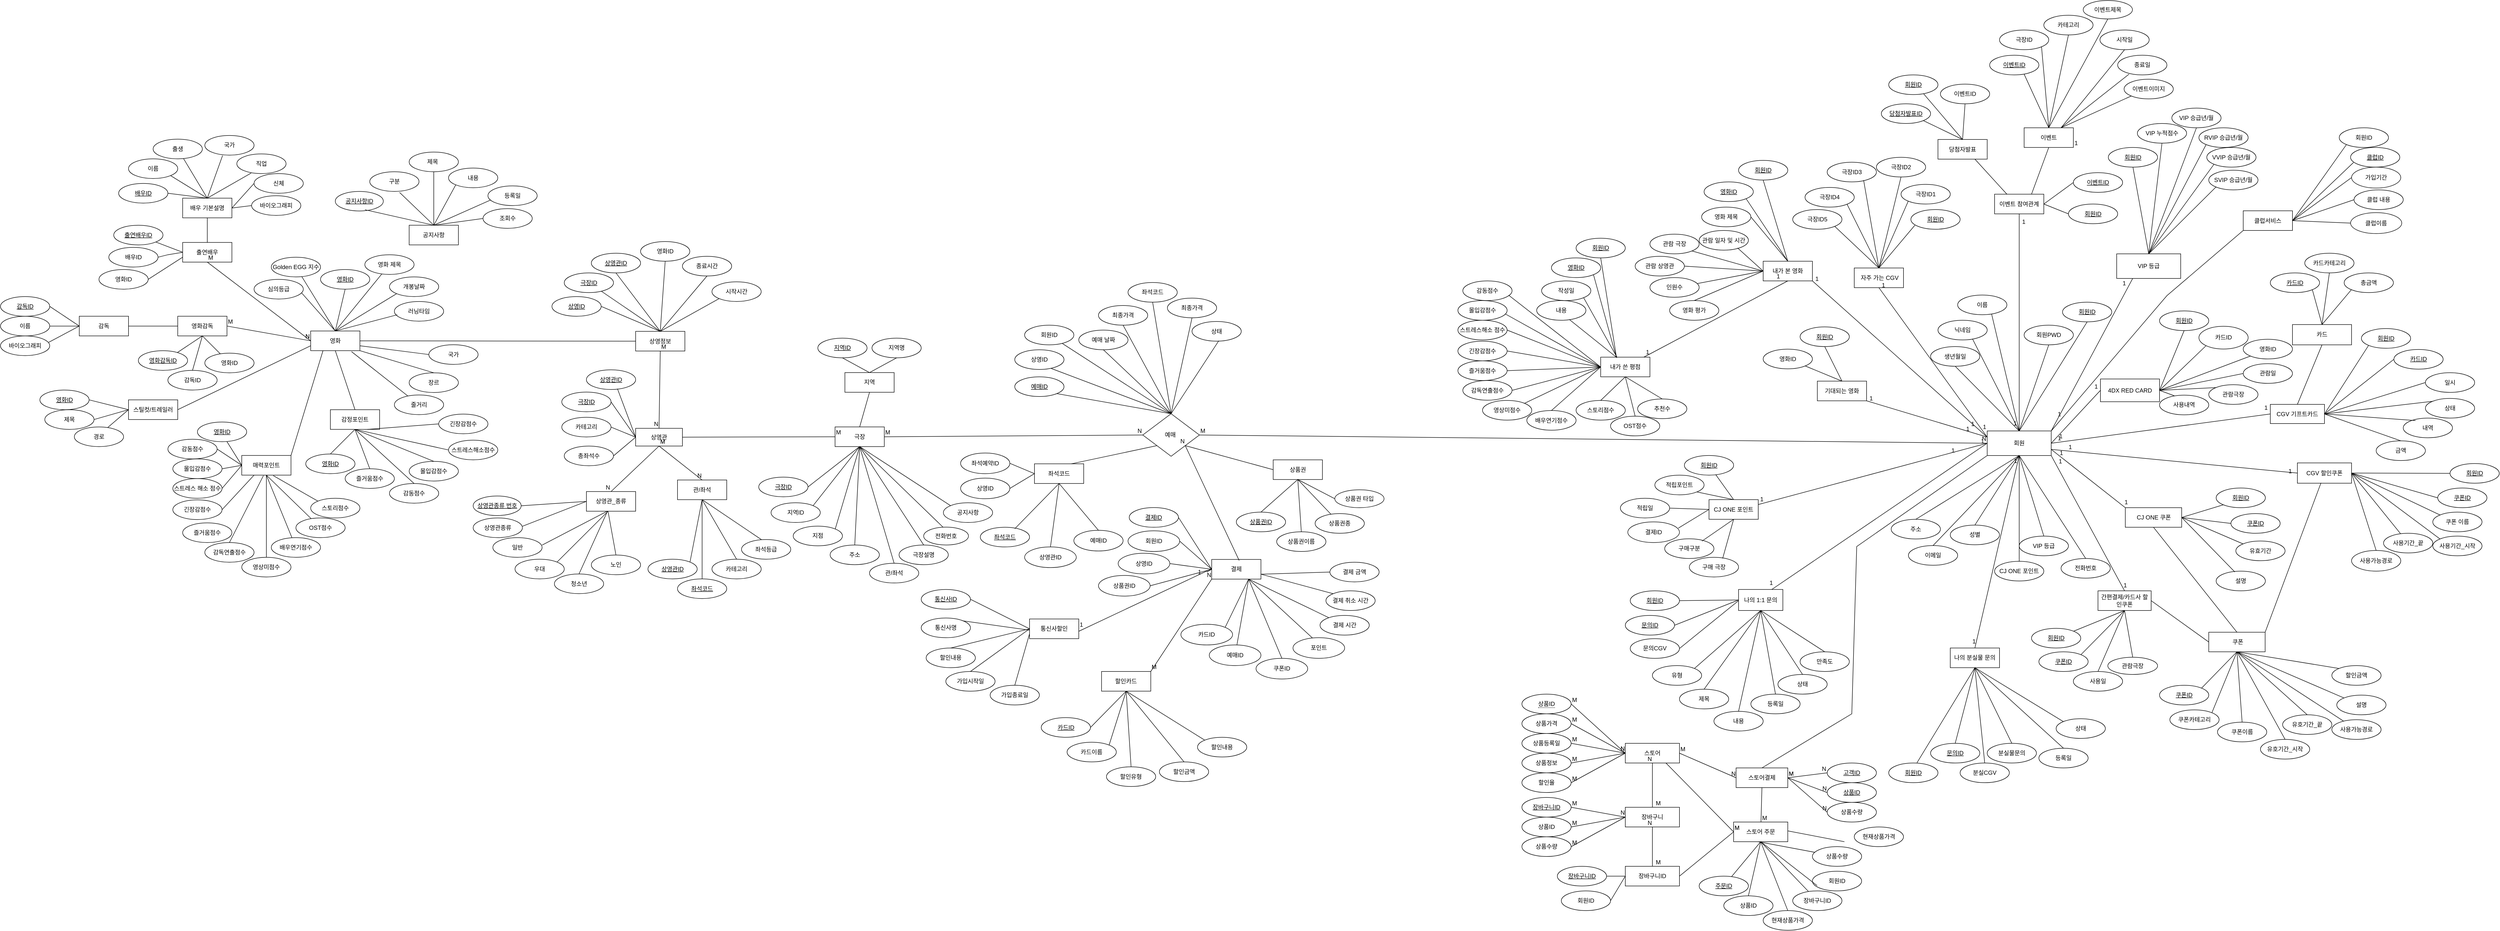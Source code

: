 <mxfile version="21.7.5" type="device">
  <diagram name="Page-1" id="8_wftUFyAfWRNtQwG9fV">
    <mxGraphModel dx="4877" dy="780" grid="1" gridSize="10" guides="1" tooltips="1" connect="1" arrows="1" fold="1" page="1" pageScale="1" pageWidth="850" pageHeight="1100" math="0" shadow="0" extFonts="Permanent Marker^https://fonts.googleapis.com/css?family=Permanent+Marker">
      <root>
        <mxCell id="0" />
        <mxCell id="1" parent="0" />
        <mxCell id="g_acobj2UfmdB-iO1zBC-1" value="회원" style="rounded=0;whiteSpace=wrap;html=1;" parent="1" vertex="1">
          <mxGeometry x="1135" y="1035" width="130" height="50" as="geometry" />
        </mxCell>
        <mxCell id="g_acobj2UfmdB-iO1zBC-2" value="&lt;u&gt;회원ID&lt;/u&gt;" style="ellipse;whiteSpace=wrap;html=1;" parent="1" vertex="1">
          <mxGeometry x="1288" y="773.25" width="100" height="40" as="geometry" />
        </mxCell>
        <mxCell id="g_acobj2UfmdB-iO1zBC-3" value="회원PWD" style="ellipse;whiteSpace=wrap;html=1;" parent="1" vertex="1">
          <mxGeometry x="1210" y="820" width="100" height="40" as="geometry" />
        </mxCell>
        <mxCell id="g_acobj2UfmdB-iO1zBC-4" value="이름" style="ellipse;whiteSpace=wrap;html=1;" parent="1" vertex="1">
          <mxGeometry x="1075" y="758.75" width="100" height="40" as="geometry" />
        </mxCell>
        <mxCell id="g_acobj2UfmdB-iO1zBC-5" value="닉네임" style="ellipse;whiteSpace=wrap;html=1;" parent="1" vertex="1">
          <mxGeometry x="1035" y="810" width="100" height="40" as="geometry" />
        </mxCell>
        <mxCell id="g_acobj2UfmdB-iO1zBC-6" value="생년월일" style="ellipse;whiteSpace=wrap;html=1;" parent="1" vertex="1">
          <mxGeometry x="1020" y="863.5" width="100" height="40" as="geometry" />
        </mxCell>
        <mxCell id="g_acobj2UfmdB-iO1zBC-9" value="전화번호" style="ellipse;whiteSpace=wrap;html=1;" parent="1" vertex="1">
          <mxGeometry x="1285" y="1294.22" width="100" height="40" as="geometry" />
        </mxCell>
        <mxCell id="g_acobj2UfmdB-iO1zBC-10" value="주소" style="ellipse;whiteSpace=wrap;html=1;" parent="1" vertex="1">
          <mxGeometry x="940" y="1214.63" width="100" height="40" as="geometry" />
        </mxCell>
        <mxCell id="g_acobj2UfmdB-iO1zBC-11" value="이메일" style="ellipse;whiteSpace=wrap;html=1;" parent="1" vertex="1">
          <mxGeometry x="975" y="1268.02" width="100" height="40" as="geometry" />
        </mxCell>
        <mxCell id="g_acobj2UfmdB-iO1zBC-12" value="성별" style="ellipse;whiteSpace=wrap;html=1;" parent="1" vertex="1">
          <mxGeometry x="1060" y="1226.38" width="100" height="40" as="geometry" />
        </mxCell>
        <mxCell id="g_acobj2UfmdB-iO1zBC-13" value="CJ ONE 포인트" style="ellipse;whiteSpace=wrap;html=1;" parent="1" vertex="1">
          <mxGeometry x="1150" y="1300" width="100" height="40" as="geometry" />
        </mxCell>
        <mxCell id="g_acobj2UfmdB-iO1zBC-14" value="VIP 등급" style="ellipse;whiteSpace=wrap;html=1;" parent="1" vertex="1">
          <mxGeometry x="1200" y="1248.75" width="100" height="40" as="geometry" />
        </mxCell>
        <mxCell id="g_acobj2UfmdB-iO1zBC-18" value="" style="endArrow=none;html=1;rounded=0;exitX=0.5;exitY=0;exitDx=0;exitDy=0;entryX=0.5;entryY=1;entryDx=0;entryDy=0;" parent="1" source="g_acobj2UfmdB-iO1zBC-1" target="g_acobj2UfmdB-iO1zBC-2" edge="1">
          <mxGeometry width="50" height="50" relative="1" as="geometry">
            <mxPoint x="1045" y="1055" as="sourcePoint" />
            <mxPoint x="1445" y="915" as="targetPoint" />
          </mxGeometry>
        </mxCell>
        <mxCell id="g_acobj2UfmdB-iO1zBC-19" value="" style="endArrow=none;html=1;rounded=0;entryX=0.5;entryY=1;entryDx=0;entryDy=0;exitX=0.5;exitY=0;exitDx=0;exitDy=0;" parent="1" source="g_acobj2UfmdB-iO1zBC-1" target="g_acobj2UfmdB-iO1zBC-3" edge="1">
          <mxGeometry width="50" height="50" relative="1" as="geometry">
            <mxPoint x="1045" y="1055" as="sourcePoint" />
            <mxPoint x="1095" y="1005" as="targetPoint" />
          </mxGeometry>
        </mxCell>
        <mxCell id="g_acobj2UfmdB-iO1zBC-20" value="" style="endArrow=none;html=1;rounded=0;entryX=0.69;entryY=0.969;entryDx=0;entryDy=0;exitX=0.5;exitY=0;exitDx=0;exitDy=0;entryPerimeter=0;" parent="1" source="g_acobj2UfmdB-iO1zBC-1" target="g_acobj2UfmdB-iO1zBC-4" edge="1">
          <mxGeometry width="50" height="50" relative="1" as="geometry">
            <mxPoint x="1045" y="1055" as="sourcePoint" />
            <mxPoint x="1095" y="1005" as="targetPoint" />
          </mxGeometry>
        </mxCell>
        <mxCell id="g_acobj2UfmdB-iO1zBC-21" value="" style="endArrow=none;html=1;rounded=0;entryX=0.7;entryY=0.94;entryDx=0;entryDy=0;exitX=0.5;exitY=0;exitDx=0;exitDy=0;entryPerimeter=0;" parent="1" source="g_acobj2UfmdB-iO1zBC-1" target="g_acobj2UfmdB-iO1zBC-5" edge="1">
          <mxGeometry width="50" height="50" relative="1" as="geometry">
            <mxPoint x="1045" y="1055" as="sourcePoint" />
            <mxPoint x="1095" y="1005" as="targetPoint" />
          </mxGeometry>
        </mxCell>
        <mxCell id="g_acobj2UfmdB-iO1zBC-22" value="" style="endArrow=none;html=1;rounded=0;entryX=0.5;entryY=1;entryDx=0;entryDy=0;exitX=0.5;exitY=0;exitDx=0;exitDy=0;" parent="1" source="g_acobj2UfmdB-iO1zBC-1" target="g_acobj2UfmdB-iO1zBC-6" edge="1">
          <mxGeometry width="50" height="50" relative="1" as="geometry">
            <mxPoint x="1045" y="1055" as="sourcePoint" />
            <mxPoint x="1095" y="1005" as="targetPoint" />
          </mxGeometry>
        </mxCell>
        <mxCell id="g_acobj2UfmdB-iO1zBC-24" value="" style="endArrow=none;html=1;rounded=0;entryX=0.5;entryY=0;entryDx=0;entryDy=0;exitX=0.5;exitY=1;exitDx=0;exitDy=0;" parent="1" source="g_acobj2UfmdB-iO1zBC-1" target="g_acobj2UfmdB-iO1zBC-9" edge="1">
          <mxGeometry width="50" height="50" relative="1" as="geometry">
            <mxPoint x="1045" y="1055" as="sourcePoint" />
            <mxPoint x="1095" y="1005" as="targetPoint" />
          </mxGeometry>
        </mxCell>
        <mxCell id="g_acobj2UfmdB-iO1zBC-25" value="" style="endArrow=none;html=1;rounded=0;entryX=0.5;entryY=0;entryDx=0;entryDy=0;exitX=0.5;exitY=1;exitDx=0;exitDy=0;" parent="1" source="g_acobj2UfmdB-iO1zBC-1" target="g_acobj2UfmdB-iO1zBC-10" edge="1">
          <mxGeometry width="50" height="50" relative="1" as="geometry">
            <mxPoint x="1045" y="1055" as="sourcePoint" />
            <mxPoint x="1095" y="1005" as="targetPoint" />
          </mxGeometry>
        </mxCell>
        <mxCell id="g_acobj2UfmdB-iO1zBC-26" value="" style="endArrow=none;html=1;rounded=0;exitX=0.5;exitY=0;exitDx=0;exitDy=0;entryX=0.5;entryY=1;entryDx=0;entryDy=0;" parent="1" source="g_acobj2UfmdB-iO1zBC-11" target="g_acobj2UfmdB-iO1zBC-1" edge="1">
          <mxGeometry width="50" height="50" relative="1" as="geometry">
            <mxPoint x="1045" y="1055" as="sourcePoint" />
            <mxPoint x="1190" y="1090" as="targetPoint" />
          </mxGeometry>
        </mxCell>
        <mxCell id="g_acobj2UfmdB-iO1zBC-27" value="" style="endArrow=none;html=1;rounded=0;exitX=0.5;exitY=0;exitDx=0;exitDy=0;entryX=0.5;entryY=1;entryDx=0;entryDy=0;" parent="1" source="g_acobj2UfmdB-iO1zBC-12" target="g_acobj2UfmdB-iO1zBC-1" edge="1">
          <mxGeometry width="50" height="50" relative="1" as="geometry">
            <mxPoint x="1045" y="1055" as="sourcePoint" />
            <mxPoint x="1095" y="1005" as="targetPoint" />
          </mxGeometry>
        </mxCell>
        <mxCell id="g_acobj2UfmdB-iO1zBC-28" value="" style="endArrow=none;html=1;rounded=0;exitX=0.5;exitY=0;exitDx=0;exitDy=0;entryX=0.5;entryY=1;entryDx=0;entryDy=0;" parent="1" source="g_acobj2UfmdB-iO1zBC-13" target="g_acobj2UfmdB-iO1zBC-1" edge="1">
          <mxGeometry width="50" height="50" relative="1" as="geometry">
            <mxPoint x="1045" y="1055" as="sourcePoint" />
            <mxPoint x="1095" y="1005" as="targetPoint" />
          </mxGeometry>
        </mxCell>
        <mxCell id="g_acobj2UfmdB-iO1zBC-29" value="" style="endArrow=none;html=1;rounded=0;exitX=0.5;exitY=0;exitDx=0;exitDy=0;entryX=0.5;entryY=1;entryDx=0;entryDy=0;" parent="1" source="g_acobj2UfmdB-iO1zBC-14" target="g_acobj2UfmdB-iO1zBC-1" edge="1">
          <mxGeometry width="50" height="50" relative="1" as="geometry">
            <mxPoint x="1045" y="1055" as="sourcePoint" />
            <mxPoint x="1095" y="1005" as="targetPoint" />
          </mxGeometry>
        </mxCell>
        <mxCell id="g_acobj2UfmdB-iO1zBC-31" value="VIP 등급" style="rounded=0;whiteSpace=wrap;html=1;" parent="1" vertex="1">
          <mxGeometry x="1398" y="675" width="130" height="50" as="geometry" />
        </mxCell>
        <mxCell id="g_acobj2UfmdB-iO1zBC-32" value="&lt;u&gt;회원ID&lt;/u&gt;" style="ellipse;whiteSpace=wrap;html=1;" parent="1" vertex="1">
          <mxGeometry x="1381" y="458.75" width="100" height="40" as="geometry" />
        </mxCell>
        <mxCell id="g_acobj2UfmdB-iO1zBC-35" value="VIP 누적점수" style="ellipse;whiteSpace=wrap;html=1;" parent="1" vertex="1">
          <mxGeometry x="1440" y="410" width="100" height="40" as="geometry" />
        </mxCell>
        <mxCell id="g_acobj2UfmdB-iO1zBC-36" value="VIP 승급년/월" style="ellipse;whiteSpace=wrap;html=1;" parent="1" vertex="1">
          <mxGeometry x="1510" y="378.75" width="100" height="40" as="geometry" />
        </mxCell>
        <mxCell id="g_acobj2UfmdB-iO1zBC-37" value="RVIP 승급년/월" style="ellipse;whiteSpace=wrap;html=1;" parent="1" vertex="1">
          <mxGeometry x="1565" y="418.75" width="100" height="40" as="geometry" />
        </mxCell>
        <mxCell id="g_acobj2UfmdB-iO1zBC-38" value="VVIP 승급년/월" style="ellipse;whiteSpace=wrap;html=1;" parent="1" vertex="1">
          <mxGeometry x="1581" y="458.75" width="100" height="40" as="geometry" />
        </mxCell>
        <mxCell id="g_acobj2UfmdB-iO1zBC-39" value="SVIP 승급년/월" style="ellipse;whiteSpace=wrap;html=1;" parent="1" vertex="1">
          <mxGeometry x="1585" y="505" width="100" height="40" as="geometry" />
        </mxCell>
        <mxCell id="g_acobj2UfmdB-iO1zBC-40" value="" style="endArrow=none;html=1;rounded=0;entryX=0.5;entryY=1;entryDx=0;entryDy=0;exitX=0.5;exitY=0;exitDx=0;exitDy=0;" parent="1" source="g_acobj2UfmdB-iO1zBC-31" target="g_acobj2UfmdB-iO1zBC-32" edge="1">
          <mxGeometry width="50" height="50" relative="1" as="geometry">
            <mxPoint x="1580" y="470" as="sourcePoint" />
            <mxPoint x="1610" y="305" as="targetPoint" />
          </mxGeometry>
        </mxCell>
        <mxCell id="g_acobj2UfmdB-iO1zBC-41" value="" style="endArrow=none;html=1;rounded=0;entryX=0.5;entryY=1;entryDx=0;entryDy=0;exitX=0.5;exitY=0;exitDx=0;exitDy=0;" parent="1" source="g_acobj2UfmdB-iO1zBC-31" target="g_acobj2UfmdB-iO1zBC-35" edge="1">
          <mxGeometry width="50" height="50" relative="1" as="geometry">
            <mxPoint x="1613" y="460" as="sourcePoint" />
            <mxPoint x="1330" y="455" as="targetPoint" />
          </mxGeometry>
        </mxCell>
        <mxCell id="g_acobj2UfmdB-iO1zBC-42" value="" style="endArrow=none;html=1;rounded=0;entryX=0.5;entryY=1;entryDx=0;entryDy=0;exitX=0.5;exitY=0;exitDx=0;exitDy=0;" parent="1" source="g_acobj2UfmdB-iO1zBC-31" target="g_acobj2UfmdB-iO1zBC-36" edge="1">
          <mxGeometry width="50" height="50" relative="1" as="geometry">
            <mxPoint x="1645" y="480.0" as="sourcePoint" />
            <mxPoint x="1330" y="455" as="targetPoint" />
          </mxGeometry>
        </mxCell>
        <mxCell id="g_acobj2UfmdB-iO1zBC-43" value="" style="endArrow=none;html=1;rounded=0;entryX=0;entryY=1;entryDx=0;entryDy=0;exitX=0.5;exitY=0;exitDx=0;exitDy=0;" parent="1" source="g_acobj2UfmdB-iO1zBC-31" target="g_acobj2UfmdB-iO1zBC-37" edge="1">
          <mxGeometry width="50" height="50" relative="1" as="geometry">
            <mxPoint x="1677.5" y="480.0" as="sourcePoint" />
            <mxPoint x="1330" y="455" as="targetPoint" />
          </mxGeometry>
        </mxCell>
        <mxCell id="g_acobj2UfmdB-iO1zBC-44" value="" style="endArrow=none;html=1;rounded=0;entryX=0;entryY=1;entryDx=0;entryDy=0;exitX=0.5;exitY=0;exitDx=0;exitDy=0;" parent="1" source="g_acobj2UfmdB-iO1zBC-31" target="g_acobj2UfmdB-iO1zBC-38" edge="1">
          <mxGeometry width="50" height="50" relative="1" as="geometry">
            <mxPoint x="1710" y="480.0" as="sourcePoint" />
            <mxPoint x="1330" y="455" as="targetPoint" />
          </mxGeometry>
        </mxCell>
        <mxCell id="g_acobj2UfmdB-iO1zBC-45" value="" style="endArrow=none;html=1;rounded=0;entryX=0;entryY=1;entryDx=0;entryDy=0;exitX=0.5;exitY=0;exitDx=0;exitDy=0;" parent="1" source="g_acobj2UfmdB-iO1zBC-31" target="g_acobj2UfmdB-iO1zBC-39" edge="1">
          <mxGeometry width="50" height="50" relative="1" as="geometry">
            <mxPoint x="1290" y="545" as="sourcePoint" />
            <mxPoint x="1340" y="495" as="targetPoint" />
          </mxGeometry>
        </mxCell>
        <mxCell id="g_acobj2UfmdB-iO1zBC-67" value="&amp;nbsp;자주 가는 CGV" style="whiteSpace=wrap;html=1;align=center;" parent="1" vertex="1">
          <mxGeometry x="865" y="703.75" width="100" height="40" as="geometry" />
        </mxCell>
        <mxCell id="g_acobj2UfmdB-iO1zBC-68" value="극장ID1" style="ellipse;whiteSpace=wrap;html=1;align=center;" parent="1" vertex="1">
          <mxGeometry x="960" y="533.75" width="100" height="40" as="geometry" />
        </mxCell>
        <mxCell id="g_acobj2UfmdB-iO1zBC-70" value="회원ID" style="ellipse;whiteSpace=wrap;html=1;align=center;fontStyle=4;" parent="1" vertex="1">
          <mxGeometry x="980" y="585" width="100" height="40" as="geometry" />
        </mxCell>
        <mxCell id="g_acobj2UfmdB-iO1zBC-71" value="극장ID2" style="ellipse;whiteSpace=wrap;html=1;align=center;" parent="1" vertex="1">
          <mxGeometry x="910" y="478.75" width="100" height="40" as="geometry" />
        </mxCell>
        <mxCell id="g_acobj2UfmdB-iO1zBC-72" value="극장ID3" style="ellipse;whiteSpace=wrap;html=1;align=center;" parent="1" vertex="1">
          <mxGeometry x="810" y="488.75" width="100" height="40" as="geometry" />
        </mxCell>
        <mxCell id="g_acobj2UfmdB-iO1zBC-73" value="극장ID4" style="ellipse;whiteSpace=wrap;html=1;align=center;" parent="1" vertex="1">
          <mxGeometry x="765" y="540" width="100" height="40" as="geometry" />
        </mxCell>
        <mxCell id="g_acobj2UfmdB-iO1zBC-74" value="극장ID5" style="ellipse;whiteSpace=wrap;html=1;align=center;" parent="1" vertex="1">
          <mxGeometry x="740" y="585" width="100" height="40" as="geometry" />
        </mxCell>
        <mxCell id="g_acobj2UfmdB-iO1zBC-76" value="" style="endArrow=none;html=1;rounded=0;exitX=0.08;exitY=0.8;exitDx=0;exitDy=0;exitPerimeter=0;entryX=0.5;entryY=0;entryDx=0;entryDy=0;" parent="1" source="g_acobj2UfmdB-iO1zBC-70" target="g_acobj2UfmdB-iO1zBC-67" edge="1">
          <mxGeometry relative="1" as="geometry">
            <mxPoint x="1095" y="282.5" as="sourcePoint" />
            <mxPoint x="1010" y="560" as="targetPoint" />
          </mxGeometry>
        </mxCell>
        <mxCell id="g_acobj2UfmdB-iO1zBC-77" value="" style="endArrow=none;html=1;rounded=0;exitX=0;exitY=1;exitDx=0;exitDy=0;entryX=0.5;entryY=0;entryDx=0;entryDy=0;" parent="1" source="g_acobj2UfmdB-iO1zBC-68" target="g_acobj2UfmdB-iO1zBC-67" edge="1">
          <mxGeometry relative="1" as="geometry">
            <mxPoint x="1095" y="282.5" as="sourcePoint" />
            <mxPoint x="1255" y="282.5" as="targetPoint" />
          </mxGeometry>
        </mxCell>
        <mxCell id="g_acobj2UfmdB-iO1zBC-78" value="" style="endArrow=none;html=1;rounded=0;exitX=0.5;exitY=1;exitDx=0;exitDy=0;entryX=0.5;entryY=0;entryDx=0;entryDy=0;" parent="1" source="g_acobj2UfmdB-iO1zBC-71" target="g_acobj2UfmdB-iO1zBC-67" edge="1">
          <mxGeometry relative="1" as="geometry">
            <mxPoint x="1095" y="282.5" as="sourcePoint" />
            <mxPoint x="1255" y="282.5" as="targetPoint" />
          </mxGeometry>
        </mxCell>
        <mxCell id="g_acobj2UfmdB-iO1zBC-79" value="" style="endArrow=none;html=1;rounded=0;exitX=0.74;exitY=0.913;exitDx=0;exitDy=0;exitPerimeter=0;entryX=0.5;entryY=0;entryDx=0;entryDy=0;" parent="1" source="g_acobj2UfmdB-iO1zBC-72" target="g_acobj2UfmdB-iO1zBC-67" edge="1">
          <mxGeometry relative="1" as="geometry">
            <mxPoint x="1095" y="282.5" as="sourcePoint" />
            <mxPoint x="980" y="610" as="targetPoint" />
          </mxGeometry>
        </mxCell>
        <mxCell id="g_acobj2UfmdB-iO1zBC-80" value="" style="endArrow=none;html=1;rounded=0;exitX=1;exitY=1;exitDx=0;exitDy=0;entryX=0.5;entryY=0;entryDx=0;entryDy=0;" parent="1" source="g_acobj2UfmdB-iO1zBC-73" target="g_acobj2UfmdB-iO1zBC-67" edge="1">
          <mxGeometry relative="1" as="geometry">
            <mxPoint x="1095" y="282.5" as="sourcePoint" />
            <mxPoint x="980" y="605" as="targetPoint" />
          </mxGeometry>
        </mxCell>
        <mxCell id="g_acobj2UfmdB-iO1zBC-81" value="" style="endArrow=none;html=1;rounded=0;entryX=0.5;entryY=0;entryDx=0;entryDy=0;exitX=1;exitY=1;exitDx=0;exitDy=0;" parent="1" source="g_acobj2UfmdB-iO1zBC-74" target="g_acobj2UfmdB-iO1zBC-67" edge="1">
          <mxGeometry relative="1" as="geometry">
            <mxPoint x="850" y="520" as="sourcePoint" />
            <mxPoint x="1255" y="282.5" as="targetPoint" />
          </mxGeometry>
        </mxCell>
        <mxCell id="g_acobj2UfmdB-iO1zBC-82" value="기대되는 영화" style="whiteSpace=wrap;html=1;align=center;" parent="1" vertex="1">
          <mxGeometry x="790" y="933.75" width="100" height="40" as="geometry" />
        </mxCell>
        <mxCell id="g_acobj2UfmdB-iO1zBC-83" value="회원ID" style="ellipse;whiteSpace=wrap;html=1;align=center;fontStyle=4;" parent="1" vertex="1">
          <mxGeometry x="755" y="823.5" width="100" height="40" as="geometry" />
        </mxCell>
        <mxCell id="g_acobj2UfmdB-iO1zBC-84" value="영화ID" style="ellipse;whiteSpace=wrap;html=1;align=center;" parent="1" vertex="1">
          <mxGeometry x="680" y="868.75" width="100" height="40" as="geometry" />
        </mxCell>
        <mxCell id="g_acobj2UfmdB-iO1zBC-86" value="" style="endArrow=none;html=1;rounded=0;entryX=0.5;entryY=0;entryDx=0;entryDy=0;exitX=0.5;exitY=1;exitDx=0;exitDy=0;" parent="1" source="g_acobj2UfmdB-iO1zBC-83" target="g_acobj2UfmdB-iO1zBC-82" edge="1">
          <mxGeometry relative="1" as="geometry">
            <mxPoint x="720" y="620" as="sourcePoint" />
            <mxPoint x="630" y="590" as="targetPoint" />
          </mxGeometry>
        </mxCell>
        <mxCell id="g_acobj2UfmdB-iO1zBC-87" value="" style="endArrow=none;html=1;rounded=0;exitX=1;exitY=1;exitDx=0;exitDy=0;entryX=0.5;entryY=0;entryDx=0;entryDy=0;" parent="1" source="g_acobj2UfmdB-iO1zBC-84" target="g_acobj2UfmdB-iO1zBC-82" edge="1">
          <mxGeometry relative="1" as="geometry">
            <mxPoint x="920" y="420" as="sourcePoint" />
            <mxPoint x="1080" y="420" as="targetPoint" />
          </mxGeometry>
        </mxCell>
        <mxCell id="g_acobj2UfmdB-iO1zBC-88" value="내가 본 영화" style="whiteSpace=wrap;html=1;align=center;" parent="1" vertex="1">
          <mxGeometry x="680" y="690" width="100" height="40" as="geometry" />
        </mxCell>
        <mxCell id="g_acobj2UfmdB-iO1zBC-89" value="회원ID" style="ellipse;whiteSpace=wrap;html=1;align=center;fontStyle=4;" parent="1" vertex="1">
          <mxGeometry x="630" y="485" width="100" height="40" as="geometry" />
        </mxCell>
        <mxCell id="g_acobj2UfmdB-iO1zBC-91" value="영화 제목" style="ellipse;whiteSpace=wrap;html=1;align=center;" parent="1" vertex="1">
          <mxGeometry x="555" y="580" width="100" height="40" as="geometry" />
        </mxCell>
        <mxCell id="g_acobj2UfmdB-iO1zBC-93" value="관람 일자 및 시간" style="ellipse;whiteSpace=wrap;html=1;align=center;" parent="1" vertex="1">
          <mxGeometry x="550" y="627.5" width="100" height="40" as="geometry" />
        </mxCell>
        <mxCell id="g_acobj2UfmdB-iO1zBC-94" value="관람 상영관" style="ellipse;whiteSpace=wrap;html=1;align=center;" parent="1" vertex="1">
          <mxGeometry x="420" y="680" width="100" height="40" as="geometry" />
        </mxCell>
        <mxCell id="g_acobj2UfmdB-iO1zBC-95" value="인원수" style="ellipse;whiteSpace=wrap;html=1;align=center;" parent="1" vertex="1">
          <mxGeometry x="450" y="723.25" width="100" height="40" as="geometry" />
        </mxCell>
        <mxCell id="g_acobj2UfmdB-iO1zBC-96" value="영화 평가" style="ellipse;whiteSpace=wrap;html=1;align=center;" parent="1" vertex="1">
          <mxGeometry x="490" y="770" width="100" height="40" as="geometry" />
        </mxCell>
        <mxCell id="g_acobj2UfmdB-iO1zBC-99" value="" style="endArrow=none;html=1;rounded=0;exitX=0.5;exitY=1;exitDx=0;exitDy=0;entryX=0.5;entryY=0;entryDx=0;entryDy=0;" parent="1" source="g_acobj2UfmdB-iO1zBC-89" target="g_acobj2UfmdB-iO1zBC-88" edge="1">
          <mxGeometry relative="1" as="geometry">
            <mxPoint x="723" y="690" as="sourcePoint" />
            <mxPoint x="883" y="690" as="targetPoint" />
          </mxGeometry>
        </mxCell>
        <mxCell id="g_acobj2UfmdB-iO1zBC-100" value="" style="endArrow=none;html=1;rounded=0;exitX=1;exitY=1;exitDx=0;exitDy=0;entryX=0.5;entryY=0;entryDx=0;entryDy=0;" parent="1" source="p-Jp3bzKhPUhJwb8w67L-121" target="g_acobj2UfmdB-iO1zBC-88" edge="1">
          <mxGeometry relative="1" as="geometry">
            <mxPoint x="238.355" y="644.142" as="sourcePoint" />
            <mxPoint x="883" y="690" as="targetPoint" />
          </mxGeometry>
        </mxCell>
        <mxCell id="g_acobj2UfmdB-iO1zBC-105" value="" style="endArrow=none;html=1;rounded=0;exitX=1;exitY=0.5;exitDx=0;exitDy=0;entryX=0.5;entryY=0;entryDx=0;entryDy=0;" parent="1" source="g_acobj2UfmdB-iO1zBC-91" target="g_acobj2UfmdB-iO1zBC-88" edge="1">
          <mxGeometry relative="1" as="geometry">
            <mxPoint x="723" y="690" as="sourcePoint" />
            <mxPoint x="883" y="690" as="targetPoint" />
          </mxGeometry>
        </mxCell>
        <mxCell id="g_acobj2UfmdB-iO1zBC-106" value="" style="endArrow=none;html=1;rounded=0;entryX=0;entryY=0.5;entryDx=0;entryDy=0;exitX=1;exitY=1;exitDx=0;exitDy=0;" parent="1" source="7pIVdOj0Htmq9B6ymHhJ-4" target="g_acobj2UfmdB-iO1zBC-88" edge="1">
          <mxGeometry relative="1" as="geometry">
            <mxPoint x="570" y="680" as="sourcePoint" />
            <mxPoint x="883" y="690" as="targetPoint" />
          </mxGeometry>
        </mxCell>
        <mxCell id="g_acobj2UfmdB-iO1zBC-107" value="" style="endArrow=none;html=1;rounded=0;exitX=0.78;exitY=0.888;exitDx=0;exitDy=0;entryX=0;entryY=0.5;entryDx=0;entryDy=0;exitPerimeter=0;" parent="1" source="g_acobj2UfmdB-iO1zBC-93" target="g_acobj2UfmdB-iO1zBC-88" edge="1">
          <mxGeometry relative="1" as="geometry">
            <mxPoint x="180" y="780" as="sourcePoint" />
            <mxPoint x="883" y="690" as="targetPoint" />
          </mxGeometry>
        </mxCell>
        <mxCell id="g_acobj2UfmdB-iO1zBC-108" value="" style="endArrow=none;html=1;rounded=0;exitX=1;exitY=0.5;exitDx=0;exitDy=0;" parent="1" source="g_acobj2UfmdB-iO1zBC-94" edge="1">
          <mxGeometry relative="1" as="geometry">
            <mxPoint x="723" y="690" as="sourcePoint" />
            <mxPoint x="680" y="710" as="targetPoint" />
          </mxGeometry>
        </mxCell>
        <mxCell id="g_acobj2UfmdB-iO1zBC-109" value="" style="endArrow=none;html=1;rounded=0;exitX=0.97;exitY=0.3;exitDx=0;exitDy=0;exitPerimeter=0;entryX=0;entryY=0.5;entryDx=0;entryDy=0;" parent="1" source="g_acobj2UfmdB-iO1zBC-95" target="g_acobj2UfmdB-iO1zBC-88" edge="1">
          <mxGeometry relative="1" as="geometry">
            <mxPoint x="723" y="690" as="sourcePoint" />
            <mxPoint x="883" y="690" as="targetPoint" />
          </mxGeometry>
        </mxCell>
        <mxCell id="g_acobj2UfmdB-iO1zBC-110" value="" style="endArrow=none;html=1;rounded=0;exitX=0.5;exitY=0;exitDx=0;exitDy=0;" parent="1" source="g_acobj2UfmdB-iO1zBC-96" edge="1">
          <mxGeometry relative="1" as="geometry">
            <mxPoint x="723" y="690" as="sourcePoint" />
            <mxPoint x="680" y="710" as="targetPoint" />
          </mxGeometry>
        </mxCell>
        <mxCell id="g_acobj2UfmdB-iO1zBC-111" value="내가 쓴 평점" style="whiteSpace=wrap;html=1;align=center;" parent="1" vertex="1">
          <mxGeometry x="350" y="885" width="100" height="40" as="geometry" />
        </mxCell>
        <mxCell id="g_acobj2UfmdB-iO1zBC-112" value="회원ID" style="ellipse;whiteSpace=wrap;html=1;align=center;fontStyle=4;" parent="1" vertex="1">
          <mxGeometry x="300" y="643.25" width="100" height="40" as="geometry" />
        </mxCell>
        <mxCell id="g_acobj2UfmdB-iO1zBC-114" value="작성일" style="ellipse;whiteSpace=wrap;html=1;align=center;" parent="1" vertex="1">
          <mxGeometry x="230" y="730" width="100" height="40" as="geometry" />
        </mxCell>
        <mxCell id="g_acobj2UfmdB-iO1zBC-115" value="즐거움점수" style="ellipse;whiteSpace=wrap;html=1;align=center;" parent="1" vertex="1">
          <mxGeometry x="60" y="892.5" width="100" height="40" as="geometry" />
        </mxCell>
        <mxCell id="g_acobj2UfmdB-iO1zBC-116" value="내용" style="ellipse;whiteSpace=wrap;html=1;align=center;" parent="1" vertex="1">
          <mxGeometry x="220" y="770" width="100" height="40" as="geometry" />
        </mxCell>
        <mxCell id="g_acobj2UfmdB-iO1zBC-117" value="추천수" style="ellipse;whiteSpace=wrap;html=1;align=center;" parent="1" vertex="1">
          <mxGeometry x="425" y="970" width="100" height="40" as="geometry" />
        </mxCell>
        <mxCell id="g_acobj2UfmdB-iO1zBC-119" value="" style="endArrow=none;html=1;rounded=0;entryX=0.32;entryY=0;entryDx=0;entryDy=0;entryPerimeter=0;exitX=0.5;exitY=1;exitDx=0;exitDy=0;" parent="1" source="g_acobj2UfmdB-iO1zBC-112" target="g_acobj2UfmdB-iO1zBC-111" edge="1">
          <mxGeometry relative="1" as="geometry">
            <mxPoint x="360" y="680" as="sourcePoint" />
            <mxPoint x="365" y="1043" as="targetPoint" />
          </mxGeometry>
        </mxCell>
        <mxCell id="g_acobj2UfmdB-iO1zBC-120" value="" style="endArrow=none;html=1;rounded=0;exitX=1;exitY=0.5;exitDx=0;exitDy=0;entryX=0;entryY=0.5;entryDx=0;entryDy=0;" parent="1" source="g_acobj2UfmdB-iO1zBC-115" target="g_acobj2UfmdB-iO1zBC-111" edge="1">
          <mxGeometry relative="1" as="geometry">
            <mxPoint x="205" y="1043" as="sourcePoint" />
            <mxPoint x="365" y="1043" as="targetPoint" />
          </mxGeometry>
        </mxCell>
        <mxCell id="g_acobj2UfmdB-iO1zBC-121" value="" style="endArrow=none;html=1;rounded=0;exitX=1;exitY=1;exitDx=0;exitDy=0;entryX=0.33;entryY=0;entryDx=0;entryDy=0;entryPerimeter=0;" parent="1" source="g_acobj2UfmdB-iO1zBC-114" target="g_acobj2UfmdB-iO1zBC-111" edge="1">
          <mxGeometry relative="1" as="geometry">
            <mxPoint x="205" y="1043" as="sourcePoint" />
            <mxPoint x="365" y="1043" as="targetPoint" />
          </mxGeometry>
        </mxCell>
        <mxCell id="g_acobj2UfmdB-iO1zBC-122" value="" style="endArrow=none;html=1;rounded=0;exitX=0.67;exitY=0.975;exitDx=0;exitDy=0;exitPerimeter=0;entryX=0.33;entryY=0.025;entryDx=0;entryDy=0;entryPerimeter=0;" parent="1" source="g_acobj2UfmdB-iO1zBC-116" target="g_acobj2UfmdB-iO1zBC-111" edge="1">
          <mxGeometry relative="1" as="geometry">
            <mxPoint x="205" y="1043" as="sourcePoint" />
            <mxPoint x="380" y="880" as="targetPoint" />
          </mxGeometry>
        </mxCell>
        <mxCell id="g_acobj2UfmdB-iO1zBC-123" value="" style="endArrow=none;html=1;rounded=0;exitX=0.5;exitY=0;exitDx=0;exitDy=0;entryX=0.5;entryY=1;entryDx=0;entryDy=0;" parent="1" source="g_acobj2UfmdB-iO1zBC-117" target="g_acobj2UfmdB-iO1zBC-111" edge="1">
          <mxGeometry relative="1" as="geometry">
            <mxPoint x="335" y="1272" as="sourcePoint" />
            <mxPoint x="495" y="1272" as="targetPoint" />
          </mxGeometry>
        </mxCell>
        <mxCell id="g_acobj2UfmdB-iO1zBC-127" value="영화ID" style="ellipse;whiteSpace=wrap;html=1;align=center;fontStyle=4;" parent="1" vertex="1">
          <mxGeometry x="250" y="683.25" width="100" height="40" as="geometry" />
        </mxCell>
        <mxCell id="g_acobj2UfmdB-iO1zBC-128" value="" style="endArrow=none;html=1;rounded=0;exitX=1;exitY=1;exitDx=0;exitDy=0;entryX=0.32;entryY=0.025;entryDx=0;entryDy=0;entryPerimeter=0;" parent="1" source="g_acobj2UfmdB-iO1zBC-127" target="g_acobj2UfmdB-iO1zBC-111" edge="1">
          <mxGeometry relative="1" as="geometry">
            <mxPoint x="215" y="1043" as="sourcePoint" />
            <mxPoint x="375" y="1043" as="targetPoint" />
          </mxGeometry>
        </mxCell>
        <mxCell id="g_acobj2UfmdB-iO1zBC-145" value="나의 1:1 문의" style="whiteSpace=wrap;html=1;align=center;" parent="1" vertex="1">
          <mxGeometry x="630" y="1357.24" width="90" height="42.76" as="geometry" />
        </mxCell>
        <mxCell id="g_acobj2UfmdB-iO1zBC-146" value="회원ID" style="ellipse;whiteSpace=wrap;html=1;align=center;fontStyle=4;" parent="1" vertex="1">
          <mxGeometry x="410" y="1360" width="100" height="40" as="geometry" />
        </mxCell>
        <mxCell id="g_acobj2UfmdB-iO1zBC-147" value="문의CGV" style="ellipse;whiteSpace=wrap;html=1;align=center;" parent="1" vertex="1">
          <mxGeometry x="410" y="1457.24" width="100" height="40" as="geometry" />
        </mxCell>
        <mxCell id="g_acobj2UfmdB-iO1zBC-148" value="유형" style="ellipse;whiteSpace=wrap;html=1;align=center;" parent="1" vertex="1">
          <mxGeometry x="455" y="1511.98" width="100" height="40" as="geometry" />
        </mxCell>
        <mxCell id="g_acobj2UfmdB-iO1zBC-149" value="제목" style="ellipse;whiteSpace=wrap;html=1;align=center;" parent="1" vertex="1">
          <mxGeometry x="510" y="1560" width="100" height="40" as="geometry" />
        </mxCell>
        <mxCell id="g_acobj2UfmdB-iO1zBC-150" value="등록일" style="ellipse;whiteSpace=wrap;html=1;align=center;" parent="1" vertex="1">
          <mxGeometry x="655" y="1570" width="100" height="40" as="geometry" />
        </mxCell>
        <mxCell id="g_acobj2UfmdB-iO1zBC-151" value="상태" style="ellipse;whiteSpace=wrap;html=1;align=center;" parent="1" vertex="1">
          <mxGeometry x="710" y="1530" width="100" height="40" as="geometry" />
        </mxCell>
        <mxCell id="g_acobj2UfmdB-iO1zBC-152" value="만족도" style="ellipse;whiteSpace=wrap;html=1;align=center;" parent="1" vertex="1">
          <mxGeometry x="755" y="1483.96" width="100" height="40" as="geometry" />
        </mxCell>
        <mxCell id="g_acobj2UfmdB-iO1zBC-153" value="내용" style="ellipse;whiteSpace=wrap;html=1;align=center;" parent="1" vertex="1">
          <mxGeometry x="580" y="1605" width="100" height="40" as="geometry" />
        </mxCell>
        <mxCell id="g_acobj2UfmdB-iO1zBC-154" value="" style="endArrow=none;html=1;rounded=0;exitX=1;exitY=0.5;exitDx=0;exitDy=0;entryX=0;entryY=0.5;entryDx=0;entryDy=0;" parent="1" source="g_acobj2UfmdB-iO1zBC-146" target="g_acobj2UfmdB-iO1zBC-145" edge="1">
          <mxGeometry relative="1" as="geometry">
            <mxPoint x="450" y="1453.96" as="sourcePoint" />
            <mxPoint x="610" y="1453.96" as="targetPoint" />
          </mxGeometry>
        </mxCell>
        <mxCell id="g_acobj2UfmdB-iO1zBC-155" value="" style="endArrow=none;html=1;rounded=0;exitX=1;exitY=0.5;exitDx=0;exitDy=0;" parent="1" source="g_acobj2UfmdB-iO1zBC-147" edge="1">
          <mxGeometry relative="1" as="geometry">
            <mxPoint x="450" y="1453.96" as="sourcePoint" />
            <mxPoint x="630" y="1380" as="targetPoint" />
          </mxGeometry>
        </mxCell>
        <mxCell id="g_acobj2UfmdB-iO1zBC-156" value="" style="endArrow=none;html=1;rounded=0;exitX=1;exitY=0;exitDx=0;exitDy=0;entryX=0.5;entryY=1;entryDx=0;entryDy=0;" parent="1" source="g_acobj2UfmdB-iO1zBC-148" target="g_acobj2UfmdB-iO1zBC-145" edge="1">
          <mxGeometry relative="1" as="geometry">
            <mxPoint x="450" y="1453.96" as="sourcePoint" />
            <mxPoint x="540" y="1603.96" as="targetPoint" />
          </mxGeometry>
        </mxCell>
        <mxCell id="g_acobj2UfmdB-iO1zBC-157" value="" style="endArrow=none;html=1;rounded=0;exitX=0.5;exitY=0;exitDx=0;exitDy=0;entryX=0.5;entryY=1;entryDx=0;entryDy=0;" parent="1" source="g_acobj2UfmdB-iO1zBC-149" target="g_acobj2UfmdB-iO1zBC-145" edge="1">
          <mxGeometry relative="1" as="geometry">
            <mxPoint x="450" y="1453.96" as="sourcePoint" />
            <mxPoint x="610" y="1453.96" as="targetPoint" />
          </mxGeometry>
        </mxCell>
        <mxCell id="g_acobj2UfmdB-iO1zBC-158" value="" style="endArrow=none;html=1;rounded=0;exitX=0.5;exitY=0;exitDx=0;exitDy=0;entryX=0.5;entryY=1;entryDx=0;entryDy=0;" parent="1" source="g_acobj2UfmdB-iO1zBC-153" target="g_acobj2UfmdB-iO1zBC-145" edge="1">
          <mxGeometry relative="1" as="geometry">
            <mxPoint x="450" y="1453.96" as="sourcePoint" />
            <mxPoint x="610" y="1453.96" as="targetPoint" />
          </mxGeometry>
        </mxCell>
        <mxCell id="g_acobj2UfmdB-iO1zBC-159" value="" style="endArrow=none;html=1;rounded=0;exitX=0.5;exitY=0;exitDx=0;exitDy=0;entryX=0.5;entryY=1;entryDx=0;entryDy=0;" parent="1" source="g_acobj2UfmdB-iO1zBC-150" target="g_acobj2UfmdB-iO1zBC-145" edge="1">
          <mxGeometry relative="1" as="geometry">
            <mxPoint x="450" y="1453.96" as="sourcePoint" />
            <mxPoint x="610" y="1453.96" as="targetPoint" />
          </mxGeometry>
        </mxCell>
        <mxCell id="g_acobj2UfmdB-iO1zBC-160" value="" style="endArrow=none;html=1;rounded=0;exitX=0.5;exitY=0;exitDx=0;exitDy=0;entryX=0.5;entryY=1;entryDx=0;entryDy=0;" parent="1" source="g_acobj2UfmdB-iO1zBC-151" target="g_acobj2UfmdB-iO1zBC-145" edge="1">
          <mxGeometry relative="1" as="geometry">
            <mxPoint x="450" y="1453.96" as="sourcePoint" />
            <mxPoint x="610" y="1453.96" as="targetPoint" />
          </mxGeometry>
        </mxCell>
        <mxCell id="g_acobj2UfmdB-iO1zBC-161" value="" style="endArrow=none;html=1;rounded=0;exitX=0.5;exitY=1;exitDx=0;exitDy=0;entryX=0.5;entryY=0;entryDx=0;entryDy=0;" parent="1" source="g_acobj2UfmdB-iO1zBC-145" target="g_acobj2UfmdB-iO1zBC-152" edge="1">
          <mxGeometry relative="1" as="geometry">
            <mxPoint x="450" y="1453.96" as="sourcePoint" />
            <mxPoint x="610" y="1453.96" as="targetPoint" />
          </mxGeometry>
        </mxCell>
        <mxCell id="g_acobj2UfmdB-iO1zBC-162" value="나의 분실물 문의" style="whiteSpace=wrap;html=1;align=center;" parent="1" vertex="1">
          <mxGeometry x="1060" y="1476.24" width="100" height="40" as="geometry" />
        </mxCell>
        <mxCell id="g_acobj2UfmdB-iO1zBC-163" value="회원ID" style="ellipse;whiteSpace=wrap;html=1;align=center;fontStyle=4;" parent="1" vertex="1">
          <mxGeometry x="935" y="1710" width="100" height="40" as="geometry" />
        </mxCell>
        <mxCell id="g_acobj2UfmdB-iO1zBC-164" value="분실CGV" style="ellipse;whiteSpace=wrap;html=1;align=center;" parent="1" vertex="1">
          <mxGeometry x="1080" y="1710" width="100" height="40" as="geometry" />
        </mxCell>
        <mxCell id="g_acobj2UfmdB-iO1zBC-165" value="분실물문의" style="ellipse;whiteSpace=wrap;html=1;align=center;" parent="1" vertex="1">
          <mxGeometry x="1135" y="1670" width="100" height="40" as="geometry" />
        </mxCell>
        <mxCell id="g_acobj2UfmdB-iO1zBC-166" value="등록일" style="ellipse;whiteSpace=wrap;html=1;align=center;" parent="1" vertex="1">
          <mxGeometry x="1240" y="1680" width="100" height="40" as="geometry" />
        </mxCell>
        <mxCell id="g_acobj2UfmdB-iO1zBC-167" value="상태" style="ellipse;whiteSpace=wrap;html=1;align=center;" parent="1" vertex="1">
          <mxGeometry x="1275" y="1620" width="100" height="40" as="geometry" />
        </mxCell>
        <mxCell id="g_acobj2UfmdB-iO1zBC-168" value="" style="endArrow=none;html=1;rounded=0;exitX=0.574;exitY=-0.013;exitDx=0;exitDy=0;entryX=0.5;entryY=1;entryDx=0;entryDy=0;exitPerimeter=0;" parent="1" source="g_acobj2UfmdB-iO1zBC-163" target="g_acobj2UfmdB-iO1zBC-162" edge="1">
          <mxGeometry relative="1" as="geometry">
            <mxPoint x="820" y="1775" as="sourcePoint" />
            <mxPoint x="980" y="1775" as="targetPoint" />
          </mxGeometry>
        </mxCell>
        <mxCell id="g_acobj2UfmdB-iO1zBC-169" value="" style="endArrow=none;html=1;rounded=0;exitX=0.5;exitY=0;exitDx=0;exitDy=0;entryX=0.5;entryY=1;entryDx=0;entryDy=0;" parent="1" source="g_acobj2UfmdB-iO1zBC-164" target="g_acobj2UfmdB-iO1zBC-162" edge="1">
          <mxGeometry relative="1" as="geometry">
            <mxPoint x="795" y="1720" as="sourcePoint" />
            <mxPoint x="955" y="1720" as="targetPoint" />
          </mxGeometry>
        </mxCell>
        <mxCell id="g_acobj2UfmdB-iO1zBC-170" value="" style="endArrow=none;html=1;rounded=0;exitX=0.5;exitY=0;exitDx=0;exitDy=0;entryX=0.5;entryY=1;entryDx=0;entryDy=0;" parent="1" source="g_acobj2UfmdB-iO1zBC-165" target="g_acobj2UfmdB-iO1zBC-162" edge="1">
          <mxGeometry relative="1" as="geometry">
            <mxPoint x="795" y="1720" as="sourcePoint" />
            <mxPoint x="955" y="1720" as="targetPoint" />
          </mxGeometry>
        </mxCell>
        <mxCell id="g_acobj2UfmdB-iO1zBC-171" value="" style="endArrow=none;html=1;rounded=0;exitX=0.5;exitY=0;exitDx=0;exitDy=0;entryX=0.5;entryY=1;entryDx=0;entryDy=0;" parent="1" source="g_acobj2UfmdB-iO1zBC-166" target="g_acobj2UfmdB-iO1zBC-162" edge="1">
          <mxGeometry relative="1" as="geometry">
            <mxPoint x="795" y="1720" as="sourcePoint" />
            <mxPoint x="955" y="1720" as="targetPoint" />
          </mxGeometry>
        </mxCell>
        <mxCell id="g_acobj2UfmdB-iO1zBC-172" value="" style="endArrow=none;html=1;rounded=0;entryX=0;entryY=0;entryDx=0;entryDy=0;exitX=0.5;exitY=1;exitDx=0;exitDy=0;" parent="1" source="g_acobj2UfmdB-iO1zBC-162" target="g_acobj2UfmdB-iO1zBC-167" edge="1">
          <mxGeometry relative="1" as="geometry">
            <mxPoint x="1110" y="1550" as="sourcePoint" />
            <mxPoint x="955" y="1720" as="targetPoint" />
          </mxGeometry>
        </mxCell>
        <mxCell id="g_acobj2UfmdB-iO1zBC-173" value="이벤트 참여관계" style="whiteSpace=wrap;html=1;align=center;" parent="1" vertex="1">
          <mxGeometry x="1150" y="553.75" width="100" height="40" as="geometry" />
        </mxCell>
        <mxCell id="g_acobj2UfmdB-iO1zBC-174" value="회원ID" style="ellipse;whiteSpace=wrap;html=1;align=center;fontStyle=4;" parent="1" vertex="1">
          <mxGeometry x="1300" y="573.75" width="100" height="40" as="geometry" />
        </mxCell>
        <mxCell id="g_acobj2UfmdB-iO1zBC-179" value="이벤트ID" style="ellipse;whiteSpace=wrap;html=1;align=center;fontStyle=4;" parent="1" vertex="1">
          <mxGeometry x="1310" y="510" width="100" height="40" as="geometry" />
        </mxCell>
        <mxCell id="g_acobj2UfmdB-iO1zBC-180" value="문의ID" style="ellipse;whiteSpace=wrap;html=1;align=center;fontStyle=4;" parent="1" vertex="1">
          <mxGeometry x="400" y="1410" width="100" height="40" as="geometry" />
        </mxCell>
        <mxCell id="g_acobj2UfmdB-iO1zBC-181" value="" style="endArrow=none;html=1;rounded=0;exitX=1;exitY=0.5;exitDx=0;exitDy=0;entryX=0;entryY=0.5;entryDx=0;entryDy=0;" parent="1" source="g_acobj2UfmdB-iO1zBC-180" target="g_acobj2UfmdB-iO1zBC-145" edge="1">
          <mxGeometry relative="1" as="geometry">
            <mxPoint x="450" y="1363.96" as="sourcePoint" />
            <mxPoint x="610" y="1363.96" as="targetPoint" />
          </mxGeometry>
        </mxCell>
        <mxCell id="g_acobj2UfmdB-iO1zBC-184" value="문의ID" style="ellipse;whiteSpace=wrap;html=1;align=center;fontStyle=4;" parent="1" vertex="1">
          <mxGeometry x="1020" y="1670" width="100" height="40" as="geometry" />
        </mxCell>
        <mxCell id="g_acobj2UfmdB-iO1zBC-186" value="" style="endArrow=none;html=1;rounded=0;exitX=0.5;exitY=0;exitDx=0;exitDy=0;entryX=0.5;entryY=1;entryDx=0;entryDy=0;" parent="1" source="g_acobj2UfmdB-iO1zBC-184" target="g_acobj2UfmdB-iO1zBC-162" edge="1">
          <mxGeometry relative="1" as="geometry">
            <mxPoint x="795" y="1630" as="sourcePoint" />
            <mxPoint x="955" y="1630" as="targetPoint" />
          </mxGeometry>
        </mxCell>
        <mxCell id="g_acobj2UfmdB-iO1zBC-187" value="" style="endArrow=none;html=1;rounded=0;exitX=0;exitY=0.5;exitDx=0;exitDy=0;entryX=1;entryY=0.5;entryDx=0;entryDy=0;" parent="1" source="g_acobj2UfmdB-iO1zBC-174" target="g_acobj2UfmdB-iO1zBC-173" edge="1">
          <mxGeometry relative="1" as="geometry">
            <mxPoint x="965" y="135" as="sourcePoint" />
            <mxPoint x="1125" y="135" as="targetPoint" />
          </mxGeometry>
        </mxCell>
        <mxCell id="g_acobj2UfmdB-iO1zBC-188" value="" style="endArrow=none;html=1;rounded=0;exitX=0;exitY=0.5;exitDx=0;exitDy=0;entryX=1;entryY=0.5;entryDx=0;entryDy=0;" parent="1" source="g_acobj2UfmdB-iO1zBC-179" target="g_acobj2UfmdB-iO1zBC-173" edge="1">
          <mxGeometry relative="1" as="geometry">
            <mxPoint x="965" y="135" as="sourcePoint" />
            <mxPoint x="1125" y="135" as="targetPoint" />
          </mxGeometry>
        </mxCell>
        <mxCell id="g_acobj2UfmdB-iO1zBC-211" value="4DX RED CARD" style="rounded=0;whiteSpace=wrap;html=1;" parent="1" vertex="1">
          <mxGeometry x="1365" y="929.38" width="120" height="46.25" as="geometry" />
        </mxCell>
        <mxCell id="g_acobj2UfmdB-iO1zBC-212" value="&lt;u&gt;회원ID&lt;/u&gt;" style="ellipse;whiteSpace=wrap;html=1;" parent="1" vertex="1">
          <mxGeometry x="1485" y="791" width="100" height="40" as="geometry" />
        </mxCell>
        <mxCell id="g_acobj2UfmdB-iO1zBC-214" value="영화ID" style="ellipse;whiteSpace=wrap;html=1;" parent="1" vertex="1">
          <mxGeometry x="1655" y="848.63" width="100" height="40" as="geometry" />
        </mxCell>
        <mxCell id="g_acobj2UfmdB-iO1zBC-215" value="관람일" style="ellipse;whiteSpace=wrap;html=1;" parent="1" vertex="1">
          <mxGeometry x="1655" y="898.25" width="100" height="40" as="geometry" />
        </mxCell>
        <mxCell id="g_acobj2UfmdB-iO1zBC-216" value="관람극장" style="ellipse;whiteSpace=wrap;html=1;" parent="1" vertex="1">
          <mxGeometry x="1585" y="941.0" width="100" height="40" as="geometry" />
        </mxCell>
        <mxCell id="g_acobj2UfmdB-iO1zBC-217" value="사용내역" style="ellipse;whiteSpace=wrap;html=1;" parent="1" vertex="1">
          <mxGeometry x="1485" y="962.25" width="100" height="40" as="geometry" />
        </mxCell>
        <mxCell id="g_acobj2UfmdB-iO1zBC-218" value="" style="endArrow=none;html=1;rounded=0;exitX=1;exitY=0.5;exitDx=0;exitDy=0;entryX=0.5;entryY=1;entryDx=0;entryDy=0;" parent="1" source="g_acobj2UfmdB-iO1zBC-211" target="g_acobj2UfmdB-iO1zBC-212" edge="1">
          <mxGeometry relative="1" as="geometry">
            <mxPoint x="1920" y="770" as="sourcePoint" />
            <mxPoint x="2080" y="770" as="targetPoint" />
          </mxGeometry>
        </mxCell>
        <mxCell id="g_acobj2UfmdB-iO1zBC-219" value="" style="endArrow=none;html=1;rounded=0;exitX=1;exitY=0.5;exitDx=0;exitDy=0;entryX=0;entryY=1;entryDx=0;entryDy=0;" parent="1" source="g_acobj2UfmdB-iO1zBC-211" target="g_acobj2UfmdB-iO1zBC-214" edge="1">
          <mxGeometry relative="1" as="geometry">
            <mxPoint x="1920" y="770" as="sourcePoint" />
            <mxPoint x="2080" y="770" as="targetPoint" />
          </mxGeometry>
        </mxCell>
        <mxCell id="g_acobj2UfmdB-iO1zBC-220" value="" style="endArrow=none;html=1;rounded=0;exitX=1;exitY=0.5;exitDx=0;exitDy=0;entryX=0;entryY=0.5;entryDx=0;entryDy=0;" parent="1" source="g_acobj2UfmdB-iO1zBC-211" target="g_acobj2UfmdB-iO1zBC-215" edge="1">
          <mxGeometry relative="1" as="geometry">
            <mxPoint x="1920" y="770" as="sourcePoint" />
            <mxPoint x="2080" y="770" as="targetPoint" />
          </mxGeometry>
        </mxCell>
        <mxCell id="g_acobj2UfmdB-iO1zBC-221" value="" style="endArrow=none;html=1;rounded=0;entryX=0;entryY=0;entryDx=0;entryDy=0;exitX=1;exitY=0.5;exitDx=0;exitDy=0;" parent="1" source="g_acobj2UfmdB-iO1zBC-211" target="g_acobj2UfmdB-iO1zBC-216" edge="1">
          <mxGeometry relative="1" as="geometry">
            <mxPoint x="1770" y="1050" as="sourcePoint" />
            <mxPoint x="2213" y="1050" as="targetPoint" />
          </mxGeometry>
        </mxCell>
        <mxCell id="g_acobj2UfmdB-iO1zBC-222" value="" style="endArrow=none;html=1;rounded=0;entryX=0.3;entryY=0.031;entryDx=0;entryDy=0;exitX=1;exitY=0.5;exitDx=0;exitDy=0;entryPerimeter=0;" parent="1" source="g_acobj2UfmdB-iO1zBC-211" target="g_acobj2UfmdB-iO1zBC-217" edge="1">
          <mxGeometry relative="1" as="geometry">
            <mxPoint x="1780" y="1050" as="sourcePoint" />
            <mxPoint x="2080" y="770" as="targetPoint" />
          </mxGeometry>
        </mxCell>
        <mxCell id="g_acobj2UfmdB-iO1zBC-223" value="CGV 기프트카드" style="rounded=0;whiteSpace=wrap;html=1;" parent="1" vertex="1">
          <mxGeometry x="1710" y="981.0" width="110" height="39" as="geometry" />
        </mxCell>
        <mxCell id="g_acobj2UfmdB-iO1zBC-225" value="&lt;u&gt;회원ID&lt;/u&gt;" style="ellipse;whiteSpace=wrap;html=1;" parent="1" vertex="1">
          <mxGeometry x="1895" y="826.89" width="100" height="40" as="geometry" />
        </mxCell>
        <mxCell id="g_acobj2UfmdB-iO1zBC-226" value="일시" style="ellipse;whiteSpace=wrap;html=1;" parent="1" vertex="1">
          <mxGeometry x="2025" y="916.62" width="100" height="40" as="geometry" />
        </mxCell>
        <mxCell id="g_acobj2UfmdB-iO1zBC-227" value="상태" style="ellipse;whiteSpace=wrap;html=1;" parent="1" vertex="1">
          <mxGeometry x="2025" y="968.87" width="100" height="40" as="geometry" />
        </mxCell>
        <mxCell id="g_acobj2UfmdB-iO1zBC-228" value="내역" style="ellipse;whiteSpace=wrap;html=1;" parent="1" vertex="1">
          <mxGeometry x="1980" y="1008.87" width="100" height="40" as="geometry" />
        </mxCell>
        <mxCell id="g_acobj2UfmdB-iO1zBC-229" value="금액" style="ellipse;whiteSpace=wrap;html=1;" parent="1" vertex="1">
          <mxGeometry x="1925" y="1055.11" width="100" height="40" as="geometry" />
        </mxCell>
        <mxCell id="g_acobj2UfmdB-iO1zBC-230" value="" style="endArrow=none;html=1;rounded=0;entryX=0;entryY=1;entryDx=0;entryDy=0;exitX=1;exitY=0.5;exitDx=0;exitDy=0;" parent="1" source="g_acobj2UfmdB-iO1zBC-223" target="g_acobj2UfmdB-iO1zBC-225" edge="1">
          <mxGeometry relative="1" as="geometry">
            <mxPoint x="1860" y="1240" as="sourcePoint" />
            <mxPoint x="2080" y="1230" as="targetPoint" />
          </mxGeometry>
        </mxCell>
        <mxCell id="g_acobj2UfmdB-iO1zBC-231" value="" style="endArrow=none;html=1;rounded=0;exitX=1;exitY=0.5;exitDx=0;exitDy=0;entryX=0;entryY=0.5;entryDx=0;entryDy=0;" parent="1" source="g_acobj2UfmdB-iO1zBC-223" target="g_acobj2UfmdB-iO1zBC-226" edge="1">
          <mxGeometry relative="1" as="geometry">
            <mxPoint x="1920" y="1230" as="sourcePoint" />
            <mxPoint x="2080" y="1230" as="targetPoint" />
          </mxGeometry>
        </mxCell>
        <mxCell id="g_acobj2UfmdB-iO1zBC-232" value="" style="endArrow=none;html=1;rounded=0;exitX=1;exitY=0.5;exitDx=0;exitDy=0;entryX=0;entryY=0;entryDx=0;entryDy=0;" parent="1" source="g_acobj2UfmdB-iO1zBC-223" target="g_acobj2UfmdB-iO1zBC-227" edge="1">
          <mxGeometry relative="1" as="geometry">
            <mxPoint x="1920" y="1230" as="sourcePoint" />
            <mxPoint x="2080" y="1230" as="targetPoint" />
          </mxGeometry>
        </mxCell>
        <mxCell id="g_acobj2UfmdB-iO1zBC-233" value="" style="endArrow=none;html=1;rounded=0;exitX=1;exitY=0.5;exitDx=0;exitDy=0;entryX=0.25;entryY=0.125;entryDx=0;entryDy=0;entryPerimeter=0;" parent="1" source="g_acobj2UfmdB-iO1zBC-223" target="g_acobj2UfmdB-iO1zBC-228" edge="1">
          <mxGeometry relative="1" as="geometry">
            <mxPoint x="1920" y="1230" as="sourcePoint" />
            <mxPoint x="2080" y="1230" as="targetPoint" />
          </mxGeometry>
        </mxCell>
        <mxCell id="g_acobj2UfmdB-iO1zBC-234" value="" style="endArrow=none;html=1;rounded=0;exitX=1;exitY=0.5;exitDx=0;exitDy=0;entryX=0.5;entryY=0;entryDx=0;entryDy=0;" parent="1" source="g_acobj2UfmdB-iO1zBC-223" target="g_acobj2UfmdB-iO1zBC-229" edge="1">
          <mxGeometry relative="1" as="geometry">
            <mxPoint x="1920" y="1230" as="sourcePoint" />
            <mxPoint x="2080" y="1230" as="targetPoint" />
          </mxGeometry>
        </mxCell>
        <mxCell id="g_acobj2UfmdB-iO1zBC-235" value="CJ ONE 쿠폰" style="rounded=0;whiteSpace=wrap;html=1;" parent="1" vertex="1">
          <mxGeometry x="1415.5" y="1191.0" width="114.5" height="39.79" as="geometry" />
        </mxCell>
        <mxCell id="g_acobj2UfmdB-iO1zBC-236" value="&lt;u&gt;회원ID&lt;/u&gt;" style="ellipse;whiteSpace=wrap;html=1;" parent="1" vertex="1">
          <mxGeometry x="1600" y="1151.0" width="100" height="40" as="geometry" />
        </mxCell>
        <mxCell id="g_acobj2UfmdB-iO1zBC-237" value="&lt;u&gt;쿠폰ID&lt;/u&gt;" style="ellipse;whiteSpace=wrap;html=1;" parent="1" vertex="1">
          <mxGeometry x="1630" y="1203" width="100" height="40" as="geometry" />
        </mxCell>
        <mxCell id="g_acobj2UfmdB-iO1zBC-238" value="유효기간" style="ellipse;whiteSpace=wrap;html=1;" parent="1" vertex="1">
          <mxGeometry x="1640" y="1258.75" width="100" height="40" as="geometry" />
        </mxCell>
        <mxCell id="g_acobj2UfmdB-iO1zBC-239" value="설명" style="ellipse;whiteSpace=wrap;html=1;" parent="1" vertex="1">
          <mxGeometry x="1600" y="1320.0" width="100" height="40" as="geometry" />
        </mxCell>
        <mxCell id="g_acobj2UfmdB-iO1zBC-240" value="" style="endArrow=none;html=1;rounded=0;exitX=1;exitY=0.5;exitDx=0;exitDy=0;entryX=0;entryY=1;entryDx=0;entryDy=0;" parent="1" source="g_acobj2UfmdB-iO1zBC-235" target="g_acobj2UfmdB-iO1zBC-236" edge="1">
          <mxGeometry relative="1" as="geometry">
            <mxPoint x="1920" y="1540" as="sourcePoint" />
            <mxPoint x="2080" y="1540" as="targetPoint" />
          </mxGeometry>
        </mxCell>
        <mxCell id="g_acobj2UfmdB-iO1zBC-241" value="" style="endArrow=none;html=1;rounded=0;exitX=1;exitY=0.5;exitDx=0;exitDy=0;entryX=0;entryY=0.5;entryDx=0;entryDy=0;" parent="1" source="g_acobj2UfmdB-iO1zBC-235" target="g_acobj2UfmdB-iO1zBC-237" edge="1">
          <mxGeometry relative="1" as="geometry">
            <mxPoint x="1920" y="1540" as="sourcePoint" />
            <mxPoint x="2080" y="1540" as="targetPoint" />
          </mxGeometry>
        </mxCell>
        <mxCell id="g_acobj2UfmdB-iO1zBC-242" value="" style="endArrow=none;html=1;rounded=0;exitX=1;exitY=0.5;exitDx=0;exitDy=0;entryX=0;entryY=0;entryDx=0;entryDy=0;" parent="1" source="g_acobj2UfmdB-iO1zBC-235" target="g_acobj2UfmdB-iO1zBC-238" edge="1">
          <mxGeometry relative="1" as="geometry">
            <mxPoint x="1920" y="1540" as="sourcePoint" />
            <mxPoint x="2080" y="1540" as="targetPoint" />
          </mxGeometry>
        </mxCell>
        <mxCell id="g_acobj2UfmdB-iO1zBC-243" value="" style="endArrow=none;html=1;rounded=0;entryX=0.38;entryY=0.044;entryDx=0;entryDy=0;entryPerimeter=0;exitX=1;exitY=0.5;exitDx=0;exitDy=0;" parent="1" source="g_acobj2UfmdB-iO1zBC-235" target="g_acobj2UfmdB-iO1zBC-239" edge="1">
          <mxGeometry relative="1" as="geometry">
            <mxPoint x="1590" y="1270" as="sourcePoint" />
            <mxPoint x="2080" y="1540" as="targetPoint" />
          </mxGeometry>
        </mxCell>
        <mxCell id="g_acobj2UfmdB-iO1zBC-244" value="&lt;u&gt;카드ID&lt;/u&gt;" style="ellipse;whiteSpace=wrap;html=1;" parent="1" vertex="1">
          <mxGeometry x="1961" y="869.37" width="100" height="40" as="geometry" />
        </mxCell>
        <mxCell id="g_acobj2UfmdB-iO1zBC-246" value="" style="endArrow=none;html=1;rounded=0;entryX=0;entryY=0.5;entryDx=0;entryDy=0;exitX=1;exitY=0.5;exitDx=0;exitDy=0;" parent="1" source="g_acobj2UfmdB-iO1zBC-223" target="g_acobj2UfmdB-iO1zBC-244" edge="1">
          <mxGeometry relative="1" as="geometry">
            <mxPoint x="1920" y="1390" as="sourcePoint" />
            <mxPoint x="2080" y="1390" as="targetPoint" />
          </mxGeometry>
        </mxCell>
        <mxCell id="g_acobj2UfmdB-iO1zBC-248" value="" style="endArrow=none;html=1;rounded=0;exitX=1;exitY=0.5;exitDx=0;exitDy=0;entryX=0;entryY=1;entryDx=0;entryDy=0;" parent="1" source="g_acobj2UfmdB-iO1zBC-211" target="7pIVdOj0Htmq9B6ymHhJ-1" edge="1">
          <mxGeometry relative="1" as="geometry">
            <mxPoint x="1770" y="1050" as="sourcePoint" />
            <mxPoint x="1850" y="980" as="targetPoint" />
          </mxGeometry>
        </mxCell>
        <mxCell id="g_acobj2UfmdB-iO1zBC-249" value="간편결제/카드사 할인쿠폰" style="rounded=0;whiteSpace=wrap;html=1;" parent="1" vertex="1">
          <mxGeometry x="1360" y="1360" width="108" height="40" as="geometry" />
        </mxCell>
        <mxCell id="g_acobj2UfmdB-iO1zBC-250" value="&lt;u&gt;회원ID&lt;/u&gt;" style="ellipse;whiteSpace=wrap;html=1;" parent="1" vertex="1">
          <mxGeometry x="1225" y="1436.24" width="100" height="40" as="geometry" />
        </mxCell>
        <mxCell id="g_acobj2UfmdB-iO1zBC-252" value="쿠폰ID" style="ellipse;whiteSpace=wrap;html=1;align=center;fontStyle=4;" parent="1" vertex="1">
          <mxGeometry x="1240" y="1483.96" width="100" height="40" as="geometry" />
        </mxCell>
        <mxCell id="g_acobj2UfmdB-iO1zBC-258" value="사용일" style="ellipse;whiteSpace=wrap;html=1;" parent="1" vertex="1">
          <mxGeometry x="1310" y="1523.96" width="100" height="40" as="geometry" />
        </mxCell>
        <mxCell id="g_acobj2UfmdB-iO1zBC-259" value="관람극장" style="ellipse;whiteSpace=wrap;html=1;" parent="1" vertex="1">
          <mxGeometry x="1380" y="1495" width="101" height="35" as="geometry" />
        </mxCell>
        <mxCell id="g_acobj2UfmdB-iO1zBC-262" value="" style="endArrow=none;html=1;rounded=0;exitX=1;exitY=0;exitDx=0;exitDy=0;entryX=0.5;entryY=1;entryDx=0;entryDy=0;" parent="1" source="g_acobj2UfmdB-iO1zBC-250" target="g_acobj2UfmdB-iO1zBC-249" edge="1">
          <mxGeometry relative="1" as="geometry">
            <mxPoint x="1479" y="1369.24" as="sourcePoint" />
            <mxPoint x="1639" y="1369.24" as="targetPoint" />
          </mxGeometry>
        </mxCell>
        <mxCell id="g_acobj2UfmdB-iO1zBC-263" value="" style="endArrow=none;html=1;rounded=0;exitX=1;exitY=0;exitDx=0;exitDy=0;entryX=0.5;entryY=1;entryDx=0;entryDy=0;" parent="1" source="g_acobj2UfmdB-iO1zBC-252" target="g_acobj2UfmdB-iO1zBC-249" edge="1">
          <mxGeometry relative="1" as="geometry">
            <mxPoint x="1479" y="1369.24" as="sourcePoint" />
            <mxPoint x="1639" y="1369.24" as="targetPoint" />
          </mxGeometry>
        </mxCell>
        <mxCell id="g_acobj2UfmdB-iO1zBC-267" value="" style="endArrow=none;html=1;rounded=0;exitX=0.5;exitY=0;exitDx=0;exitDy=0;entryX=0.5;entryY=1;entryDx=0;entryDy=0;" parent="1" source="g_acobj2UfmdB-iO1zBC-258" target="g_acobj2UfmdB-iO1zBC-249" edge="1">
          <mxGeometry relative="1" as="geometry">
            <mxPoint x="1479" y="1369.24" as="sourcePoint" />
            <mxPoint x="1639" y="1369.24" as="targetPoint" />
          </mxGeometry>
        </mxCell>
        <mxCell id="g_acobj2UfmdB-iO1zBC-270" value="" style="endArrow=none;html=1;rounded=0;exitX=0.5;exitY=1;exitDx=0;exitDy=0;entryX=0.5;entryY=0;entryDx=0;entryDy=0;" parent="1" source="g_acobj2UfmdB-iO1zBC-249" target="g_acobj2UfmdB-iO1zBC-259" edge="1">
          <mxGeometry relative="1" as="geometry">
            <mxPoint x="1479" y="1369.24" as="sourcePoint" />
            <mxPoint x="1639" y="1369.24" as="targetPoint" />
          </mxGeometry>
        </mxCell>
        <mxCell id="MD1u0saJaEYM3TYvyyhG-1" value="" style="endArrow=none;html=1;rounded=0;exitX=0.5;exitY=1;exitDx=0;exitDy=0;entryX=0;entryY=0.25;entryDx=0;entryDy=0;" parent="1" source="g_acobj2UfmdB-iO1zBC-67" target="g_acobj2UfmdB-iO1zBC-1" edge="1">
          <mxGeometry relative="1" as="geometry">
            <mxPoint x="785" y="490" as="sourcePoint" />
            <mxPoint x="1130" y="1040" as="targetPoint" />
          </mxGeometry>
        </mxCell>
        <mxCell id="MD1u0saJaEYM3TYvyyhG-2" value="1" style="resizable=0;html=1;whiteSpace=wrap;align=left;verticalAlign=bottom;" parent="MD1u0saJaEYM3TYvyyhG-1" connectable="0" vertex="1">
          <mxGeometry x="-1" relative="1" as="geometry">
            <mxPoint x="4" y="4" as="offset" />
          </mxGeometry>
        </mxCell>
        <mxCell id="MD1u0saJaEYM3TYvyyhG-3" value="1" style="resizable=0;html=1;whiteSpace=wrap;align=right;verticalAlign=bottom;" parent="MD1u0saJaEYM3TYvyyhG-1" connectable="0" vertex="1">
          <mxGeometry x="1" relative="1" as="geometry">
            <mxPoint y="-12" as="offset" />
          </mxGeometry>
        </mxCell>
        <mxCell id="MD1u0saJaEYM3TYvyyhG-4" value="" style="endArrow=none;html=1;rounded=0;exitX=1;exitY=1;exitDx=0;exitDy=0;entryX=0;entryY=0.25;entryDx=0;entryDy=0;" parent="1" source="g_acobj2UfmdB-iO1zBC-82" target="g_acobj2UfmdB-iO1zBC-1" edge="1">
          <mxGeometry relative="1" as="geometry">
            <mxPoint x="520" y="632" as="sourcePoint" />
            <mxPoint x="1015" y="1260" as="targetPoint" />
          </mxGeometry>
        </mxCell>
        <mxCell id="MD1u0saJaEYM3TYvyyhG-5" value="1" style="resizable=0;html=1;whiteSpace=wrap;align=left;verticalAlign=bottom;" parent="MD1u0saJaEYM3TYvyyhG-4" connectable="0" vertex="1">
          <mxGeometry x="-1" relative="1" as="geometry">
            <mxPoint x="4" y="4" as="offset" />
          </mxGeometry>
        </mxCell>
        <mxCell id="MD1u0saJaEYM3TYvyyhG-6" value="1" style="resizable=0;html=1;whiteSpace=wrap;align=right;verticalAlign=bottom;" parent="MD1u0saJaEYM3TYvyyhG-4" connectable="0" vertex="1">
          <mxGeometry x="1" relative="1" as="geometry">
            <mxPoint x="-25" y="-18" as="offset" />
          </mxGeometry>
        </mxCell>
        <mxCell id="MD1u0saJaEYM3TYvyyhG-7" value="" style="endArrow=none;html=1;rounded=0;exitX=1;exitY=1;exitDx=0;exitDy=0;entryX=0;entryY=0.25;entryDx=0;entryDy=0;" parent="1" source="g_acobj2UfmdB-iO1zBC-88" target="g_acobj2UfmdB-iO1zBC-1" edge="1">
          <mxGeometry relative="1" as="geometry">
            <mxPoint x="380" y="942" as="sourcePoint" />
            <mxPoint x="1015" y="1370" as="targetPoint" />
          </mxGeometry>
        </mxCell>
        <mxCell id="MD1u0saJaEYM3TYvyyhG-8" value="1" style="resizable=0;html=1;whiteSpace=wrap;align=left;verticalAlign=bottom;" parent="MD1u0saJaEYM3TYvyyhG-7" connectable="0" vertex="1">
          <mxGeometry x="-1" relative="1" as="geometry">
            <mxPoint x="4" y="4" as="offset" />
          </mxGeometry>
        </mxCell>
        <mxCell id="MD1u0saJaEYM3TYvyyhG-9" value="1" style="resizable=0;html=1;whiteSpace=wrap;align=right;verticalAlign=bottom;" parent="MD1u0saJaEYM3TYvyyhG-7" connectable="0" vertex="1">
          <mxGeometry x="1" relative="1" as="geometry">
            <mxPoint x="-35" y="-8" as="offset" />
          </mxGeometry>
        </mxCell>
        <mxCell id="MD1u0saJaEYM3TYvyyhG-10" value="" style="endArrow=none;html=1;rounded=0;entryX=0.5;entryY=1;entryDx=0;entryDy=0;" parent="1" source="g_acobj2UfmdB-iO1zBC-111" target="g_acobj2UfmdB-iO1zBC-88" edge="1">
          <mxGeometry relative="1" as="geometry">
            <mxPoint x="430" y="1062" as="sourcePoint" />
            <mxPoint x="1110" y="1250" as="targetPoint" />
          </mxGeometry>
        </mxCell>
        <mxCell id="MD1u0saJaEYM3TYvyyhG-11" value="1" style="resizable=0;html=1;whiteSpace=wrap;align=left;verticalAlign=bottom;" parent="MD1u0saJaEYM3TYvyyhG-10" connectable="0" vertex="1">
          <mxGeometry x="-1" relative="1" as="geometry">
            <mxPoint x="2" y="-2" as="offset" />
          </mxGeometry>
        </mxCell>
        <mxCell id="MD1u0saJaEYM3TYvyyhG-12" value="1" style="resizable=0;html=1;whiteSpace=wrap;align=right;verticalAlign=bottom;" parent="MD1u0saJaEYM3TYvyyhG-10" connectable="0" vertex="1">
          <mxGeometry x="1" relative="1" as="geometry">
            <mxPoint x="-15" as="offset" />
          </mxGeometry>
        </mxCell>
        <mxCell id="MD1u0saJaEYM3TYvyyhG-17" value="" style="endArrow=none;html=1;rounded=0;exitX=0.5;exitY=0;exitDx=0;exitDy=0;entryX=0.5;entryY=1;entryDx=0;entryDy=0;" parent="1" source="g_acobj2UfmdB-iO1zBC-162" target="g_acobj2UfmdB-iO1zBC-1" edge="1">
          <mxGeometry relative="1" as="geometry">
            <mxPoint x="420" y="1530" as="sourcePoint" />
            <mxPoint x="1145" y="1070" as="targetPoint" />
          </mxGeometry>
        </mxCell>
        <mxCell id="MD1u0saJaEYM3TYvyyhG-18" value="1" style="resizable=0;html=1;whiteSpace=wrap;align=left;verticalAlign=bottom;" parent="MD1u0saJaEYM3TYvyyhG-17" connectable="0" vertex="1">
          <mxGeometry x="-1" relative="1" as="geometry">
            <mxPoint x="-7" y="-5" as="offset" />
          </mxGeometry>
        </mxCell>
        <mxCell id="MD1u0saJaEYM3TYvyyhG-19" value="1" style="resizable=0;html=1;whiteSpace=wrap;align=right;verticalAlign=bottom;" parent="MD1u0saJaEYM3TYvyyhG-17" connectable="0" vertex="1">
          <mxGeometry x="1" relative="1" as="geometry">
            <mxPoint x="-3" y="20" as="offset" />
          </mxGeometry>
        </mxCell>
        <mxCell id="MD1u0saJaEYM3TYvyyhG-20" value="" style="endArrow=none;html=1;rounded=0;exitX=0.75;exitY=0;exitDx=0;exitDy=0;entryX=0;entryY=0.5;entryDx=0;entryDy=0;" parent="1" source="g_acobj2UfmdB-iO1zBC-145" target="g_acobj2UfmdB-iO1zBC-1" edge="1">
          <mxGeometry relative="1" as="geometry">
            <mxPoint x="470" y="1505.34" as="sourcePoint" />
            <mxPoint x="1015" y="1066.38" as="targetPoint" />
          </mxGeometry>
        </mxCell>
        <mxCell id="MD1u0saJaEYM3TYvyyhG-21" value="1" style="resizable=0;html=1;whiteSpace=wrap;align=left;verticalAlign=bottom;" parent="MD1u0saJaEYM3TYvyyhG-20" connectable="0" vertex="1">
          <mxGeometry x="-1" relative="1" as="geometry">
            <mxPoint x="-7" y="-5" as="offset" />
          </mxGeometry>
        </mxCell>
        <mxCell id="MD1u0saJaEYM3TYvyyhG-22" value="1" style="resizable=0;html=1;whiteSpace=wrap;align=right;verticalAlign=bottom;" parent="MD1u0saJaEYM3TYvyyhG-20" connectable="0" vertex="1">
          <mxGeometry x="1" relative="1" as="geometry">
            <mxPoint x="-5" y="5" as="offset" />
          </mxGeometry>
        </mxCell>
        <mxCell id="MD1u0saJaEYM3TYvyyhG-23" value="" style="endArrow=none;html=1;rounded=0;exitX=0.5;exitY=1;exitDx=0;exitDy=0;entryX=0.5;entryY=0;entryDx=0;entryDy=0;" parent="1" source="g_acobj2UfmdB-iO1zBC-173" target="g_acobj2UfmdB-iO1zBC-1" edge="1">
          <mxGeometry relative="1" as="geometry">
            <mxPoint x="1252.5" y="362" as="sourcePoint" />
            <mxPoint x="1747.5" y="990" as="targetPoint" />
          </mxGeometry>
        </mxCell>
        <mxCell id="MD1u0saJaEYM3TYvyyhG-24" value="1" style="resizable=0;html=1;whiteSpace=wrap;align=left;verticalAlign=bottom;" parent="MD1u0saJaEYM3TYvyyhG-23" connectable="0" vertex="1">
          <mxGeometry x="-1" relative="1" as="geometry">
            <mxPoint x="4" y="25" as="offset" />
          </mxGeometry>
        </mxCell>
        <mxCell id="MD1u0saJaEYM3TYvyyhG-25" value="1" style="resizable=0;html=1;whiteSpace=wrap;align=right;verticalAlign=bottom;" parent="MD1u0saJaEYM3TYvyyhG-23" connectable="0" vertex="1">
          <mxGeometry x="1" relative="1" as="geometry">
            <mxPoint x="-4" y="-7" as="offset" />
          </mxGeometry>
        </mxCell>
        <mxCell id="MD1u0saJaEYM3TYvyyhG-26" value="" style="endArrow=none;html=1;rounded=0;exitX=0.25;exitY=1;exitDx=0;exitDy=0;entryX=1;entryY=0;entryDx=0;entryDy=0;" parent="1" source="g_acobj2UfmdB-iO1zBC-31" target="g_acobj2UfmdB-iO1zBC-1" edge="1">
          <mxGeometry relative="1" as="geometry">
            <mxPoint x="1651" y="468" as="sourcePoint" />
            <mxPoint x="1650" y="1160" as="targetPoint" />
          </mxGeometry>
        </mxCell>
        <mxCell id="MD1u0saJaEYM3TYvyyhG-27" value="1" style="resizable=0;html=1;whiteSpace=wrap;align=left;verticalAlign=bottom;" parent="MD1u0saJaEYM3TYvyyhG-26" connectable="0" vertex="1">
          <mxGeometry x="-1" relative="1" as="geometry">
            <mxPoint x="-23" y="18" as="offset" />
          </mxGeometry>
        </mxCell>
        <mxCell id="MD1u0saJaEYM3TYvyyhG-28" value="1" style="resizable=0;html=1;whiteSpace=wrap;align=right;verticalAlign=bottom;" parent="MD1u0saJaEYM3TYvyyhG-26" connectable="0" vertex="1">
          <mxGeometry x="1" relative="1" as="geometry">
            <mxPoint x="22" y="-26" as="offset" />
          </mxGeometry>
        </mxCell>
        <mxCell id="MD1u0saJaEYM3TYvyyhG-32" value="" style="endArrow=none;html=1;rounded=0;exitX=0;exitY=0.5;exitDx=0;exitDy=0;entryX=1;entryY=0.5;entryDx=0;entryDy=0;" parent="1" source="g_acobj2UfmdB-iO1zBC-211" target="g_acobj2UfmdB-iO1zBC-1" edge="1">
          <mxGeometry relative="1" as="geometry">
            <mxPoint x="1900" y="655" as="sourcePoint" />
            <mxPoint x="1275" y="1058" as="targetPoint" />
          </mxGeometry>
        </mxCell>
        <mxCell id="MD1u0saJaEYM3TYvyyhG-33" value="1" style="resizable=0;html=1;whiteSpace=wrap;align=left;verticalAlign=bottom;" parent="MD1u0saJaEYM3TYvyyhG-32" connectable="0" vertex="1">
          <mxGeometry x="-1" relative="1" as="geometry">
            <mxPoint x="-14" y="1" as="offset" />
          </mxGeometry>
        </mxCell>
        <mxCell id="MD1u0saJaEYM3TYvyyhG-34" value="1" style="resizable=0;html=1;whiteSpace=wrap;align=right;verticalAlign=bottom;" parent="MD1u0saJaEYM3TYvyyhG-32" connectable="0" vertex="1">
          <mxGeometry x="1" relative="1" as="geometry">
            <mxPoint x="22" y="-2" as="offset" />
          </mxGeometry>
        </mxCell>
        <mxCell id="MD1u0saJaEYM3TYvyyhG-35" value="" style="endArrow=none;html=1;rounded=0;exitX=0;exitY=0.5;exitDx=0;exitDy=0;entryX=1;entryY=0.5;entryDx=0;entryDy=0;" parent="1" source="g_acobj2UfmdB-iO1zBC-223" target="g_acobj2UfmdB-iO1zBC-1" edge="1">
          <mxGeometry relative="1" as="geometry">
            <mxPoint x="1950" y="1020" as="sourcePoint" />
            <mxPoint x="1275" y="1070" as="targetPoint" />
          </mxGeometry>
        </mxCell>
        <mxCell id="MD1u0saJaEYM3TYvyyhG-36" value="1" style="resizable=0;html=1;whiteSpace=wrap;align=left;verticalAlign=bottom;" parent="MD1u0saJaEYM3TYvyyhG-35" connectable="0" vertex="1">
          <mxGeometry x="-1" relative="1" as="geometry">
            <mxPoint x="-14" y="-4" as="offset" />
          </mxGeometry>
        </mxCell>
        <mxCell id="MD1u0saJaEYM3TYvyyhG-37" value="1" style="resizable=0;html=1;whiteSpace=wrap;align=right;verticalAlign=bottom;" parent="MD1u0saJaEYM3TYvyyhG-35" connectable="0" vertex="1">
          <mxGeometry x="1" relative="1" as="geometry">
            <mxPoint x="44" y="16" as="offset" />
          </mxGeometry>
        </mxCell>
        <mxCell id="MD1u0saJaEYM3TYvyyhG-38" value="" style="endArrow=none;html=1;rounded=0;exitX=0;exitY=0;exitDx=0;exitDy=0;entryX=1;entryY=0.75;entryDx=0;entryDy=0;" parent="1" source="g_acobj2UfmdB-iO1zBC-235" target="g_acobj2UfmdB-iO1zBC-1" edge="1">
          <mxGeometry relative="1" as="geometry">
            <mxPoint x="1940" y="1355" as="sourcePoint" />
            <mxPoint x="1275" y="1070" as="targetPoint" />
          </mxGeometry>
        </mxCell>
        <mxCell id="MD1u0saJaEYM3TYvyyhG-39" value="1" style="resizable=0;html=1;whiteSpace=wrap;align=left;verticalAlign=bottom;" parent="MD1u0saJaEYM3TYvyyhG-38" connectable="0" vertex="1">
          <mxGeometry x="-1" relative="1" as="geometry">
            <mxPoint x="-4" y="-3" as="offset" />
          </mxGeometry>
        </mxCell>
        <mxCell id="MD1u0saJaEYM3TYvyyhG-40" value="1" style="resizable=0;html=1;whiteSpace=wrap;align=right;verticalAlign=bottom;" parent="MD1u0saJaEYM3TYvyyhG-38" connectable="0" vertex="1">
          <mxGeometry x="1" relative="1" as="geometry">
            <mxPoint x="25" y="16" as="offset" />
          </mxGeometry>
        </mxCell>
        <mxCell id="MD1u0saJaEYM3TYvyyhG-41" value="" style="endArrow=none;html=1;rounded=0;exitX=0.5;exitY=0;exitDx=0;exitDy=0;entryX=1;entryY=1;entryDx=0;entryDy=0;" parent="1" source="g_acobj2UfmdB-iO1zBC-249" target="g_acobj2UfmdB-iO1zBC-1" edge="1">
          <mxGeometry relative="1" as="geometry">
            <mxPoint x="1970" y="1680" as="sourcePoint" />
            <mxPoint x="1275" y="1083" as="targetPoint" />
          </mxGeometry>
        </mxCell>
        <mxCell id="MD1u0saJaEYM3TYvyyhG-42" value="1" style="resizable=0;html=1;whiteSpace=wrap;align=left;verticalAlign=bottom;" parent="MD1u0saJaEYM3TYvyyhG-41" connectable="0" vertex="1">
          <mxGeometry x="-1" relative="1" as="geometry">
            <mxPoint x="-4" y="-3" as="offset" />
          </mxGeometry>
        </mxCell>
        <mxCell id="MD1u0saJaEYM3TYvyyhG-43" value="1" style="resizable=0;html=1;whiteSpace=wrap;align=right;verticalAlign=bottom;" parent="MD1u0saJaEYM3TYvyyhG-41" connectable="0" vertex="1">
          <mxGeometry x="1" relative="1" as="geometry">
            <mxPoint x="24" y="21" as="offset" />
          </mxGeometry>
        </mxCell>
        <mxCell id="xXLreYC92cVgdMnniOtM-1" value="CJ ONE 포인트" style="whiteSpace=wrap;html=1;align=center;" parent="1" vertex="1">
          <mxGeometry x="570" y="1174.63" width="100" height="40" as="geometry" />
        </mxCell>
        <mxCell id="xXLreYC92cVgdMnniOtM-2" value="회원ID" style="ellipse;whiteSpace=wrap;html=1;align=center;fontStyle=4;" parent="1" vertex="1">
          <mxGeometry x="520" y="1084.82" width="100" height="40" as="geometry" />
        </mxCell>
        <mxCell id="xXLreYC92cVgdMnniOtM-3" value="적립일" style="ellipse;whiteSpace=wrap;html=1;align=center;" parent="1" vertex="1">
          <mxGeometry x="390" y="1171.82" width="100" height="40" as="geometry" />
        </mxCell>
        <mxCell id="xXLreYC92cVgdMnniOtM-4" value="구매구분" style="ellipse;whiteSpace=wrap;html=1;align=center;" parent="1" vertex="1">
          <mxGeometry x="480" y="1254.22" width="100" height="40" as="geometry" />
        </mxCell>
        <mxCell id="xXLreYC92cVgdMnniOtM-5" value="구매 극장" style="ellipse;whiteSpace=wrap;html=1;align=center;" parent="1" vertex="1">
          <mxGeometry x="530" y="1291.82" width="100" height="40" as="geometry" />
        </mxCell>
        <mxCell id="xXLreYC92cVgdMnniOtM-6" value="적립포인트" style="ellipse;whiteSpace=wrap;html=1;align=center;" parent="1" vertex="1">
          <mxGeometry x="460" y="1124.82" width="100" height="40" as="geometry" />
        </mxCell>
        <mxCell id="xXLreYC92cVgdMnniOtM-7" value="" style="endArrow=none;html=1;rounded=0;entryX=1;entryY=1;entryDx=0;entryDy=0;exitX=0.5;exitY=0;exitDx=0;exitDy=0;" parent="1" source="xXLreYC92cVgdMnniOtM-1" target="xXLreYC92cVgdMnniOtM-6" edge="1">
          <mxGeometry relative="1" as="geometry">
            <mxPoint x="560" y="1194.63" as="sourcePoint" />
            <mxPoint x="720" y="1194.63" as="targetPoint" />
          </mxGeometry>
        </mxCell>
        <mxCell id="xXLreYC92cVgdMnniOtM-8" value="" style="endArrow=none;html=1;rounded=0;entryX=0.5;entryY=0;entryDx=0;entryDy=0;" parent="1" source="xXLreYC92cVgdMnniOtM-2" target="xXLreYC92cVgdMnniOtM-1" edge="1">
          <mxGeometry relative="1" as="geometry">
            <mxPoint x="630" y="1184.63" as="sourcePoint" />
            <mxPoint x="614" y="1164.63" as="targetPoint" />
          </mxGeometry>
        </mxCell>
        <mxCell id="xXLreYC92cVgdMnniOtM-9" value="" style="endArrow=none;html=1;rounded=0;entryX=1;entryY=0.5;entryDx=0;entryDy=0;exitX=0;exitY=0.5;exitDx=0;exitDy=0;" parent="1" source="xXLreYC92cVgdMnniOtM-1" target="xXLreYC92cVgdMnniOtM-3" edge="1">
          <mxGeometry relative="1" as="geometry">
            <mxPoint x="630" y="1184.63" as="sourcePoint" />
            <mxPoint x="614" y="1164.63" as="targetPoint" />
          </mxGeometry>
        </mxCell>
        <mxCell id="xXLreYC92cVgdMnniOtM-10" value="" style="endArrow=none;html=1;rounded=0;exitX=0.5;exitY=1;exitDx=0;exitDy=0;entryX=0.755;entryY=0.123;entryDx=0;entryDy=0;entryPerimeter=0;" parent="1" source="xXLreYC92cVgdMnniOtM-1" target="xXLreYC92cVgdMnniOtM-4" edge="1">
          <mxGeometry relative="1" as="geometry">
            <mxPoint x="560" y="1194.63" as="sourcePoint" />
            <mxPoint x="720" y="1194.63" as="targetPoint" />
          </mxGeometry>
        </mxCell>
        <mxCell id="xXLreYC92cVgdMnniOtM-11" value="" style="endArrow=none;html=1;rounded=0;exitX=0.5;exitY=1;exitDx=0;exitDy=0;entryX=0.677;entryY=0.059;entryDx=0;entryDy=0;entryPerimeter=0;" parent="1" source="xXLreYC92cVgdMnniOtM-1" target="xXLreYC92cVgdMnniOtM-5" edge="1">
          <mxGeometry relative="1" as="geometry">
            <mxPoint x="630" y="1224.63" as="sourcePoint" />
            <mxPoint x="640" y="1274.63" as="targetPoint" />
          </mxGeometry>
        </mxCell>
        <mxCell id="xXLreYC92cVgdMnniOtM-13" value="" style="endArrow=none;html=1;rounded=0;exitX=1;exitY=0.25;exitDx=0;exitDy=0;entryX=0;entryY=0.5;entryDx=0;entryDy=0;" parent="1" source="xXLreYC92cVgdMnniOtM-1" target="g_acobj2UfmdB-iO1zBC-1" edge="1">
          <mxGeometry relative="1" as="geometry">
            <mxPoint x="405" y="1150" as="sourcePoint" />
            <mxPoint x="1130" y="1060" as="targetPoint" />
          </mxGeometry>
        </mxCell>
        <mxCell id="xXLreYC92cVgdMnniOtM-14" value="1" style="resizable=0;html=1;whiteSpace=wrap;align=left;verticalAlign=bottom;" parent="xXLreYC92cVgdMnniOtM-13" connectable="0" vertex="1">
          <mxGeometry x="-1" relative="1" as="geometry">
            <mxPoint x="2" y="-2" as="offset" />
          </mxGeometry>
        </mxCell>
        <mxCell id="xXLreYC92cVgdMnniOtM-15" value="1" style="resizable=0;html=1;whiteSpace=wrap;align=right;verticalAlign=bottom;" parent="xXLreYC92cVgdMnniOtM-13" connectable="0" vertex="1">
          <mxGeometry x="1" relative="1" as="geometry">
            <mxPoint x="-65" y="24" as="offset" />
          </mxGeometry>
        </mxCell>
        <mxCell id="eDx0ZZ27O4T4tAAm3vt6-1" value="극장" style="whiteSpace=wrap;html=1;align=center;" parent="1" vertex="1">
          <mxGeometry x="-1205" y="1026.82" width="100" height="40" as="geometry" />
        </mxCell>
        <mxCell id="eDx0ZZ27O4T4tAAm3vt6-2" value="&lt;u&gt;극장ID&lt;/u&gt;" style="ellipse;whiteSpace=wrap;html=1;align=center;" parent="1" vertex="1">
          <mxGeometry x="-1360" y="1128.82" width="100" height="40" as="geometry" />
        </mxCell>
        <mxCell id="eDx0ZZ27O4T4tAAm3vt6-3" value="지역ID" style="ellipse;whiteSpace=wrap;html=1;align=center;" parent="1" vertex="1">
          <mxGeometry x="-1335" y="1181.06" width="100" height="40" as="geometry" />
        </mxCell>
        <mxCell id="eDx0ZZ27O4T4tAAm3vt6-4" value="지점" style="ellipse;whiteSpace=wrap;html=1;align=center;" parent="1" vertex="1">
          <mxGeometry x="-1290" y="1228.46" width="100" height="40" as="geometry" />
        </mxCell>
        <mxCell id="eDx0ZZ27O4T4tAAm3vt6-5" value="주소" style="ellipse;whiteSpace=wrap;html=1;align=center;" parent="1" vertex="1">
          <mxGeometry x="-1215" y="1266.82" width="100" height="40" as="geometry" />
        </mxCell>
        <mxCell id="eDx0ZZ27O4T4tAAm3vt6-6" value="관/좌석" style="ellipse;whiteSpace=wrap;html=1;align=center;" parent="1" vertex="1">
          <mxGeometry x="-1135" y="1304.06" width="100" height="40" as="geometry" />
        </mxCell>
        <mxCell id="eDx0ZZ27O4T4tAAm3vt6-7" value="전화번호" style="ellipse;whiteSpace=wrap;html=1;align=center;" parent="1" vertex="1">
          <mxGeometry x="-1025" y="1230.44" width="90.95" height="36.38" as="geometry" />
        </mxCell>
        <mxCell id="eDx0ZZ27O4T4tAAm3vt6-8" value="지역" style="whiteSpace=wrap;html=1;align=center;" parent="1" vertex="1">
          <mxGeometry x="-1185" y="916.38" width="100" height="40" as="geometry" />
        </mxCell>
        <mxCell id="eDx0ZZ27O4T4tAAm3vt6-9" value="&lt;u style=&quot;&quot;&gt;지역ID&lt;/u&gt;" style="ellipse;whiteSpace=wrap;html=1;align=center;" parent="1" vertex="1">
          <mxGeometry x="-1240" y="846.38" width="100" height="40" as="geometry" />
        </mxCell>
        <mxCell id="eDx0ZZ27O4T4tAAm3vt6-10" value="지역명" style="ellipse;whiteSpace=wrap;html=1;align=center;" parent="1" vertex="1">
          <mxGeometry x="-1130" y="846.38" width="100" height="40" as="geometry" />
        </mxCell>
        <mxCell id="eDx0ZZ27O4T4tAAm3vt6-11" value="상영관" style="whiteSpace=wrap;html=1;align=center;" parent="1" vertex="1">
          <mxGeometry x="-1610" y="1029.69" width="95" height="36" as="geometry" />
        </mxCell>
        <mxCell id="eDx0ZZ27O4T4tAAm3vt6-12" value="카테고리" style="ellipse;whiteSpace=wrap;html=1;align=center;" parent="1" vertex="1">
          <mxGeometry x="-1760.0" y="1007.19" width="100" height="40" as="geometry" />
        </mxCell>
        <mxCell id="eDx0ZZ27O4T4tAAm3vt6-13" value="상영정보" style="whiteSpace=wrap;html=1;align=center;" parent="1" vertex="1">
          <mxGeometry x="-1610.0" y="832.56" width="100" height="40" as="geometry" />
        </mxCell>
        <mxCell id="eDx0ZZ27O4T4tAAm3vt6-14" value="영화ID" style="ellipse;whiteSpace=wrap;html=1;align=center;" parent="1" vertex="1">
          <mxGeometry x="-1600.0" y="650.0" width="100" height="40" as="geometry" />
        </mxCell>
        <mxCell id="eDx0ZZ27O4T4tAAm3vt6-15" value="시작시간" style="ellipse;whiteSpace=wrap;html=1;align=center;" parent="1" vertex="1">
          <mxGeometry x="-1455" y="731.82" width="100" height="40" as="geometry" />
        </mxCell>
        <mxCell id="eDx0ZZ27O4T4tAAm3vt6-16" value="&lt;u&gt;상영관ID&lt;/u&gt;" style="ellipse;whiteSpace=wrap;html=1;align=center;" parent="1" vertex="1">
          <mxGeometry x="-1700.0" y="673.75" width="100" height="40" as="geometry" />
        </mxCell>
        <mxCell id="eDx0ZZ27O4T4tAAm3vt6-17" value="관/좌석" style="whiteSpace=wrap;html=1;align=center;" parent="1" vertex="1">
          <mxGeometry x="-1525.0" y="1134.71" width="100" height="40" as="geometry" />
        </mxCell>
        <mxCell id="eDx0ZZ27O4T4tAAm3vt6-18" value="&lt;u&gt;극장ID&lt;/u&gt;" style="ellipse;whiteSpace=wrap;html=1;align=center;" parent="1" vertex="1">
          <mxGeometry x="-1755.0" y="713.75" width="100" height="40" as="geometry" />
        </mxCell>
        <mxCell id="eDx0ZZ27O4T4tAAm3vt6-19" value="&lt;u&gt;극장ID&lt;/u&gt;" style="ellipse;whiteSpace=wrap;html=1;align=center;" parent="1" vertex="1">
          <mxGeometry x="-1760" y="955.94" width="100" height="40" as="geometry" />
        </mxCell>
        <mxCell id="eDx0ZZ27O4T4tAAm3vt6-20" value="&lt;u&gt;상영관ID&lt;/u&gt;" style="ellipse;whiteSpace=wrap;html=1;align=center;" parent="1" vertex="1">
          <mxGeometry x="-1710" y="910.69" width="100" height="40" as="geometry" />
        </mxCell>
        <mxCell id="eDx0ZZ27O4T4tAAm3vt6-21" value="총좌석수" style="ellipse;whiteSpace=wrap;html=1;align=center;" parent="1" vertex="1">
          <mxGeometry x="-1755.0" y="1065.69" width="100" height="40" as="geometry" />
        </mxCell>
        <mxCell id="eDx0ZZ27O4T4tAAm3vt6-22" value="&lt;u&gt;상영관ID&lt;/u&gt;" style="ellipse;whiteSpace=wrap;html=1;align=center;" parent="1" vertex="1">
          <mxGeometry x="-1585.0" y="1295.69" width="100" height="40" as="geometry" />
        </mxCell>
        <mxCell id="eDx0ZZ27O4T4tAAm3vt6-23" value="카테고리" style="ellipse;whiteSpace=wrap;html=1;align=center;" parent="1" vertex="1">
          <mxGeometry x="-1455.0" y="1295.69" width="100" height="40" as="geometry" />
        </mxCell>
        <mxCell id="eDx0ZZ27O4T4tAAm3vt6-25" value="극장설명" style="ellipse;whiteSpace=wrap;html=1;align=center;" parent="1" vertex="1">
          <mxGeometry x="-1075" y="1266.82" width="100" height="40" as="geometry" />
        </mxCell>
        <mxCell id="eDx0ZZ27O4T4tAAm3vt6-26" value="공지사항" style="ellipse;whiteSpace=wrap;html=1;align=center;" parent="1" vertex="1">
          <mxGeometry x="-985" y="1181.06" width="100" height="40" as="geometry" />
        </mxCell>
        <mxCell id="eDx0ZZ27O4T4tAAm3vt6-28" value="좌석코드" style="ellipse;whiteSpace=wrap;html=1;align=center;" parent="1" vertex="1">
          <mxGeometry x="-610" y="733.25" width="100" height="40" as="geometry" />
        </mxCell>
        <mxCell id="eDx0ZZ27O4T4tAAm3vt6-29" value="&lt;u&gt;상영ID&lt;/u&gt;" style="ellipse;whiteSpace=wrap;html=1;align=center;" parent="1" vertex="1">
          <mxGeometry x="-1780" y="761.82" width="100" height="40" as="geometry" />
        </mxCell>
        <mxCell id="eDx0ZZ27O4T4tAAm3vt6-30" value="종료시간" style="ellipse;whiteSpace=wrap;html=1;align=center;" parent="1" vertex="1">
          <mxGeometry x="-1515" y="680.0" width="100" height="40" as="geometry" />
        </mxCell>
        <mxCell id="eDx0ZZ27O4T4tAAm3vt6-32" value="예매 날짜" style="ellipse;whiteSpace=wrap;html=1;align=center;" parent="1" vertex="1">
          <mxGeometry x="-710" y="830" width="100" height="40" as="geometry" />
        </mxCell>
        <mxCell id="eDx0ZZ27O4T4tAAm3vt6-33" value="상태" style="ellipse;whiteSpace=wrap;html=1;align=center;" parent="1" vertex="1">
          <mxGeometry x="-480" y="812.5" width="100" height="40" as="geometry" />
        </mxCell>
        <mxCell id="eDx0ZZ27O4T4tAAm3vt6-34" value="&lt;u&gt;좌석코드&lt;br&gt;&lt;/u&gt;" style="ellipse;whiteSpace=wrap;html=1;align=center;" parent="1" vertex="1">
          <mxGeometry x="-1525.0" y="1335.69" width="100" height="40" as="geometry" />
        </mxCell>
        <mxCell id="eDx0ZZ27O4T4tAAm3vt6-35" value="최종가격" style="ellipse;whiteSpace=wrap;html=1;align=center;" parent="1" vertex="1">
          <mxGeometry x="-670" y="780" width="100" height="40" as="geometry" />
        </mxCell>
        <mxCell id="eDx0ZZ27O4T4tAAm3vt6-36" value="&lt;u&gt;예매ID&lt;/u&gt;" style="ellipse;whiteSpace=wrap;html=1;align=center;" parent="1" vertex="1">
          <mxGeometry x="-840" y="925" width="100" height="40" as="geometry" />
        </mxCell>
        <mxCell id="eDx0ZZ27O4T4tAAm3vt6-37" value="최종가격" style="ellipse;whiteSpace=wrap;html=1;align=center;" parent="1" vertex="1">
          <mxGeometry x="-530" y="765" width="100" height="40" as="geometry" />
        </mxCell>
        <mxCell id="eDx0ZZ27O4T4tAAm3vt6-38" value="" style="endArrow=none;html=1;rounded=0;exitX=0.5;exitY=1;exitDx=0;exitDy=0;entryX=1;entryY=0.5;entryDx=0;entryDy=0;" parent="1" source="eDx0ZZ27O4T4tAAm3vt6-1" target="eDx0ZZ27O4T4tAAm3vt6-2" edge="1">
          <mxGeometry relative="1" as="geometry">
            <mxPoint x="-1637.05" y="996.82" as="sourcePoint" />
            <mxPoint x="-1592.05" y="1026.82" as="targetPoint" />
          </mxGeometry>
        </mxCell>
        <mxCell id="eDx0ZZ27O4T4tAAm3vt6-39" value="" style="endArrow=none;html=1;rounded=0;exitX=0.5;exitY=1;exitDx=0;exitDy=0;entryX=0.5;entryY=0;entryDx=0;entryDy=0;" parent="1" source="eDx0ZZ27O4T4tAAm3vt6-10" target="eDx0ZZ27O4T4tAAm3vt6-8" edge="1">
          <mxGeometry relative="1" as="geometry">
            <mxPoint x="-1076" y="913.38" as="sourcePoint" />
            <mxPoint x="-1031" y="943.38" as="targetPoint" />
          </mxGeometry>
        </mxCell>
        <mxCell id="eDx0ZZ27O4T4tAAm3vt6-40" value="" style="endArrow=none;html=1;rounded=0;exitX=0.5;exitY=1;exitDx=0;exitDy=0;entryX=1;entryY=0;entryDx=0;entryDy=0;" parent="1" source="eDx0ZZ27O4T4tAAm3vt6-1" target="eDx0ZZ27O4T4tAAm3vt6-3" edge="1">
          <mxGeometry relative="1" as="geometry">
            <mxPoint x="-1195" y="1056.82" as="sourcePoint" />
            <mxPoint x="-1490" y="1106.82" as="targetPoint" />
          </mxGeometry>
        </mxCell>
        <mxCell id="eDx0ZZ27O4T4tAAm3vt6-41" value="" style="endArrow=none;html=1;rounded=0;exitX=0.5;exitY=1;exitDx=0;exitDy=0;entryX=1;entryY=0;entryDx=0;entryDy=0;" parent="1" source="eDx0ZZ27O4T4tAAm3vt6-1" target="eDx0ZZ27O4T4tAAm3vt6-4" edge="1">
          <mxGeometry relative="1" as="geometry">
            <mxPoint x="-1195" y="1056.82" as="sourcePoint" />
            <mxPoint x="-1204.645" y="1231.678" as="targetPoint" />
          </mxGeometry>
        </mxCell>
        <mxCell id="eDx0ZZ27O4T4tAAm3vt6-42" value="" style="endArrow=none;html=1;rounded=0;exitX=0.5;exitY=1;exitDx=0;exitDy=0;entryX=0.5;entryY=0;entryDx=0;entryDy=0;" parent="1" source="eDx0ZZ27O4T4tAAm3vt6-1" target="eDx0ZZ27O4T4tAAm3vt6-5" edge="1">
          <mxGeometry relative="1" as="geometry">
            <mxPoint x="-1195" y="1056.82" as="sourcePoint" />
            <mxPoint x="-1290" y="1106.82" as="targetPoint" />
          </mxGeometry>
        </mxCell>
        <mxCell id="eDx0ZZ27O4T4tAAm3vt6-43" value="" style="endArrow=none;html=1;rounded=0;exitX=0.5;exitY=1;exitDx=0;exitDy=0;entryX=0.5;entryY=0;entryDx=0;entryDy=0;" parent="1" source="eDx0ZZ27O4T4tAAm3vt6-1" target="eDx0ZZ27O4T4tAAm3vt6-6" edge="1">
          <mxGeometry relative="1" as="geometry">
            <mxPoint x="-1145" y="1076.82" as="sourcePoint" />
            <mxPoint x="-1190" y="1106.82" as="targetPoint" />
          </mxGeometry>
        </mxCell>
        <mxCell id="eDx0ZZ27O4T4tAAm3vt6-44" value="" style="endArrow=none;html=1;rounded=0;exitX=0.5;exitY=1;exitDx=0;exitDy=0;entryX=0.43;entryY=0;entryDx=0;entryDy=0;entryPerimeter=0;" parent="1" source="eDx0ZZ27O4T4tAAm3vt6-1" target="eDx0ZZ27O4T4tAAm3vt6-7" edge="1">
          <mxGeometry relative="1" as="geometry">
            <mxPoint x="-1145" y="1076.82" as="sourcePoint" />
            <mxPoint x="-1089" y="1106.82" as="targetPoint" />
          </mxGeometry>
        </mxCell>
        <mxCell id="eDx0ZZ27O4T4tAAm3vt6-45" value="" style="endArrow=none;html=1;rounded=0;exitX=0.5;exitY=1;exitDx=0;exitDy=0;entryX=0.5;entryY=0;entryDx=0;entryDy=0;" parent="1" source="eDx0ZZ27O4T4tAAm3vt6-1" target="eDx0ZZ27O4T4tAAm3vt6-25" edge="1">
          <mxGeometry relative="1" as="geometry">
            <mxPoint x="-1095" y="1027.82" as="sourcePoint" />
            <mxPoint x="-997" y="1077.82" as="targetPoint" />
          </mxGeometry>
        </mxCell>
        <mxCell id="eDx0ZZ27O4T4tAAm3vt6-46" value="" style="endArrow=none;html=1;rounded=0;exitX=0.5;exitY=1;exitDx=0;exitDy=0;entryX=0;entryY=0;entryDx=0;entryDy=0;" parent="1" source="eDx0ZZ27O4T4tAAm3vt6-1" target="eDx0ZZ27O4T4tAAm3vt6-26" edge="1">
          <mxGeometry relative="1" as="geometry">
            <mxPoint x="-1030" y="1006.82" as="sourcePoint" />
            <mxPoint x="-825" y="1056.82" as="targetPoint" />
          </mxGeometry>
        </mxCell>
        <mxCell id="eDx0ZZ27O4T4tAAm3vt6-47" value="" style="endArrow=none;html=1;rounded=0;entryX=1;entryY=0.5;entryDx=0;entryDy=0;exitX=0.5;exitY=0;exitDx=0;exitDy=0;" parent="1" source="eDx0ZZ27O4T4tAAm3vt6-13" target="eDx0ZZ27O4T4tAAm3vt6-29" edge="1">
          <mxGeometry relative="1" as="geometry">
            <mxPoint x="-2200" y="766.19" as="sourcePoint" />
            <mxPoint x="-1630" y="887.69" as="targetPoint" />
          </mxGeometry>
        </mxCell>
        <mxCell id="eDx0ZZ27O4T4tAAm3vt6-48" value="" style="endArrow=none;html=1;rounded=0;exitX=1;exitY=0.5;exitDx=0;exitDy=0;entryX=0;entryY=0.5;entryDx=0;entryDy=0;" parent="1" source="eDx0ZZ27O4T4tAAm3vt6-21" target="eDx0ZZ27O4T4tAAm3vt6-11" edge="1">
          <mxGeometry relative="1" as="geometry">
            <mxPoint x="-2060" y="946.69" as="sourcePoint" />
            <mxPoint x="-1900.0" y="946.69" as="targetPoint" />
          </mxGeometry>
        </mxCell>
        <mxCell id="eDx0ZZ27O4T4tAAm3vt6-49" value="" style="endArrow=none;html=1;rounded=0;exitX=1;exitY=0.5;exitDx=0;exitDy=0;entryX=0;entryY=0.5;entryDx=0;entryDy=0;" parent="1" source="eDx0ZZ27O4T4tAAm3vt6-12" target="eDx0ZZ27O4T4tAAm3vt6-11" edge="1">
          <mxGeometry relative="1" as="geometry">
            <mxPoint x="-2050" y="956.69" as="sourcePoint" />
            <mxPoint x="-1890.0" y="956.69" as="targetPoint" />
          </mxGeometry>
        </mxCell>
        <mxCell id="eDx0ZZ27O4T4tAAm3vt6-50" value="" style="endArrow=none;html=1;rounded=0;exitX=0.63;exitY=0.963;exitDx=0;exitDy=0;entryX=0;entryY=0.5;entryDx=0;entryDy=0;exitPerimeter=0;" parent="1" source="eDx0ZZ27O4T4tAAm3vt6-20" target="eDx0ZZ27O4T4tAAm3vt6-11" edge="1">
          <mxGeometry relative="1" as="geometry">
            <mxPoint x="-2040" y="966.69" as="sourcePoint" />
            <mxPoint x="-1880.0" y="966.69" as="targetPoint" />
          </mxGeometry>
        </mxCell>
        <mxCell id="eDx0ZZ27O4T4tAAm3vt6-51" value="" style="endArrow=none;html=1;rounded=0;exitX=1;exitY=0.5;exitDx=0;exitDy=0;entryX=0;entryY=0.5;entryDx=0;entryDy=0;" parent="1" source="eDx0ZZ27O4T4tAAm3vt6-19" target="eDx0ZZ27O4T4tAAm3vt6-11" edge="1">
          <mxGeometry relative="1" as="geometry">
            <mxPoint x="-1715.0" y="1106.69" as="sourcePoint" />
            <mxPoint x="-1675.0" y="1136.69" as="targetPoint" />
          </mxGeometry>
        </mxCell>
        <mxCell id="eDx0ZZ27O4T4tAAm3vt6-52" value="" style="endArrow=none;html=1;rounded=0;exitX=0.5;exitY=1;exitDx=0;exitDy=0;entryX=0.5;entryY=0;entryDx=0;entryDy=0;" parent="1" source="eDx0ZZ27O4T4tAAm3vt6-14" target="eDx0ZZ27O4T4tAAm3vt6-13" edge="1">
          <mxGeometry relative="1" as="geometry">
            <mxPoint x="-1970.0" y="954.69" as="sourcePoint" />
            <mxPoint x="-1810" y="954.69" as="targetPoint" />
          </mxGeometry>
        </mxCell>
        <mxCell id="eDx0ZZ27O4T4tAAm3vt6-53" value="" style="endArrow=none;html=1;rounded=0;entryX=0.5;entryY=0;entryDx=0;entryDy=0;" parent="1" source="eDx0ZZ27O4T4tAAm3vt6-18" target="eDx0ZZ27O4T4tAAm3vt6-13" edge="1">
          <mxGeometry relative="1" as="geometry">
            <mxPoint x="-2130" y="964.69" as="sourcePoint" />
            <mxPoint x="-1970.0" y="964.69" as="targetPoint" />
          </mxGeometry>
        </mxCell>
        <mxCell id="eDx0ZZ27O4T4tAAm3vt6-54" value="" style="endArrow=none;html=1;rounded=0;exitX=0.5;exitY=0;exitDx=0;exitDy=0;entryX=0.5;entryY=1;entryDx=0;entryDy=0;" parent="1" source="eDx0ZZ27O4T4tAAm3vt6-13" target="eDx0ZZ27O4T4tAAm3vt6-16" edge="1">
          <mxGeometry relative="1" as="geometry">
            <mxPoint x="-2130" y="964.69" as="sourcePoint" />
            <mxPoint x="-1970.0" y="964.69" as="targetPoint" />
          </mxGeometry>
        </mxCell>
        <mxCell id="eDx0ZZ27O4T4tAAm3vt6-55" value="" style="endArrow=none;html=1;rounded=0;exitX=0.5;exitY=0;exitDx=0;exitDy=0;entryX=0.5;entryY=1;entryDx=0;entryDy=0;" parent="1" source="eDx0ZZ27O4T4tAAm3vt6-13" target="eDx0ZZ27O4T4tAAm3vt6-30" edge="1">
          <mxGeometry relative="1" as="geometry">
            <mxPoint x="-2170" y="974.19" as="sourcePoint" />
            <mxPoint x="-2010.0" y="974.19" as="targetPoint" />
          </mxGeometry>
        </mxCell>
        <mxCell id="eDx0ZZ27O4T4tAAm3vt6-56" value="" style="endArrow=none;html=1;rounded=0;exitX=0.5;exitY=0;exitDx=0;exitDy=0;entryX=0;entryY=1;entryDx=0;entryDy=0;" parent="1" source="eDx0ZZ27O4T4tAAm3vt6-13" target="eDx0ZZ27O4T4tAAm3vt6-15" edge="1">
          <mxGeometry relative="1" as="geometry">
            <mxPoint x="-2285.05" y="849.5" as="sourcePoint" />
            <mxPoint x="-2125.05" y="849.5" as="targetPoint" />
          </mxGeometry>
        </mxCell>
        <mxCell id="eDx0ZZ27O4T4tAAm3vt6-57" style="edgeStyle=orthogonalEdgeStyle;rounded=0;orthogonalLoop=1;jettySize=auto;html=1;exitX=0.5;exitY=1;exitDx=0;exitDy=0;" parent="1" source="eDx0ZZ27O4T4tAAm3vt6-13" target="eDx0ZZ27O4T4tAAm3vt6-13" edge="1">
          <mxGeometry relative="1" as="geometry" />
        </mxCell>
        <mxCell id="eDx0ZZ27O4T4tAAm3vt6-58" value="" style="endArrow=none;html=1;rounded=0;exitX=0.5;exitY=1;exitDx=0;exitDy=0;entryX=0.5;entryY=0;entryDx=0;entryDy=0;" parent="1" source="eDx0ZZ27O4T4tAAm3vt6-9" target="eDx0ZZ27O4T4tAAm3vt6-8" edge="1">
          <mxGeometry relative="1" as="geometry">
            <mxPoint x="-1070" y="896.38" as="sourcePoint" />
            <mxPoint x="-1125" y="926.38" as="targetPoint" />
          </mxGeometry>
        </mxCell>
        <mxCell id="eDx0ZZ27O4T4tAAm3vt6-59" value="" style="endArrow=none;html=1;rounded=0;exitX=0.5;exitY=0;exitDx=0;exitDy=0;entryX=0.5;entryY=1;entryDx=0;entryDy=0;" parent="1" source="eDx0ZZ27O4T4tAAm3vt6-23" target="eDx0ZZ27O4T4tAAm3vt6-17" edge="1">
          <mxGeometry relative="1" as="geometry">
            <mxPoint x="-1700.0" y="1331.67" as="sourcePoint" />
            <mxPoint x="-1965.0" y="1211.67" as="targetPoint" />
          </mxGeometry>
        </mxCell>
        <mxCell id="eDx0ZZ27O4T4tAAm3vt6-60" value="" style="endArrow=none;html=1;rounded=0;exitX=1;exitY=0;exitDx=0;exitDy=0;entryX=0.5;entryY=1;entryDx=0;entryDy=0;" parent="1" source="eDx0ZZ27O4T4tAAm3vt6-22" target="eDx0ZZ27O4T4tAAm3vt6-17" edge="1">
          <mxGeometry relative="1" as="geometry">
            <mxPoint x="-2003.75" y="1331.67" as="sourcePoint" />
            <mxPoint x="-1965.0" y="1211.67" as="targetPoint" />
          </mxGeometry>
        </mxCell>
        <mxCell id="eDx0ZZ27O4T4tAAm3vt6-61" value="" style="endArrow=none;html=1;rounded=0;exitX=0.5;exitY=0;exitDx=0;exitDy=0;entryX=0.5;entryY=1;entryDx=0;entryDy=0;" parent="1" source="eDx0ZZ27O4T4tAAm3vt6-34" target="eDx0ZZ27O4T4tAAm3vt6-17" edge="1">
          <mxGeometry relative="1" as="geometry">
            <mxPoint x="-2175" y="1021.67" as="sourcePoint" />
            <mxPoint x="-1965.0" y="1211.67" as="targetPoint" />
          </mxGeometry>
        </mxCell>
        <mxCell id="eDx0ZZ27O4T4tAAm3vt6-63" value="" style="endArrow=none;html=1;rounded=0;exitX=0.5;exitY=0;exitDx=0;exitDy=0;entryX=0.5;entryY=1;entryDx=0;entryDy=0;" parent="1" source="eDx0ZZ27O4T4tAAm3vt6-82" target="eDx0ZZ27O4T4tAAm3vt6-35" edge="1">
          <mxGeometry relative="1" as="geometry">
            <mxPoint x="-780" y="1042.5" as="sourcePoint" />
            <mxPoint x="-620" y="1142.5" as="targetPoint" />
          </mxGeometry>
        </mxCell>
        <mxCell id="eDx0ZZ27O4T4tAAm3vt6-64" value="" style="endArrow=none;html=1;rounded=0;exitX=0.5;exitY=0;exitDx=0;exitDy=0;entryX=0.5;entryY=1;entryDx=0;entryDy=0;" parent="1" source="eDx0ZZ27O4T4tAAm3vt6-82" target="eDx0ZZ27O4T4tAAm3vt6-32" edge="1">
          <mxGeometry relative="1" as="geometry">
            <mxPoint x="-780" y="1042.5" as="sourcePoint" />
            <mxPoint x="-445" y="1132.5" as="targetPoint" />
          </mxGeometry>
        </mxCell>
        <mxCell id="eDx0ZZ27O4T4tAAm3vt6-65" value="" style="endArrow=none;html=1;rounded=0;exitX=0.5;exitY=0;exitDx=0;exitDy=0;entryX=0.5;entryY=1;entryDx=0;entryDy=0;" parent="1" source="eDx0ZZ27O4T4tAAm3vt6-82" target="eDx0ZZ27O4T4tAAm3vt6-28" edge="1">
          <mxGeometry relative="1" as="geometry">
            <mxPoint x="-780" y="1042.5" as="sourcePoint" />
            <mxPoint x="-711.25" y="1152.5" as="targetPoint" />
          </mxGeometry>
        </mxCell>
        <mxCell id="eDx0ZZ27O4T4tAAm3vt6-66" value="" style="endArrow=none;html=1;rounded=0;exitX=0.5;exitY=1;exitDx=0;exitDy=0;entryX=0.5;entryY=0;entryDx=0;entryDy=0;" parent="1" source="eDx0ZZ27O4T4tAAm3vt6-37" target="eDx0ZZ27O4T4tAAm3vt6-82" edge="1">
          <mxGeometry relative="1" as="geometry">
            <mxPoint x="-635.05" y="1049" as="sourcePoint" />
            <mxPoint x="-1030.505" y="1020" as="targetPoint" />
          </mxGeometry>
        </mxCell>
        <mxCell id="eDx0ZZ27O4T4tAAm3vt6-67" value="" style="endArrow=none;html=1;rounded=0;entryX=0.5;entryY=0;entryDx=0;entryDy=0;" parent="1" source="7pIVdOj0Htmq9B6ymHhJ-6" target="eDx0ZZ27O4T4tAAm3vt6-82" edge="1">
          <mxGeometry relative="1" as="geometry">
            <mxPoint x="-742" y="826" as="sourcePoint" />
            <mxPoint x="-1075.05" y="1040" as="targetPoint" />
          </mxGeometry>
        </mxCell>
        <mxCell id="eDx0ZZ27O4T4tAAm3vt6-68" value="" style="endArrow=none;html=1;rounded=0;exitX=0.544;exitY=0.978;exitDx=0;exitDy=0;entryX=0.5;entryY=0;entryDx=0;entryDy=0;exitPerimeter=0;" parent="1" source="eDx0ZZ27O4T4tAAm3vt6-33" target="eDx0ZZ27O4T4tAAm3vt6-82" edge="1">
          <mxGeometry relative="1" as="geometry">
            <mxPoint x="-615.05" y="1069" as="sourcePoint" />
            <mxPoint x="-1075.05" y="1040" as="targetPoint" />
          </mxGeometry>
        </mxCell>
        <mxCell id="eDx0ZZ27O4T4tAAm3vt6-69" value="" style="endArrow=none;html=1;rounded=0;exitX=1;exitY=1;exitDx=0;exitDy=0;entryX=0.5;entryY=0;entryDx=0;entryDy=0;" parent="1" source="eDx0ZZ27O4T4tAAm3vt6-36" target="eDx0ZZ27O4T4tAAm3vt6-82" edge="1">
          <mxGeometry relative="1" as="geometry">
            <mxPoint x="-1145.05" y="1170" as="sourcePoint" />
            <mxPoint x="-1075.05" y="1040" as="targetPoint" />
          </mxGeometry>
        </mxCell>
        <mxCell id="eDx0ZZ27O4T4tAAm3vt6-70" value="" style="endArrow=none;html=1;rounded=0;exitX=0.74;exitY=0.95;exitDx=0;exitDy=0;entryX=0.5;entryY=0;entryDx=0;entryDy=0;exitPerimeter=0;" parent="1" source="7pIVdOj0Htmq9B6ymHhJ-5" target="eDx0ZZ27O4T4tAAm3vt6-82" edge="1">
          <mxGeometry relative="1" as="geometry">
            <mxPoint x="-820" y="873.25" as="sourcePoint" />
            <mxPoint x="-1075.05" y="1040" as="targetPoint" />
          </mxGeometry>
        </mxCell>
        <mxCell id="eDx0ZZ27O4T4tAAm3vt6-71" value="" style="endArrow=none;html=1;rounded=0;entryX=0;entryY=0.5;entryDx=0;entryDy=0;exitX=1;exitY=0.5;exitDx=0;exitDy=0;" parent="1" source="eDx0ZZ27O4T4tAAm3vt6-1" target="eDx0ZZ27O4T4tAAm3vt6-82" edge="1">
          <mxGeometry relative="1" as="geometry">
            <mxPoint x="-1685.05" y="1240" as="sourcePoint" />
            <mxPoint x="-1075.05" y="1040" as="targetPoint" />
          </mxGeometry>
        </mxCell>
        <mxCell id="eDx0ZZ27O4T4tAAm3vt6-72" value="M" style="resizable=0;html=1;whiteSpace=wrap;align=left;verticalAlign=bottom;" parent="eDx0ZZ27O4T4tAAm3vt6-71" connectable="0" vertex="1">
          <mxGeometry x="-1" relative="1" as="geometry" />
        </mxCell>
        <mxCell id="eDx0ZZ27O4T4tAAm3vt6-73" value="N" style="resizable=0;html=1;whiteSpace=wrap;align=right;verticalAlign=bottom;" parent="eDx0ZZ27O4T4tAAm3vt6-71" connectable="0" vertex="1">
          <mxGeometry x="1" relative="1" as="geometry" />
        </mxCell>
        <mxCell id="eDx0ZZ27O4T4tAAm3vt6-75" value="" style="endArrow=none;html=1;rounded=0;exitX=0.5;exitY=1;exitDx=0;exitDy=0;entryX=0.5;entryY=0;entryDx=0;entryDy=0;" parent="1" source="eDx0ZZ27O4T4tAAm3vt6-11" target="eDx0ZZ27O4T4tAAm3vt6-17" edge="1">
          <mxGeometry relative="1" as="geometry">
            <mxPoint x="-1935.0" y="1153.19" as="sourcePoint" />
            <mxPoint x="-1775" y="1153.19" as="targetPoint" />
          </mxGeometry>
        </mxCell>
        <mxCell id="eDx0ZZ27O4T4tAAm3vt6-76" value="M" style="resizable=0;html=1;whiteSpace=wrap;align=left;verticalAlign=bottom;" parent="eDx0ZZ27O4T4tAAm3vt6-75" connectable="0" vertex="1">
          <mxGeometry x="-1" relative="1" as="geometry" />
        </mxCell>
        <mxCell id="eDx0ZZ27O4T4tAAm3vt6-77" value="N" style="resizable=0;html=1;whiteSpace=wrap;align=right;verticalAlign=bottom;" parent="eDx0ZZ27O4T4tAAm3vt6-75" connectable="0" vertex="1">
          <mxGeometry x="1" relative="1" as="geometry" />
        </mxCell>
        <mxCell id="eDx0ZZ27O4T4tAAm3vt6-82" value="예매&amp;nbsp;" style="shape=rhombus;perimeter=rhombusPerimeter;whiteSpace=wrap;html=1;align=center;" parent="1" vertex="1">
          <mxGeometry x="-580" y="1000" width="115" height="86.5" as="geometry" />
        </mxCell>
        <mxCell id="eDx0ZZ27O4T4tAAm3vt6-83" value="" style="endArrow=none;html=1;rounded=0;exitX=0;exitY=0.5;exitDx=0;exitDy=0;entryX=1;entryY=0.5;entryDx=0;entryDy=0;" parent="1" source="eDx0ZZ27O4T4tAAm3vt6-1" target="eDx0ZZ27O4T4tAAm3vt6-11" edge="1">
          <mxGeometry relative="1" as="geometry">
            <mxPoint x="-1760.05" y="790" as="sourcePoint" />
            <mxPoint x="-2335.05" y="1050" as="targetPoint" />
          </mxGeometry>
        </mxCell>
        <mxCell id="eDx0ZZ27O4T4tAAm3vt6-84" value="M" style="resizable=0;html=1;whiteSpace=wrap;align=left;verticalAlign=bottom;" parent="eDx0ZZ27O4T4tAAm3vt6-83" connectable="0" vertex="1">
          <mxGeometry x="-1" relative="1" as="geometry" />
        </mxCell>
        <mxCell id="eDx0ZZ27O4T4tAAm3vt6-85" value="" style="endArrow=none;html=1;rounded=0;entryX=0.5;entryY=0;entryDx=0;entryDy=0;exitX=0.5;exitY=1;exitDx=0;exitDy=0;" parent="1" source="eDx0ZZ27O4T4tAAm3vt6-13" target="eDx0ZZ27O4T4tAAm3vt6-11" edge="1">
          <mxGeometry relative="1" as="geometry">
            <mxPoint x="-2115.05" y="1007.19" as="sourcePoint" />
            <mxPoint x="-1955.05" y="1007.19" as="targetPoint" />
          </mxGeometry>
        </mxCell>
        <mxCell id="eDx0ZZ27O4T4tAAm3vt6-86" value="M" style="resizable=0;html=1;whiteSpace=wrap;align=left;verticalAlign=bottom;" parent="eDx0ZZ27O4T4tAAm3vt6-85" connectable="0" vertex="1">
          <mxGeometry x="-1" relative="1" as="geometry" />
        </mxCell>
        <mxCell id="eDx0ZZ27O4T4tAAm3vt6-87" value="N" style="resizable=0;html=1;whiteSpace=wrap;align=right;verticalAlign=bottom;" parent="eDx0ZZ27O4T4tAAm3vt6-85" connectable="0" vertex="1">
          <mxGeometry x="1" relative="1" as="geometry" />
        </mxCell>
        <mxCell id="eDx0ZZ27O4T4tAAm3vt6-88" value="좌석등급" style="ellipse;whiteSpace=wrap;html=1;align=center;" parent="1" vertex="1">
          <mxGeometry x="-1395.0" y="1255.69" width="100" height="40" as="geometry" />
        </mxCell>
        <mxCell id="eDx0ZZ27O4T4tAAm3vt6-89" value="" style="endArrow=none;html=1;rounded=0;entryX=0.41;entryY=0.015;entryDx=0;entryDy=0;exitX=0.5;exitY=1;exitDx=0;exitDy=0;entryPerimeter=0;" parent="1" source="eDx0ZZ27O4T4tAAm3vt6-17" target="eDx0ZZ27O4T4tAAm3vt6-88" edge="1">
          <mxGeometry width="50" height="50" relative="1" as="geometry">
            <mxPoint x="-1605" y="1202.67" as="sourcePoint" />
            <mxPoint x="-1215" y="1081.67" as="targetPoint" />
          </mxGeometry>
        </mxCell>
        <mxCell id="eDx0ZZ27O4T4tAAm3vt6-104" value="" style="endArrow=none;html=1;rounded=0;entryX=0.5;entryY=1;entryDx=0;entryDy=0;exitX=0.5;exitY=0;exitDx=0;exitDy=0;" parent="1" source="eDx0ZZ27O4T4tAAm3vt6-1" target="eDx0ZZ27O4T4tAAm3vt6-8" edge="1">
          <mxGeometry width="50" height="50" relative="1" as="geometry">
            <mxPoint x="-1260" y="1006.38" as="sourcePoint" />
            <mxPoint x="-1210" y="956.38" as="targetPoint" />
          </mxGeometry>
        </mxCell>
        <mxCell id="eDx0ZZ27O4T4tAAm3vt6-105" value="결제" style="whiteSpace=wrap;html=1;align=center;" parent="1" vertex="1">
          <mxGeometry x="-440.03" y="1296.2" width="100" height="40" as="geometry" />
        </mxCell>
        <mxCell id="eDx0ZZ27O4T4tAAm3vt6-106" value="&lt;u&gt;결제ID&lt;/u&gt;" style="ellipse;whiteSpace=wrap;html=1;align=center;" parent="1" vertex="1">
          <mxGeometry x="-607.55" y="1190.79" width="100" height="40" as="geometry" />
        </mxCell>
        <mxCell id="eDx0ZZ27O4T4tAAm3vt6-108" value="예매ID" style="ellipse;whiteSpace=wrap;html=1;align=center;" parent="1" vertex="1">
          <mxGeometry x="-444.98" y="1470" width="104.95" height="41.98" as="geometry" />
        </mxCell>
        <mxCell id="eDx0ZZ27O4T4tAAm3vt6-109" value="결제 시간" style="ellipse;whiteSpace=wrap;html=1;align=center;" parent="1" vertex="1">
          <mxGeometry x="-220" y="1410" width="100" height="40" as="geometry" />
        </mxCell>
        <mxCell id="eDx0ZZ27O4T4tAAm3vt6-110" value="결제 취소 시간" style="ellipse;whiteSpace=wrap;html=1;align=center;" parent="1" vertex="1">
          <mxGeometry x="-208.03" y="1360" width="100" height="40" as="geometry" />
        </mxCell>
        <mxCell id="eDx0ZZ27O4T4tAAm3vt6-111" value="결제 금액" style="ellipse;whiteSpace=wrap;html=1;align=center;" parent="1" vertex="1">
          <mxGeometry x="-200.0" y="1301.82" width="100" height="40" as="geometry" />
        </mxCell>
        <mxCell id="eDx0ZZ27O4T4tAAm3vt6-113" value="" style="endArrow=none;html=1;rounded=0;exitX=1;exitY=0.5;exitDx=0;exitDy=0;entryX=0;entryY=0.5;entryDx=0;entryDy=0;" parent="1" source="eDx0ZZ27O4T4tAAm3vt6-82" target="g_acobj2UfmdB-iO1zBC-1" edge="1">
          <mxGeometry relative="1" as="geometry">
            <mxPoint x="-625.05" y="1131" as="sourcePoint" />
            <mxPoint x="54.95" y="1051" as="targetPoint" />
          </mxGeometry>
        </mxCell>
        <mxCell id="eDx0ZZ27O4T4tAAm3vt6-114" value="M" style="resizable=0;html=1;whiteSpace=wrap;align=left;verticalAlign=bottom;" parent="eDx0ZZ27O4T4tAAm3vt6-113" connectable="0" vertex="1">
          <mxGeometry x="-1" relative="1" as="geometry" />
        </mxCell>
        <mxCell id="eDx0ZZ27O4T4tAAm3vt6-115" value="N" style="resizable=0;html=1;whiteSpace=wrap;align=right;verticalAlign=bottom;" parent="eDx0ZZ27O4T4tAAm3vt6-113" connectable="0" vertex="1">
          <mxGeometry x="1" relative="1" as="geometry" />
        </mxCell>
        <mxCell id="eDx0ZZ27O4T4tAAm3vt6-116" value="" style="endArrow=none;html=1;rounded=0;exitX=1;exitY=0.5;exitDx=0;exitDy=0;entryX=0;entryY=0.5;entryDx=0;entryDy=0;" parent="1" source="eDx0ZZ27O4T4tAAm3vt6-106" target="eDx0ZZ27O4T4tAAm3vt6-105" edge="1">
          <mxGeometry relative="1" as="geometry">
            <mxPoint x="-635.1" y="1268.5" as="sourcePoint" />
            <mxPoint x="-475.1" y="1268.5" as="targetPoint" />
            <Array as="points" />
          </mxGeometry>
        </mxCell>
        <mxCell id="eDx0ZZ27O4T4tAAm3vt6-117" value="" style="endArrow=none;html=1;rounded=0;exitX=1;exitY=0.5;exitDx=0;exitDy=0;entryX=0;entryY=0.5;entryDx=0;entryDy=0;" parent="1" source="piSg0XCVDGEi80bpDzb0-22" target="eDx0ZZ27O4T4tAAm3vt6-105" edge="1">
          <mxGeometry relative="1" as="geometry">
            <mxPoint x="-600.05" y="1431" as="sourcePoint" />
            <mxPoint x="-557.1" y="1369.5" as="targetPoint" />
          </mxGeometry>
        </mxCell>
        <mxCell id="eDx0ZZ27O4T4tAAm3vt6-118" value="" style="endArrow=none;html=1;rounded=0;entryX=0.75;entryY=1;entryDx=0;entryDy=0;" parent="1" source="eDx0ZZ27O4T4tAAm3vt6-108" target="eDx0ZZ27O4T4tAAm3vt6-105" edge="1">
          <mxGeometry relative="1" as="geometry">
            <mxPoint x="-590.05" y="1441" as="sourcePoint" />
            <mxPoint x="-370.05" y="1361" as="targetPoint" />
          </mxGeometry>
        </mxCell>
        <mxCell id="eDx0ZZ27O4T4tAAm3vt6-119" value="" style="endArrow=none;html=1;rounded=0;entryX=0.75;entryY=1;entryDx=0;entryDy=0;" parent="1" source="eDx0ZZ27O4T4tAAm3vt6-109" target="eDx0ZZ27O4T4tAAm3vt6-105" edge="1">
          <mxGeometry relative="1" as="geometry">
            <mxPoint x="-465.05" y="1444" as="sourcePoint" />
            <mxPoint x="-360.05" y="1371" as="targetPoint" />
          </mxGeometry>
        </mxCell>
        <mxCell id="eDx0ZZ27O4T4tAAm3vt6-120" value="" style="endArrow=none;html=1;rounded=0;entryX=1;entryY=0.75;entryDx=0;entryDy=0;exitX=0;exitY=0;exitDx=0;exitDy=0;" parent="1" source="eDx0ZZ27O4T4tAAm3vt6-110" target="eDx0ZZ27O4T4tAAm3vt6-105" edge="1">
          <mxGeometry relative="1" as="geometry">
            <mxPoint x="-140" y="1290" as="sourcePoint" />
            <mxPoint x="-330.05" y="1206" as="targetPoint" />
          </mxGeometry>
        </mxCell>
        <mxCell id="eDx0ZZ27O4T4tAAm3vt6-121" value="" style="endArrow=none;html=1;rounded=0;entryX=1;entryY=0.75;entryDx=0;entryDy=0;exitX=0;exitY=0.5;exitDx=0;exitDy=0;" parent="1" source="eDx0ZZ27O4T4tAAm3vt6-111" target="eDx0ZZ27O4T4tAAm3vt6-105" edge="1">
          <mxGeometry relative="1" as="geometry">
            <mxPoint x="-145" y="1238" as="sourcePoint" />
            <mxPoint x="-302.05" y="1216" as="targetPoint" />
          </mxGeometry>
        </mxCell>
        <mxCell id="eDx0ZZ27O4T4tAAm3vt6-122" value="" style="endArrow=none;html=1;rounded=0;entryX=0.75;entryY=1;entryDx=0;entryDy=0;exitX=0.391;exitY=0.048;exitDx=0;exitDy=0;exitPerimeter=0;" parent="1" source="7pIVdOj0Htmq9B6ymHhJ-13" target="eDx0ZZ27O4T4tAAm3vt6-105" edge="1">
          <mxGeometry relative="1" as="geometry">
            <mxPoint x="-320.03" y="1496.24" as="sourcePoint" />
            <mxPoint x="-356.05" y="1362" as="targetPoint" />
          </mxGeometry>
        </mxCell>
        <mxCell id="eDx0ZZ27O4T4tAAm3vt6-123" value="" style="endArrow=none;html=1;rounded=0;exitX=0.558;exitY=0.054;exitDx=0;exitDy=0;exitPerimeter=0;entryX=1;entryY=1;entryDx=0;entryDy=0;" parent="1" source="eDx0ZZ27O4T4tAAm3vt6-105" target="eDx0ZZ27O4T4tAAm3vt6-82" edge="1">
          <mxGeometry relative="1" as="geometry">
            <mxPoint x="-1047.52" y="1206.26" as="sourcePoint" />
            <mxPoint x="-527.52" y="1180.26" as="targetPoint" />
          </mxGeometry>
        </mxCell>
        <mxCell id="eDx0ZZ27O4T4tAAm3vt6-124" value="N" style="resizable=0;html=1;whiteSpace=wrap;align=right;verticalAlign=bottom;" parent="eDx0ZZ27O4T4tAAm3vt6-123" connectable="0" vertex="1">
          <mxGeometry x="1" relative="1" as="geometry" />
        </mxCell>
        <mxCell id="3f5kf5L13s617O-DEwrp-1" value="영화" style="whiteSpace=wrap;html=1;align=center;" parent="1" vertex="1">
          <mxGeometry x="-2270" y="831.82" width="100" height="40" as="geometry" />
        </mxCell>
        <mxCell id="3f5kf5L13s617O-DEwrp-3" value="배우ID" style="ellipse;whiteSpace=wrap;html=1;align=center;" parent="1" vertex="1">
          <mxGeometry x="-2680" y="661.82" width="100" height="40" as="geometry" />
        </mxCell>
        <mxCell id="3f5kf5L13s617O-DEwrp-4" value="러닝타임" style="ellipse;whiteSpace=wrap;html=1;align=center;" parent="1" vertex="1">
          <mxGeometry x="-2100" y="771.82" width="100" height="40" as="geometry" />
        </mxCell>
        <mxCell id="3f5kf5L13s617O-DEwrp-6" value="개봉날짜" style="ellipse;whiteSpace=wrap;html=1;align=center;" parent="1" vertex="1">
          <mxGeometry x="-2110" y="721.82" width="100" height="40" as="geometry" />
        </mxCell>
        <mxCell id="3f5kf5L13s617O-DEwrp-7" value="Golden EGG 지수" style="ellipse;whiteSpace=wrap;html=1;align=center;" parent="1" vertex="1">
          <mxGeometry x="-2350" y="681.82" width="100" height="40" as="geometry" />
        </mxCell>
        <mxCell id="3f5kf5L13s617O-DEwrp-8" value="줄거리" style="ellipse;whiteSpace=wrap;html=1;align=center;" parent="1" vertex="1">
          <mxGeometry x="-2100" y="961.82" width="100" height="40" as="geometry" />
        </mxCell>
        <mxCell id="3f5kf5L13s617O-DEwrp-11" value="장르" style="ellipse;whiteSpace=wrap;html=1;align=center;" parent="1" vertex="1">
          <mxGeometry x="-2070" y="916.82" width="100" height="40" as="geometry" />
        </mxCell>
        <mxCell id="3f5kf5L13s617O-DEwrp-13" value="국가" style="ellipse;whiteSpace=wrap;html=1;align=center;" parent="1" vertex="1">
          <mxGeometry x="-2030" y="859.69" width="100" height="40" as="geometry" />
        </mxCell>
        <mxCell id="3f5kf5L13s617O-DEwrp-14" value="심의등급" style="ellipse;whiteSpace=wrap;html=1;align=center;" parent="1" vertex="1">
          <mxGeometry x="-2385" y="726.82" width="100" height="40" as="geometry" />
        </mxCell>
        <mxCell id="3f5kf5L13s617O-DEwrp-18" value="감정포인트" style="whiteSpace=wrap;html=1;align=center;" parent="1" vertex="1">
          <mxGeometry x="-2230" y="991.82" width="100" height="40" as="geometry" />
        </mxCell>
        <mxCell id="3f5kf5L13s617O-DEwrp-19" value="매력포인트" style="whiteSpace=wrap;html=1;align=center;" parent="1" vertex="1">
          <mxGeometry x="-2410" y="1084.82" width="100" height="40" as="geometry" />
        </mxCell>
        <mxCell id="3f5kf5L13s617O-DEwrp-20" value="영화ID" style="ellipse;whiteSpace=wrap;html=1;align=center;fontStyle=4;" parent="1" vertex="1">
          <mxGeometry x="-2250" y="706.82" width="100" height="40" as="geometry" />
        </mxCell>
        <mxCell id="3f5kf5L13s617O-DEwrp-21" value="감동점수" style="ellipse;whiteSpace=wrap;html=1;align=center;" parent="1" vertex="1">
          <mxGeometry x="-2110" y="1141.82" width="100" height="40" as="geometry" />
        </mxCell>
        <mxCell id="3f5kf5L13s617O-DEwrp-22" value="몰입감점수" style="ellipse;whiteSpace=wrap;html=1;align=center;" parent="1" vertex="1">
          <mxGeometry x="-2070" y="1096.82" width="100" height="40" as="geometry" />
        </mxCell>
        <mxCell id="3f5kf5L13s617O-DEwrp-23" value="긴장감점수" style="ellipse;whiteSpace=wrap;html=1;align=center;" parent="1" vertex="1">
          <mxGeometry x="-2010" y="1000.69" width="100" height="40" as="geometry" />
        </mxCell>
        <mxCell id="3f5kf5L13s617O-DEwrp-24" value="즐거움점수" style="ellipse;whiteSpace=wrap;html=1;align=center;" parent="1" vertex="1">
          <mxGeometry x="-2200" y="1111.82" width="100" height="40" as="geometry" />
        </mxCell>
        <mxCell id="3f5kf5L13s617O-DEwrp-25" value="스트레스해소점수" style="ellipse;whiteSpace=wrap;html=1;align=center;" parent="1" vertex="1">
          <mxGeometry x="-1990" y="1053.69" width="100" height="40" as="geometry" />
        </mxCell>
        <mxCell id="3f5kf5L13s617O-DEwrp-26" value="OST점수" style="ellipse;whiteSpace=wrap;html=1;align=center;" parent="1" vertex="1">
          <mxGeometry x="-2300" y="1211.82" width="100" height="40" as="geometry" />
        </mxCell>
        <mxCell id="3f5kf5L13s617O-DEwrp-27" value="배우연기점수" style="ellipse;whiteSpace=wrap;html=1;align=center;" parent="1" vertex="1">
          <mxGeometry x="-2350" y="1251.82" width="100" height="40" as="geometry" />
        </mxCell>
        <mxCell id="3f5kf5L13s617O-DEwrp-28" value="영상미점수" style="ellipse;whiteSpace=wrap;html=1;align=center;" parent="1" vertex="1">
          <mxGeometry x="-2410" y="1291.82" width="100" height="40" as="geometry" />
        </mxCell>
        <mxCell id="3f5kf5L13s617O-DEwrp-29" value="스토리점수" style="ellipse;whiteSpace=wrap;html=1;align=center;" parent="1" vertex="1">
          <mxGeometry x="-2270" y="1171.82" width="100" height="40" as="geometry" />
        </mxCell>
        <mxCell id="3f5kf5L13s617O-DEwrp-30" value="감독연출점수" style="ellipse;whiteSpace=wrap;html=1;align=center;" parent="1" vertex="1">
          <mxGeometry x="-2485" y="1261.82" width="100" height="40" as="geometry" />
        </mxCell>
        <mxCell id="3f5kf5L13s617O-DEwrp-31" value="영화ID" style="ellipse;whiteSpace=wrap;html=1;align=center;fontStyle=4;" parent="1" vertex="1">
          <mxGeometry x="-2500" y="1016.82" width="100" height="40" as="geometry" />
        </mxCell>
        <mxCell id="3f5kf5L13s617O-DEwrp-32" value="영화ID" style="ellipse;whiteSpace=wrap;html=1;align=center;fontStyle=4;" parent="1" vertex="1">
          <mxGeometry x="-2280" y="1081.82" width="100" height="40" as="geometry" />
        </mxCell>
        <mxCell id="3f5kf5L13s617O-DEwrp-36" value="" style="endArrow=none;html=1;rounded=0;entryX=1;entryY=1;entryDx=0;entryDy=0;exitX=0.5;exitY=0;exitDx=0;exitDy=0;" parent="1" source="3f5kf5L13s617O-DEwrp-11" target="3f5kf5L13s617O-DEwrp-1" edge="1">
          <mxGeometry relative="1" as="geometry">
            <mxPoint x="-2090" y="976.82" as="sourcePoint" />
            <mxPoint x="-2110" y="871.82" as="targetPoint" />
          </mxGeometry>
        </mxCell>
        <mxCell id="3f5kf5L13s617O-DEwrp-37" value="" style="endArrow=none;html=1;rounded=0;entryX=1;entryY=0.75;entryDx=0;entryDy=0;exitX=0;exitY=0.5;exitDx=0;exitDy=0;" parent="1" source="3f5kf5L13s617O-DEwrp-13" target="3f5kf5L13s617O-DEwrp-1" edge="1">
          <mxGeometry relative="1" as="geometry">
            <mxPoint x="-2050" y="867.19" as="sourcePoint" />
            <mxPoint x="-2110" y="861.82" as="targetPoint" />
            <Array as="points" />
          </mxGeometry>
        </mxCell>
        <mxCell id="3f5kf5L13s617O-DEwrp-38" value="" style="endArrow=none;html=1;rounded=0;entryX=0.5;entryY=0;entryDx=0;entryDy=0;exitX=0.06;exitY=0.675;exitDx=0;exitDy=0;exitPerimeter=0;" parent="1" source="3f5kf5L13s617O-DEwrp-4" target="3f5kf5L13s617O-DEwrp-1" edge="1">
          <mxGeometry relative="1" as="geometry">
            <mxPoint x="-2045" y="787.82" as="sourcePoint" />
            <mxPoint x="-2110" y="876.82" as="targetPoint" />
            <Array as="points" />
          </mxGeometry>
        </mxCell>
        <mxCell id="3f5kf5L13s617O-DEwrp-40" value="" style="endArrow=none;html=1;rounded=0;exitX=0.5;exitY=0;exitDx=0;exitDy=0;" parent="1" source="3f5kf5L13s617O-DEwrp-1" target="3f5kf5L13s617O-DEwrp-7" edge="1">
          <mxGeometry relative="1" as="geometry">
            <mxPoint x="-2240" y="826.82" as="sourcePoint" />
            <mxPoint x="-2290" y="726.82" as="targetPoint" />
          </mxGeometry>
        </mxCell>
        <mxCell id="3f5kf5L13s617O-DEwrp-41" value="" style="endArrow=none;html=1;rounded=0;exitX=0.5;exitY=0;exitDx=0;exitDy=0;entryX=0;entryY=1;entryDx=0;entryDy=0;" parent="1" source="3f5kf5L13s617O-DEwrp-1" target="3f5kf5L13s617O-DEwrp-6" edge="1">
          <mxGeometry relative="1" as="geometry">
            <mxPoint x="-1970" y="996.82" as="sourcePoint" />
            <mxPoint x="-2020" y="896.82" as="targetPoint" />
          </mxGeometry>
        </mxCell>
        <mxCell id="3f5kf5L13s617O-DEwrp-42" value="" style="endArrow=none;html=1;rounded=0;entryX=1;entryY=0.5;entryDx=0;entryDy=0;" parent="1" target="3f5kf5L13s617O-DEwrp-3" edge="1">
          <mxGeometry relative="1" as="geometry">
            <mxPoint x="-2530" y="671.82" as="sourcePoint" />
            <mxPoint x="-2020" y="811.82" as="targetPoint" />
            <Array as="points">
              <mxPoint x="-2560" y="676.82" />
            </Array>
          </mxGeometry>
        </mxCell>
        <mxCell id="3f5kf5L13s617O-DEwrp-45" value="" style="endArrow=none;html=1;rounded=0;exitX=0.5;exitY=0;exitDx=0;exitDy=0;" parent="1" source="3f5kf5L13s617O-DEwrp-1" target="3f5kf5L13s617O-DEwrp-63" edge="1">
          <mxGeometry relative="1" as="geometry">
            <mxPoint x="-1960" y="826.82" as="sourcePoint" />
            <mxPoint x="-2010" y="726.82" as="targetPoint" />
          </mxGeometry>
        </mxCell>
        <mxCell id="3f5kf5L13s617O-DEwrp-46" value="" style="endArrow=none;html=1;rounded=0;entryX=0.5;entryY=1;entryDx=0;entryDy=0;exitX=0.5;exitY=0;exitDx=0;exitDy=0;" parent="1" source="3f5kf5L13s617O-DEwrp-1" target="3f5kf5L13s617O-DEwrp-20" edge="1">
          <mxGeometry relative="1" as="geometry">
            <mxPoint x="-2160" y="836.82" as="sourcePoint" />
            <mxPoint x="-2090" y="736.82" as="targetPoint" />
          </mxGeometry>
        </mxCell>
        <mxCell id="3f5kf5L13s617O-DEwrp-47" value="" style="endArrow=none;html=1;rounded=0;entryX=0.83;entryY=1.05;entryDx=0;entryDy=0;entryPerimeter=0;" parent="1" source="3f5kf5L13s617O-DEwrp-8" target="3f5kf5L13s617O-DEwrp-1" edge="1">
          <mxGeometry relative="1" as="geometry">
            <mxPoint x="-2200" y="996.82" as="sourcePoint" />
            <mxPoint x="-2120" y="871.82" as="targetPoint" />
          </mxGeometry>
        </mxCell>
        <mxCell id="3f5kf5L13s617O-DEwrp-48" value="" style="endArrow=none;html=1;rounded=0;entryX=0.5;entryY=0;entryDx=0;entryDy=0;exitX=0.97;exitY=0.7;exitDx=0;exitDy=0;exitPerimeter=0;" parent="1" source="3f5kf5L13s617O-DEwrp-14" target="3f5kf5L13s617O-DEwrp-1" edge="1">
          <mxGeometry relative="1" as="geometry">
            <mxPoint x="-2240" y="996.82" as="sourcePoint" />
            <mxPoint x="-2200" y="876.82" as="targetPoint" />
          </mxGeometry>
        </mxCell>
        <mxCell id="3f5kf5L13s617O-DEwrp-49" value="" style="endArrow=none;html=1;rounded=0;exitX=0.5;exitY=1;exitDx=0;exitDy=0;entryX=0.5;entryY=0;entryDx=0;entryDy=0;" parent="1" source="3f5kf5L13s617O-DEwrp-18" target="3f5kf5L13s617O-DEwrp-24" edge="1">
          <mxGeometry relative="1" as="geometry">
            <mxPoint x="-2240" y="1171.82" as="sourcePoint" />
            <mxPoint x="-2310" y="1186.82" as="targetPoint" />
          </mxGeometry>
        </mxCell>
        <mxCell id="3f5kf5L13s617O-DEwrp-50" value="" style="endArrow=none;html=1;rounded=0;exitX=0;exitY=0.5;exitDx=0;exitDy=0;entryX=0.75;entryY=1;entryDx=0;entryDy=0;" parent="1" source="3f5kf5L13s617O-DEwrp-23" target="3f5kf5L13s617O-DEwrp-18" edge="1">
          <mxGeometry relative="1" as="geometry">
            <mxPoint x="-2010.0" y="1031.82" as="sourcePoint" />
            <mxPoint x="-2000" y="1086.82" as="targetPoint" />
          </mxGeometry>
        </mxCell>
        <mxCell id="3f5kf5L13s617O-DEwrp-51" value="" style="endArrow=none;html=1;rounded=0;exitX=0;exitY=0.5;exitDx=0;exitDy=0;entryX=0.5;entryY=1;entryDx=0;entryDy=0;" parent="1" source="3f5kf5L13s617O-DEwrp-25" target="3f5kf5L13s617O-DEwrp-18" edge="1">
          <mxGeometry relative="1" as="geometry">
            <mxPoint x="-2000.355" y="1062.678" as="sourcePoint" />
            <mxPoint x="-2178" y="1082.82" as="targetPoint" />
          </mxGeometry>
        </mxCell>
        <mxCell id="3f5kf5L13s617O-DEwrp-52" value="" style="endArrow=none;html=1;rounded=0;entryX=0.5;entryY=1;entryDx=0;entryDy=0;exitX=0.5;exitY=0;exitDx=0;exitDy=0;" parent="1" source="3f5kf5L13s617O-DEwrp-32" target="3f5kf5L13s617O-DEwrp-18" edge="1">
          <mxGeometry relative="1" as="geometry">
            <mxPoint x="-2310" y="1201.82" as="sourcePoint" />
            <mxPoint x="-2150" y="1201.82" as="targetPoint" />
          </mxGeometry>
        </mxCell>
        <mxCell id="3f5kf5L13s617O-DEwrp-53" value="" style="endArrow=none;html=1;rounded=0;entryX=0.5;entryY=0;entryDx=0;entryDy=0;exitX=0.5;exitY=1;exitDx=0;exitDy=0;" parent="1" source="3f5kf5L13s617O-DEwrp-18" target="3f5kf5L13s617O-DEwrp-21" edge="1">
          <mxGeometry relative="1" as="geometry">
            <mxPoint x="-2050" y="1221.32" as="sourcePoint" />
            <mxPoint x="-1890" y="1221.32" as="targetPoint" />
          </mxGeometry>
        </mxCell>
        <mxCell id="3f5kf5L13s617O-DEwrp-54" value="" style="endArrow=none;html=1;rounded=0;entryX=0.5;entryY=0;entryDx=0;entryDy=0;exitX=0.5;exitY=1;exitDx=0;exitDy=0;" parent="1" source="3f5kf5L13s617O-DEwrp-18" target="3f5kf5L13s617O-DEwrp-22" edge="1">
          <mxGeometry relative="1" as="geometry">
            <mxPoint x="-2180" y="1086.82" as="sourcePoint" />
            <mxPoint x="-1920" y="1271.82" as="targetPoint" />
          </mxGeometry>
        </mxCell>
        <mxCell id="3f5kf5L13s617O-DEwrp-55" value="" style="endArrow=none;html=1;rounded=0;entryX=0;entryY=0;entryDx=0;entryDy=0;exitX=0.64;exitY=1.025;exitDx=0;exitDy=0;exitPerimeter=0;" parent="1" source="3f5kf5L13s617O-DEwrp-19" target="3f5kf5L13s617O-DEwrp-29" edge="1">
          <mxGeometry relative="1" as="geometry">
            <mxPoint x="-2280" y="1011.82" as="sourcePoint" />
            <mxPoint x="-2330" y="1295.82" as="targetPoint" />
          </mxGeometry>
        </mxCell>
        <mxCell id="3f5kf5L13s617O-DEwrp-56" value="" style="endArrow=none;html=1;rounded=0;exitX=0.6;exitY=1;exitDx=0;exitDy=0;exitPerimeter=0;entryX=0;entryY=0.5;entryDx=0;entryDy=0;" parent="1" source="3f5kf5L13s617O-DEwrp-31" target="3f5kf5L13s617O-DEwrp-19" edge="1">
          <mxGeometry relative="1" as="geometry">
            <mxPoint x="-2420" y="1041.82" as="sourcePoint" />
            <mxPoint x="-2385" y="1084.82" as="targetPoint" />
          </mxGeometry>
        </mxCell>
        <mxCell id="3f5kf5L13s617O-DEwrp-57" value="" style="endArrow=none;html=1;rounded=0;exitX=0.5;exitY=1;exitDx=0;exitDy=0;" parent="1" source="3f5kf5L13s617O-DEwrp-19" target="3f5kf5L13s617O-DEwrp-26" edge="1">
          <mxGeometry relative="1" as="geometry">
            <mxPoint x="-2325" y="1124.82" as="sourcePoint" />
            <mxPoint x="-2360" y="1476.82" as="targetPoint" />
          </mxGeometry>
        </mxCell>
        <mxCell id="3f5kf5L13s617O-DEwrp-58" value="" style="endArrow=none;html=1;rounded=0;entryX=0.5;entryY=1;entryDx=0;entryDy=0;" parent="1" source="3f5kf5L13s617O-DEwrp-27" target="3f5kf5L13s617O-DEwrp-19" edge="1">
          <mxGeometry relative="1" as="geometry">
            <mxPoint x="-2670" y="1446.82" as="sourcePoint" />
            <mxPoint x="-2330" y="1131.82" as="targetPoint" />
          </mxGeometry>
        </mxCell>
        <mxCell id="3f5kf5L13s617O-DEwrp-60" value="" style="endArrow=none;html=1;rounded=0;exitX=0.5;exitY=0;exitDx=0;exitDy=0;entryX=0.44;entryY=1.025;entryDx=0;entryDy=0;entryPerimeter=0;" parent="1" source="3f5kf5L13s617O-DEwrp-30" target="3f5kf5L13s617O-DEwrp-19" edge="1">
          <mxGeometry relative="1" as="geometry">
            <mxPoint x="-2600" y="1255.82" as="sourcePoint" />
            <mxPoint x="-2360" y="1121.82" as="targetPoint" />
          </mxGeometry>
        </mxCell>
        <mxCell id="3f5kf5L13s617O-DEwrp-61" value="" style="endArrow=none;html=1;rounded=0;exitX=1;exitY=0;exitDx=0;exitDy=0;entryX=0.25;entryY=1;entryDx=0;entryDy=0;" parent="1" source="3f5kf5L13s617O-DEwrp-19" target="3f5kf5L13s617O-DEwrp-1" edge="1">
          <mxGeometry relative="1" as="geometry">
            <mxPoint x="-2430" y="1096.82" as="sourcePoint" />
            <mxPoint x="-2270" y="1096.82" as="targetPoint" />
            <Array as="points" />
          </mxGeometry>
        </mxCell>
        <mxCell id="3f5kf5L13s617O-DEwrp-63" value="영화 제목" style="ellipse;whiteSpace=wrap;html=1;align=center;" parent="1" vertex="1">
          <mxGeometry x="-2160" y="676.82" width="100" height="40" as="geometry" />
        </mxCell>
        <mxCell id="3f5kf5L13s617O-DEwrp-66" value="" style="endArrow=none;html=1;rounded=0;entryX=0;entryY=0.5;entryDx=0;entryDy=0;exitX=1;exitY=0.5;exitDx=0;exitDy=0;" parent="1" source="3f5kf5L13s617O-DEwrp-1" target="eDx0ZZ27O4T4tAAm3vt6-13" edge="1">
          <mxGeometry relative="1" as="geometry">
            <mxPoint x="-3040" y="1027.19" as="sourcePoint" />
            <mxPoint x="-2880" y="1027.19" as="targetPoint" />
          </mxGeometry>
        </mxCell>
        <mxCell id="aIAvuIJ9GcaNrdPvcEkR-1" value="스토어" style="rounded=0;whiteSpace=wrap;html=1;" parent="1" vertex="1">
          <mxGeometry x="400" y="1670" width="110" height="40" as="geometry" />
        </mxCell>
        <mxCell id="aIAvuIJ9GcaNrdPvcEkR-2" value="스토어결제" style="rounded=0;whiteSpace=wrap;html=1;" parent="1" vertex="1">
          <mxGeometry x="625" y="1720" width="105" height="40" as="geometry" />
        </mxCell>
        <mxCell id="aIAvuIJ9GcaNrdPvcEkR-3" value="장바구니" style="rounded=0;whiteSpace=wrap;html=1;" parent="1" vertex="1">
          <mxGeometry x="400" y="1800" width="110" height="40" as="geometry" />
        </mxCell>
        <mxCell id="aIAvuIJ9GcaNrdPvcEkR-4" value="&lt;span style=&quot;border-bottom: 1px dotted&quot;&gt;상품ID&lt;/span&gt;" style="ellipse;whiteSpace=wrap;html=1;align=center;" parent="1" vertex="1">
          <mxGeometry x="190" y="1570" width="100" height="40" as="geometry" />
        </mxCell>
        <mxCell id="aIAvuIJ9GcaNrdPvcEkR-5" value="상품정보" style="ellipse;whiteSpace=wrap;html=1;align=center;" parent="1" vertex="1">
          <mxGeometry x="190" y="1690" width="100" height="40" as="geometry" />
        </mxCell>
        <mxCell id="aIAvuIJ9GcaNrdPvcEkR-6" value="상품가격" style="ellipse;whiteSpace=wrap;html=1;align=center;" parent="1" vertex="1">
          <mxGeometry x="190" y="1610" width="100" height="40" as="geometry" />
        </mxCell>
        <mxCell id="aIAvuIJ9GcaNrdPvcEkR-7" value="상품등록일" style="ellipse;whiteSpace=wrap;html=1;align=center;" parent="1" vertex="1">
          <mxGeometry x="190" y="1650" width="100" height="40" as="geometry" />
        </mxCell>
        <mxCell id="aIAvuIJ9GcaNrdPvcEkR-12" value="" style="endArrow=none;html=1;rounded=0;exitX=1;exitY=0.5;exitDx=0;exitDy=0;entryX=0;entryY=0.5;entryDx=0;entryDy=0;" parent="1" source="aIAvuIJ9GcaNrdPvcEkR-5" target="aIAvuIJ9GcaNrdPvcEkR-1" edge="1">
          <mxGeometry relative="1" as="geometry">
            <mxPoint x="285" y="1864" as="sourcePoint" />
            <mxPoint x="355" y="1944" as="targetPoint" />
          </mxGeometry>
        </mxCell>
        <mxCell id="aIAvuIJ9GcaNrdPvcEkR-13" value="M" style="resizable=0;html=1;whiteSpace=wrap;align=left;verticalAlign=bottom;" parent="aIAvuIJ9GcaNrdPvcEkR-12" connectable="0" vertex="1">
          <mxGeometry x="-1" relative="1" as="geometry" />
        </mxCell>
        <mxCell id="aIAvuIJ9GcaNrdPvcEkR-14" value="N" style="resizable=0;html=1;whiteSpace=wrap;align=right;verticalAlign=bottom;" parent="aIAvuIJ9GcaNrdPvcEkR-12" connectable="0" vertex="1">
          <mxGeometry x="1" relative="1" as="geometry" />
        </mxCell>
        <mxCell id="aIAvuIJ9GcaNrdPvcEkR-15" value="" style="endArrow=none;html=1;rounded=0;exitX=1;exitY=0.5;exitDx=0;exitDy=0;entryX=0;entryY=0.5;entryDx=0;entryDy=0;" parent="1" source="aIAvuIJ9GcaNrdPvcEkR-4" target="aIAvuIJ9GcaNrdPvcEkR-1" edge="1">
          <mxGeometry relative="1" as="geometry">
            <mxPoint x="280" y="1797" as="sourcePoint" />
            <mxPoint x="350" y="1877" as="targetPoint" />
          </mxGeometry>
        </mxCell>
        <mxCell id="aIAvuIJ9GcaNrdPvcEkR-16" value="M" style="resizable=0;html=1;whiteSpace=wrap;align=left;verticalAlign=bottom;" parent="aIAvuIJ9GcaNrdPvcEkR-15" connectable="0" vertex="1">
          <mxGeometry x="-1" relative="1" as="geometry" />
        </mxCell>
        <mxCell id="aIAvuIJ9GcaNrdPvcEkR-18" value="" style="endArrow=none;html=1;rounded=0;exitX=1;exitY=0.5;exitDx=0;exitDy=0;entryX=0;entryY=0.5;entryDx=0;entryDy=0;" parent="1" source="aIAvuIJ9GcaNrdPvcEkR-7" target="aIAvuIJ9GcaNrdPvcEkR-1" edge="1">
          <mxGeometry relative="1" as="geometry">
            <mxPoint x="290" y="1757" as="sourcePoint" />
            <mxPoint x="360" y="1837" as="targetPoint" />
          </mxGeometry>
        </mxCell>
        <mxCell id="aIAvuIJ9GcaNrdPvcEkR-19" value="M" style="resizable=0;html=1;whiteSpace=wrap;align=left;verticalAlign=bottom;" parent="aIAvuIJ9GcaNrdPvcEkR-18" connectable="0" vertex="1">
          <mxGeometry x="-1" relative="1" as="geometry" />
        </mxCell>
        <mxCell id="aIAvuIJ9GcaNrdPvcEkR-21" value="" style="endArrow=none;html=1;rounded=0;exitX=1;exitY=0.5;exitDx=0;exitDy=0;entryX=0;entryY=0.5;entryDx=0;entryDy=0;" parent="1" source="aIAvuIJ9GcaNrdPvcEkR-6" target="aIAvuIJ9GcaNrdPvcEkR-1" edge="1">
          <mxGeometry relative="1" as="geometry">
            <mxPoint x="300" y="1700" as="sourcePoint" />
            <mxPoint x="370" y="1780" as="targetPoint" />
          </mxGeometry>
        </mxCell>
        <mxCell id="aIAvuIJ9GcaNrdPvcEkR-22" value="M" style="resizable=0;html=1;whiteSpace=wrap;align=left;verticalAlign=bottom;" parent="aIAvuIJ9GcaNrdPvcEkR-21" connectable="0" vertex="1">
          <mxGeometry x="-1" relative="1" as="geometry" />
        </mxCell>
        <mxCell id="aIAvuIJ9GcaNrdPvcEkR-24" value="장바구니ID" style="ellipse;whiteSpace=wrap;html=1;align=center;fontStyle=4;" parent="1" vertex="1">
          <mxGeometry x="190" y="1780" width="100" height="40" as="geometry" />
        </mxCell>
        <mxCell id="aIAvuIJ9GcaNrdPvcEkR-26" value="상품수량" style="ellipse;whiteSpace=wrap;html=1;align=center;" parent="1" vertex="1">
          <mxGeometry x="190" y="1860" width="100" height="40" as="geometry" />
        </mxCell>
        <mxCell id="aIAvuIJ9GcaNrdPvcEkR-28" value="상품ID" style="ellipse;whiteSpace=wrap;html=1;align=center;fontStyle=4;" parent="1" vertex="1">
          <mxGeometry x="810" y="1750" width="100" height="40" as="geometry" />
        </mxCell>
        <mxCell id="aIAvuIJ9GcaNrdPvcEkR-29" value="고객ID" style="ellipse;whiteSpace=wrap;html=1;align=center;fontStyle=4;" parent="1" vertex="1">
          <mxGeometry x="810" y="1710" width="100" height="40" as="geometry" />
        </mxCell>
        <mxCell id="aIAvuIJ9GcaNrdPvcEkR-30" value="상품수량" style="ellipse;whiteSpace=wrap;html=1;align=center;" parent="1" vertex="1">
          <mxGeometry x="810" y="1790" width="100" height="40" as="geometry" />
        </mxCell>
        <mxCell id="aIAvuIJ9GcaNrdPvcEkR-33" value="" style="endArrow=none;html=1;rounded=0;exitX=1;exitY=0.5;exitDx=0;exitDy=0;entryX=0;entryY=0.5;entryDx=0;entryDy=0;" parent="1" source="aIAvuIJ9GcaNrdPvcEkR-26" target="aIAvuIJ9GcaNrdPvcEkR-3" edge="1">
          <mxGeometry relative="1" as="geometry">
            <mxPoint x="330" y="2170" as="sourcePoint" />
            <mxPoint x="400" y="2090" as="targetPoint" />
          </mxGeometry>
        </mxCell>
        <mxCell id="aIAvuIJ9GcaNrdPvcEkR-34" value="M" style="resizable=0;html=1;whiteSpace=wrap;align=left;verticalAlign=bottom;" parent="aIAvuIJ9GcaNrdPvcEkR-33" connectable="0" vertex="1">
          <mxGeometry x="-1" relative="1" as="geometry" />
        </mxCell>
        <mxCell id="aIAvuIJ9GcaNrdPvcEkR-35" value="N" style="resizable=0;html=1;whiteSpace=wrap;align=right;verticalAlign=bottom;" parent="aIAvuIJ9GcaNrdPvcEkR-33" connectable="0" vertex="1">
          <mxGeometry x="1" relative="1" as="geometry" />
        </mxCell>
        <mxCell id="aIAvuIJ9GcaNrdPvcEkR-36" value="" style="endArrow=none;html=1;rounded=0;entryX=0;entryY=0.5;entryDx=0;entryDy=0;exitX=1;exitY=0.5;exitDx=0;exitDy=0;" parent="1" source="7pIVdOj0Htmq9B6ymHhJ-120" target="aIAvuIJ9GcaNrdPvcEkR-3" edge="1">
          <mxGeometry relative="1" as="geometry">
            <mxPoint x="260" y="2080" as="sourcePoint" />
            <mxPoint x="340" y="2080" as="targetPoint" />
          </mxGeometry>
        </mxCell>
        <mxCell id="aIAvuIJ9GcaNrdPvcEkR-37" value="M" style="resizable=0;html=1;whiteSpace=wrap;align=left;verticalAlign=bottom;" parent="aIAvuIJ9GcaNrdPvcEkR-36" connectable="0" vertex="1">
          <mxGeometry x="-1" relative="1" as="geometry" />
        </mxCell>
        <mxCell id="aIAvuIJ9GcaNrdPvcEkR-39" value="" style="endArrow=none;html=1;rounded=0;exitX=1;exitY=0.5;exitDx=0;exitDy=0;entryX=0;entryY=0.5;entryDx=0;entryDy=0;" parent="1" source="aIAvuIJ9GcaNrdPvcEkR-24" target="aIAvuIJ9GcaNrdPvcEkR-3" edge="1">
          <mxGeometry relative="1" as="geometry">
            <mxPoint x="300" y="2000" as="sourcePoint" />
            <mxPoint x="340" y="1920" as="targetPoint" />
          </mxGeometry>
        </mxCell>
        <mxCell id="aIAvuIJ9GcaNrdPvcEkR-40" value="M" style="resizable=0;html=1;whiteSpace=wrap;align=left;verticalAlign=bottom;" parent="aIAvuIJ9GcaNrdPvcEkR-39" connectable="0" vertex="1">
          <mxGeometry x="-1" relative="1" as="geometry" />
        </mxCell>
        <mxCell id="aIAvuIJ9GcaNrdPvcEkR-42" value="" style="endArrow=none;html=1;rounded=0;exitX=1;exitY=0.5;exitDx=0;exitDy=0;entryX=0;entryY=0.5;entryDx=0;entryDy=0;" parent="1" source="aIAvuIJ9GcaNrdPvcEkR-2" target="aIAvuIJ9GcaNrdPvcEkR-28" edge="1">
          <mxGeometry relative="1" as="geometry">
            <mxPoint x="710" y="2010" as="sourcePoint" />
            <mxPoint x="870" y="2010" as="targetPoint" />
          </mxGeometry>
        </mxCell>
        <mxCell id="aIAvuIJ9GcaNrdPvcEkR-43" value="M" style="resizable=0;html=1;whiteSpace=wrap;align=left;verticalAlign=bottom;" parent="aIAvuIJ9GcaNrdPvcEkR-42" connectable="0" vertex="1">
          <mxGeometry x="-1" relative="1" as="geometry" />
        </mxCell>
        <mxCell id="aIAvuIJ9GcaNrdPvcEkR-44" value="N" style="resizable=0;html=1;whiteSpace=wrap;align=right;verticalAlign=bottom;" parent="aIAvuIJ9GcaNrdPvcEkR-42" connectable="0" vertex="1">
          <mxGeometry x="1" relative="1" as="geometry" />
        </mxCell>
        <mxCell id="aIAvuIJ9GcaNrdPvcEkR-45" value="" style="endArrow=none;html=1;rounded=0;exitX=1;exitY=0.5;exitDx=0;exitDy=0;entryX=0;entryY=0.5;entryDx=0;entryDy=0;" parent="1" source="aIAvuIJ9GcaNrdPvcEkR-2" target="aIAvuIJ9GcaNrdPvcEkR-30" edge="1">
          <mxGeometry relative="1" as="geometry">
            <mxPoint x="720" y="1980" as="sourcePoint" />
            <mxPoint x="880" y="2020" as="targetPoint" />
          </mxGeometry>
        </mxCell>
        <mxCell id="aIAvuIJ9GcaNrdPvcEkR-46" value="M" style="resizable=0;html=1;whiteSpace=wrap;align=left;verticalAlign=bottom;" parent="aIAvuIJ9GcaNrdPvcEkR-45" connectable="0" vertex="1">
          <mxGeometry x="-1" relative="1" as="geometry" />
        </mxCell>
        <mxCell id="aIAvuIJ9GcaNrdPvcEkR-47" value="N" style="resizable=0;html=1;whiteSpace=wrap;align=right;verticalAlign=bottom;" parent="aIAvuIJ9GcaNrdPvcEkR-45" connectable="0" vertex="1">
          <mxGeometry x="1" relative="1" as="geometry" />
        </mxCell>
        <mxCell id="aIAvuIJ9GcaNrdPvcEkR-48" value="" style="endArrow=none;html=1;rounded=0;entryX=0;entryY=0.5;entryDx=0;entryDy=0;exitX=1;exitY=0.5;exitDx=0;exitDy=0;" parent="1" source="aIAvuIJ9GcaNrdPvcEkR-2" target="aIAvuIJ9GcaNrdPvcEkR-29" edge="1">
          <mxGeometry relative="1" as="geometry">
            <mxPoint x="660" y="1960" as="sourcePoint" />
            <mxPoint x="820" y="1960" as="targetPoint" />
          </mxGeometry>
        </mxCell>
        <mxCell id="aIAvuIJ9GcaNrdPvcEkR-49" value="M" style="resizable=0;html=1;whiteSpace=wrap;align=left;verticalAlign=bottom;" parent="aIAvuIJ9GcaNrdPvcEkR-48" connectable="0" vertex="1">
          <mxGeometry x="-1" relative="1" as="geometry" />
        </mxCell>
        <mxCell id="aIAvuIJ9GcaNrdPvcEkR-50" value="N" style="resizable=0;html=1;whiteSpace=wrap;align=right;verticalAlign=bottom;" parent="aIAvuIJ9GcaNrdPvcEkR-48" connectable="0" vertex="1">
          <mxGeometry x="1" relative="1" as="geometry" />
        </mxCell>
        <mxCell id="aIAvuIJ9GcaNrdPvcEkR-51" value="" style="endArrow=none;html=1;rounded=0;exitX=1;exitY=0.5;exitDx=0;exitDy=0;entryX=0;entryY=0.5;entryDx=0;entryDy=0;" parent="1" source="aIAvuIJ9GcaNrdPvcEkR-1" target="aIAvuIJ9GcaNrdPvcEkR-2" edge="1">
          <mxGeometry relative="1" as="geometry">
            <mxPoint x="500" y="1760" as="sourcePoint" />
            <mxPoint x="660" y="1760" as="targetPoint" />
          </mxGeometry>
        </mxCell>
        <mxCell id="aIAvuIJ9GcaNrdPvcEkR-52" value="M" style="resizable=0;html=1;whiteSpace=wrap;align=left;verticalAlign=bottom;" parent="aIAvuIJ9GcaNrdPvcEkR-51" connectable="0" vertex="1">
          <mxGeometry x="-1" relative="1" as="geometry" />
        </mxCell>
        <mxCell id="aIAvuIJ9GcaNrdPvcEkR-53" value="N" style="resizable=0;html=1;whiteSpace=wrap;align=right;verticalAlign=bottom;" parent="aIAvuIJ9GcaNrdPvcEkR-51" connectable="0" vertex="1">
          <mxGeometry x="1" relative="1" as="geometry" />
        </mxCell>
        <mxCell id="aIAvuIJ9GcaNrdPvcEkR-57" value="" style="endArrow=none;html=1;rounded=0;entryX=0.5;entryY=1;entryDx=0;entryDy=0;" parent="1" source="cp5nc_D56odQYS_cxwR2-17" target="aIAvuIJ9GcaNrdPvcEkR-2" edge="1">
          <mxGeometry relative="1" as="geometry">
            <mxPoint x="490" y="1969" as="sourcePoint" />
            <mxPoint x="650" y="1969" as="targetPoint" />
            <Array as="points" />
          </mxGeometry>
        </mxCell>
        <mxCell id="aIAvuIJ9GcaNrdPvcEkR-58" value="M" style="resizable=0;html=1;whiteSpace=wrap;align=left;verticalAlign=bottom;" parent="aIAvuIJ9GcaNrdPvcEkR-57" connectable="0" vertex="1">
          <mxGeometry x="-1" relative="1" as="geometry" />
        </mxCell>
        <mxCell id="aIAvuIJ9GcaNrdPvcEkR-72" value="" style="endArrow=none;html=1;rounded=0;exitX=0.5;exitY=0;exitDx=0;exitDy=0;entryX=0.5;entryY=1;entryDx=0;entryDy=0;" parent="1" source="aIAvuIJ9GcaNrdPvcEkR-3" target="aIAvuIJ9GcaNrdPvcEkR-1" edge="1">
          <mxGeometry relative="1" as="geometry">
            <mxPoint x="650" y="2030" as="sourcePoint" />
            <mxPoint x="810" y="2030" as="targetPoint" />
          </mxGeometry>
        </mxCell>
        <mxCell id="aIAvuIJ9GcaNrdPvcEkR-73" value="M" style="resizable=0;html=1;whiteSpace=wrap;align=left;verticalAlign=bottom;" parent="aIAvuIJ9GcaNrdPvcEkR-72" connectable="0" vertex="1">
          <mxGeometry x="-1" relative="1" as="geometry">
            <mxPoint x="5" as="offset" />
          </mxGeometry>
        </mxCell>
        <mxCell id="aIAvuIJ9GcaNrdPvcEkR-74" value="N" style="resizable=0;html=1;whiteSpace=wrap;align=right;verticalAlign=bottom;" parent="aIAvuIJ9GcaNrdPvcEkR-72" connectable="0" vertex="1">
          <mxGeometry x="1" relative="1" as="geometry" />
        </mxCell>
        <mxCell id="p-in2prj3fDNI__LeBt1-2" value="이벤트제목" style="ellipse;whiteSpace=wrap;html=1;align=center;" parent="1" vertex="1">
          <mxGeometry x="1330" y="160" width="100" height="37.5" as="geometry" />
        </mxCell>
        <mxCell id="p-in2prj3fDNI__LeBt1-3" value="이벤트ID" style="ellipse;whiteSpace=wrap;html=1;align=center;fontStyle=4;" parent="1" vertex="1">
          <mxGeometry x="1140" y="271.25" width="100" height="40" as="geometry" />
        </mxCell>
        <mxCell id="p-in2prj3fDNI__LeBt1-4" value="이벤트" style="whiteSpace=wrap;html=1;align=center;" parent="1" vertex="1">
          <mxGeometry x="1210" y="418.75" width="100" height="40" as="geometry" />
        </mxCell>
        <mxCell id="p-in2prj3fDNI__LeBt1-7" value="카테고리" style="ellipse;whiteSpace=wrap;html=1;align=center;" parent="1" vertex="1">
          <mxGeometry x="1250" y="190" width="100" height="40" as="geometry" />
        </mxCell>
        <mxCell id="p-in2prj3fDNI__LeBt1-8" value="" style="endArrow=none;html=1;rounded=0;entryX=0.5;entryY=1;entryDx=0;entryDy=0;exitX=0.5;exitY=0;exitDx=0;exitDy=0;" parent="1" source="p-in2prj3fDNI__LeBt1-4" target="p-in2prj3fDNI__LeBt1-7" edge="1">
          <mxGeometry relative="1" as="geometry">
            <mxPoint x="1300" y="350" as="sourcePoint" />
            <mxPoint x="1375" y="-49.54" as="targetPoint" />
            <Array as="points" />
          </mxGeometry>
        </mxCell>
        <mxCell id="p-in2prj3fDNI__LeBt1-9" value="시작일" style="ellipse;whiteSpace=wrap;html=1;align=center;" parent="1" vertex="1">
          <mxGeometry x="1364" y="220.0" width="100" height="40" as="geometry" />
        </mxCell>
        <mxCell id="p-in2prj3fDNI__LeBt1-10" value="" style="endArrow=none;html=1;rounded=0;entryX=0.5;entryY=1;entryDx=0;entryDy=0;exitX=0.75;exitY=0;exitDx=0;exitDy=0;" parent="1" source="p-in2prj3fDNI__LeBt1-4" target="p-in2prj3fDNI__LeBt1-9" edge="1">
          <mxGeometry relative="1" as="geometry">
            <mxPoint x="1395" y="-149.54" as="sourcePoint" />
            <mxPoint x="1375" y="-49.54" as="targetPoint" />
          </mxGeometry>
        </mxCell>
        <mxCell id="p-in2prj3fDNI__LeBt1-11" value="" style="endArrow=none;html=1;rounded=0;entryX=0.5;entryY=0;entryDx=0;entryDy=0;exitX=0.7;exitY=0.963;exitDx=0;exitDy=0;exitPerimeter=0;" parent="1" source="p-in2prj3fDNI__LeBt1-3" target="p-in2prj3fDNI__LeBt1-4" edge="1">
          <mxGeometry relative="1" as="geometry">
            <mxPoint x="1215" y="-49.54" as="sourcePoint" />
            <mxPoint x="1375" y="-49.54" as="targetPoint" />
          </mxGeometry>
        </mxCell>
        <mxCell id="p-in2prj3fDNI__LeBt1-12" value="클럽서비스" style="whiteSpace=wrap;html=1;align=center;" parent="1" vertex="1">
          <mxGeometry x="1655" y="587.5" width="100" height="40" as="geometry" />
        </mxCell>
        <mxCell id="p-in2prj3fDNI__LeBt1-13" value="" style="endArrow=none;html=1;rounded=0;exitX=1;exitY=1;exitDx=0;exitDy=0;entryX=0.5;entryY=0;entryDx=0;entryDy=0;" parent="1" source="7pIVdOj0Htmq9B6ymHhJ-66" target="p-in2prj3fDNI__LeBt1-4" edge="1">
          <mxGeometry relative="1" as="geometry">
            <mxPoint x="1250" y="210" as="sourcePoint" />
            <mxPoint x="1345" y="50.46" as="targetPoint" />
          </mxGeometry>
        </mxCell>
        <mxCell id="p-in2prj3fDNI__LeBt1-14" value="1" style="resizable=0;html=1;whiteSpace=wrap;align=right;verticalAlign=bottom;" parent="p-in2prj3fDNI__LeBt1-13" connectable="0" vertex="1">
          <mxGeometry x="1" relative="1" as="geometry">
            <mxPoint x="60" y="40" as="offset" />
          </mxGeometry>
        </mxCell>
        <mxCell id="p-in2prj3fDNI__LeBt1-24" value="클럽ID" style="ellipse;whiteSpace=wrap;html=1;align=center;fontStyle=4;" parent="1" vertex="1">
          <mxGeometry x="1873" y="458.75" width="100" height="40" as="geometry" />
        </mxCell>
        <mxCell id="p-in2prj3fDNI__LeBt1-25" value="" style="endArrow=none;html=1;rounded=0;exitX=1;exitY=0.5;exitDx=0;exitDy=0;entryX=0.059;entryY=0.765;entryDx=0;entryDy=0;entryPerimeter=0;" parent="1" source="p-in2prj3fDNI__LeBt1-12" target="p-in2prj3fDNI__LeBt1-24" edge="1">
          <mxGeometry relative="1" as="geometry">
            <mxPoint x="1911" y="537.5" as="sourcePoint" />
            <mxPoint x="1875" y="479" as="targetPoint" />
          </mxGeometry>
        </mxCell>
        <mxCell id="p-in2prj3fDNI__LeBt1-26" value="클럽 내용" style="ellipse;whiteSpace=wrap;html=1;align=center;" parent="1" vertex="1">
          <mxGeometry x="1880" y="545" width="100" height="40" as="geometry" />
        </mxCell>
        <mxCell id="p-in2prj3fDNI__LeBt1-27" value="" style="endArrow=none;html=1;rounded=0;exitX=1;exitY=0.5;exitDx=0;exitDy=0;entryX=0;entryY=0.5;entryDx=0;entryDy=0;" parent="1" source="p-in2prj3fDNI__LeBt1-12" target="p-in2prj3fDNI__LeBt1-26" edge="1">
          <mxGeometry relative="1" as="geometry">
            <mxPoint x="1864" y="517.5" as="sourcePoint" />
            <mxPoint x="1949" y="523.5" as="targetPoint" />
          </mxGeometry>
        </mxCell>
        <mxCell id="p-in2prj3fDNI__LeBt1-28" value="가입기간" style="ellipse;whiteSpace=wrap;html=1;align=center;" parent="1" vertex="1">
          <mxGeometry x="1875" y="498.75" width="100" height="42.5" as="geometry" />
        </mxCell>
        <mxCell id="p-in2prj3fDNI__LeBt1-29" value="" style="endArrow=none;html=1;rounded=0;entryX=0;entryY=0.5;entryDx=0;entryDy=0;exitX=1;exitY=0.5;exitDx=0;exitDy=0;" parent="1" source="p-in2prj3fDNI__LeBt1-12" target="p-in2prj3fDNI__LeBt1-28" edge="1">
          <mxGeometry relative="1" as="geometry">
            <mxPoint x="1851" y="622.5" as="sourcePoint" />
            <mxPoint x="1821" y="692.5" as="targetPoint" />
            <Array as="points" />
          </mxGeometry>
        </mxCell>
        <mxCell id="p-in2prj3fDNI__LeBt1-44" value="당첨자발표" style="whiteSpace=wrap;html=1;align=center;" parent="1" vertex="1">
          <mxGeometry x="1035" y="442.5" width="100" height="40" as="geometry" />
        </mxCell>
        <mxCell id="p-in2prj3fDNI__LeBt1-45" value="당첨자발표ID" style="ellipse;whiteSpace=wrap;html=1;align=center;fontStyle=4;" parent="1" vertex="1">
          <mxGeometry x="920" y="370" width="100" height="40" as="geometry" />
        </mxCell>
        <mxCell id="p-in2prj3fDNI__LeBt1-46" value="회원ID" style="ellipse;whiteSpace=wrap;html=1;align=center;fontStyle=4;" parent="1" vertex="1">
          <mxGeometry x="935" y="311.25" width="100" height="40" as="geometry" />
        </mxCell>
        <mxCell id="p-in2prj3fDNI__LeBt1-47" value="" style="endArrow=none;html=1;rounded=0;entryX=0.5;entryY=0;entryDx=0;entryDy=0;exitX=0.71;exitY=0.963;exitDx=0;exitDy=0;exitPerimeter=0;" parent="1" source="p-in2prj3fDNI__LeBt1-46" target="p-in2prj3fDNI__LeBt1-44" edge="1">
          <mxGeometry relative="1" as="geometry">
            <mxPoint x="877" y="434.25" as="sourcePoint" />
            <mxPoint x="1037" y="434.25" as="targetPoint" />
          </mxGeometry>
        </mxCell>
        <mxCell id="p-in2prj3fDNI__LeBt1-48" value="" style="endArrow=none;html=1;rounded=0;exitX=1;exitY=1;exitDx=0;exitDy=0;entryX=0.5;entryY=0;entryDx=0;entryDy=0;" parent="1" source="p-in2prj3fDNI__LeBt1-45" target="p-in2prj3fDNI__LeBt1-44" edge="1">
          <mxGeometry relative="1" as="geometry">
            <mxPoint x="977" y="454.25" as="sourcePoint" />
            <mxPoint x="1047" y="381.25" as="targetPoint" />
          </mxGeometry>
        </mxCell>
        <mxCell id="p-in2prj3fDNI__LeBt1-49" value="이벤트이미지" style="ellipse;whiteSpace=wrap;html=1;align=center;" parent="1" vertex="1">
          <mxGeometry x="1413" y="320" width="100" height="40" as="geometry" />
        </mxCell>
        <mxCell id="p-in2prj3fDNI__LeBt1-50" value="" style="endArrow=none;html=1;rounded=0;exitX=0.75;exitY=0;exitDx=0;exitDy=0;entryX=0;entryY=1;entryDx=0;entryDy=0;" parent="1" source="p-in2prj3fDNI__LeBt1-4" target="p-in2prj3fDNI__LeBt1-49" edge="1">
          <mxGeometry relative="1" as="geometry">
            <mxPoint x="1440" y="-169.54" as="sourcePoint" />
            <mxPoint x="1413" y="231" as="targetPoint" />
          </mxGeometry>
        </mxCell>
        <mxCell id="p-in2prj3fDNI__LeBt1-51" value="이벤트ID" style="ellipse;whiteSpace=wrap;html=1;align=center;fontStyle=0;" parent="1" vertex="1">
          <mxGeometry x="1040" y="330" width="100" height="40" as="geometry" />
        </mxCell>
        <mxCell id="p-in2prj3fDNI__LeBt1-52" value="" style="endArrow=none;html=1;rounded=0;entryX=0.5;entryY=0;entryDx=0;entryDy=0;exitX=0.5;exitY=1;exitDx=0;exitDy=0;" parent="1" source="p-in2prj3fDNI__LeBt1-51" target="p-in2prj3fDNI__LeBt1-44" edge="1">
          <mxGeometry relative="1" as="geometry">
            <mxPoint x="1087" y="454.25" as="sourcePoint" />
            <mxPoint x="1157" y="381.25" as="targetPoint" />
          </mxGeometry>
        </mxCell>
        <mxCell id="p-in2prj3fDNI__LeBt1-64" value="할인카드" style="whiteSpace=wrap;html=1;align=center;" parent="1" vertex="1">
          <mxGeometry x="-663.77" y="1523.96" width="100" height="40" as="geometry" />
        </mxCell>
        <mxCell id="p-in2prj3fDNI__LeBt1-66" value="카드이름" style="ellipse;whiteSpace=wrap;html=1;align=center;" parent="1" vertex="1">
          <mxGeometry x="-733.77" y="1667.72" width="100" height="40" as="geometry" />
        </mxCell>
        <mxCell id="p-in2prj3fDNI__LeBt1-67" value="할인유형" style="ellipse;whiteSpace=wrap;html=1;align=center;" parent="1" vertex="1">
          <mxGeometry x="-653.77" y="1717.72" width="100" height="40" as="geometry" />
        </mxCell>
        <mxCell id="p-in2prj3fDNI__LeBt1-68" value="할인금액" style="ellipse;whiteSpace=wrap;html=1;align=center;" parent="1" vertex="1">
          <mxGeometry x="-546.25" y="1707.72" width="100" height="40" as="geometry" />
        </mxCell>
        <mxCell id="p-in2prj3fDNI__LeBt1-70" value="할인내용" style="ellipse;whiteSpace=wrap;html=1;align=center;" parent="1" vertex="1">
          <mxGeometry x="-468.82" y="1657.72" width="100" height="40" as="geometry" />
        </mxCell>
        <mxCell id="p-in2prj3fDNI__LeBt1-72" style="edgeStyle=orthogonalEdgeStyle;rounded=0;orthogonalLoop=1;jettySize=auto;html=1;exitX=0.5;exitY=1;exitDx=0;exitDy=0;" parent="1" source="p-in2prj3fDNI__LeBt1-12" target="p-in2prj3fDNI__LeBt1-12" edge="1">
          <mxGeometry relative="1" as="geometry" />
        </mxCell>
        <mxCell id="p-in2prj3fDNI__LeBt1-86" value="" style="endArrow=none;html=1;rounded=0;exitX=1;exitY=0.5;exitDx=0;exitDy=0;entryX=0.5;entryY=1;entryDx=0;entryDy=0;" parent="1" source="7pIVdOj0Htmq9B6ymHhJ-129" target="p-in2prj3fDNI__LeBt1-64" edge="1">
          <mxGeometry relative="1" as="geometry">
            <mxPoint x="-686.32" y="1466.54" as="sourcePoint" />
            <mxPoint x="-457.82" y="1596.18" as="targetPoint" />
          </mxGeometry>
        </mxCell>
        <mxCell id="p-in2prj3fDNI__LeBt1-87" value="" style="endArrow=none;html=1;rounded=0;entryX=0;entryY=0;entryDx=0;entryDy=0;exitX=0.5;exitY=1;exitDx=0;exitDy=0;" parent="1" source="p-in2prj3fDNI__LeBt1-64" target="p-in2prj3fDNI__LeBt1-70" edge="1">
          <mxGeometry relative="1" as="geometry">
            <mxPoint x="-613.77" y="1557.72" as="sourcePoint" />
            <mxPoint x="-551.29" y="1797.24" as="targetPoint" />
            <Array as="points" />
          </mxGeometry>
        </mxCell>
        <mxCell id="p-in2prj3fDNI__LeBt1-89" value="" style="endArrow=none;html=1;rounded=0;entryX=0.5;entryY=0;entryDx=0;entryDy=0;exitX=0.5;exitY=1;exitDx=0;exitDy=0;" parent="1" source="p-in2prj3fDNI__LeBt1-64" target="p-in2prj3fDNI__LeBt1-68" edge="1">
          <mxGeometry relative="1" as="geometry">
            <mxPoint x="-613.77" y="1567.72" as="sourcePoint" />
            <mxPoint x="-807.82" y="1576.18" as="targetPoint" />
          </mxGeometry>
        </mxCell>
        <mxCell id="p-in2prj3fDNI__LeBt1-90" value="" style="endArrow=none;html=1;rounded=0;exitX=0.5;exitY=1;exitDx=0;exitDy=0;entryX=0.5;entryY=0;entryDx=0;entryDy=0;" parent="1" source="p-in2prj3fDNI__LeBt1-64" target="p-in2prj3fDNI__LeBt1-67" edge="1">
          <mxGeometry relative="1" as="geometry">
            <mxPoint x="-623.82" y="1566.18" as="sourcePoint" />
            <mxPoint x="-667.82" y="1596.18" as="targetPoint" />
          </mxGeometry>
        </mxCell>
        <mxCell id="p-in2prj3fDNI__LeBt1-91" value="" style="endArrow=none;html=1;rounded=0;entryX=1;entryY=0;entryDx=0;entryDy=0;exitX=0.5;exitY=1;exitDx=0;exitDy=0;" parent="1" source="p-in2prj3fDNI__LeBt1-64" target="p-in2prj3fDNI__LeBt1-66" edge="1">
          <mxGeometry relative="1" as="geometry">
            <mxPoint x="-633.77" y="1527.72" as="sourcePoint" />
            <mxPoint x="-657.82" y="1606.18" as="targetPoint" />
          </mxGeometry>
        </mxCell>
        <mxCell id="p-in2prj3fDNI__LeBt1-96" value="" style="endArrow=none;html=1;rounded=0;entryX=0.75;entryY=0;entryDx=0;entryDy=0;exitX=0.5;exitY=1;exitDx=0;exitDy=0;" parent="1" source="p-in2prj3fDNI__LeBt1-4" target="g_acobj2UfmdB-iO1zBC-173" edge="1">
          <mxGeometry relative="1" as="geometry">
            <mxPoint x="1240" y="10" as="sourcePoint" />
            <mxPoint x="1500" y="-70" as="targetPoint" />
          </mxGeometry>
        </mxCell>
        <mxCell id="p-in2prj3fDNI__LeBt1-101" value="" style="endArrow=none;html=1;rounded=0;exitX=0.75;exitY=1;exitDx=0;exitDy=0;entryX=0.25;entryY=0;entryDx=0;entryDy=0;" parent="1" source="p-in2prj3fDNI__LeBt1-44" target="g_acobj2UfmdB-iO1zBC-173" edge="1">
          <mxGeometry relative="1" as="geometry">
            <mxPoint x="770" as="sourcePoint" />
            <mxPoint x="930" as="targetPoint" />
          </mxGeometry>
        </mxCell>
        <mxCell id="p-in2prj3fDNI__LeBt1-107" value="" style="endArrow=none;html=1;rounded=0;exitX=0;exitY=1;exitDx=0;exitDy=0;entryX=0.5;entryY=0;entryDx=0;entryDy=0;" parent="1" source="g_acobj2UfmdB-iO1zBC-1" target="aIAvuIJ9GcaNrdPvcEkR-2" edge="1">
          <mxGeometry relative="1" as="geometry">
            <mxPoint x="750" y="1750" as="sourcePoint" />
            <mxPoint x="740" y="1840" as="targetPoint" />
            <Array as="points">
              <mxPoint x="870" y="1270" />
              <mxPoint x="860" y="1610" />
            </Array>
          </mxGeometry>
        </mxCell>
        <mxCell id="p-Jp3bzKhPUhJwb8w67L-20" value="회원ID" style="ellipse;whiteSpace=wrap;html=1;align=center;" parent="1" vertex="1">
          <mxGeometry x="1850" y="418.75" width="100" height="40" as="geometry" />
        </mxCell>
        <mxCell id="p-Jp3bzKhPUhJwb8w67L-21" value="" style="endArrow=none;html=1;rounded=0;exitX=1;exitY=0.5;exitDx=0;exitDy=0;entryX=0;entryY=1;entryDx=0;entryDy=0;" parent="1" source="p-in2prj3fDNI__LeBt1-12" target="p-Jp3bzKhPUhJwb8w67L-20" edge="1">
          <mxGeometry relative="1" as="geometry">
            <mxPoint x="1906" y="497.5" as="sourcePoint" />
            <mxPoint x="1959" y="533.5" as="targetPoint" />
          </mxGeometry>
        </mxCell>
        <mxCell id="p-Jp3bzKhPUhJwb8w67L-22" value="클럽이름" style="ellipse;whiteSpace=wrap;html=1;align=center;" parent="1" vertex="1">
          <mxGeometry x="1873" y="591.25" width="104" height="42.5" as="geometry" />
        </mxCell>
        <mxCell id="p-Jp3bzKhPUhJwb8w67L-23" value="" style="endArrow=none;html=1;rounded=0;exitX=1;exitY=0.5;exitDx=0;exitDy=0;entryX=0;entryY=0.5;entryDx=0;entryDy=0;" parent="1" source="p-in2prj3fDNI__LeBt1-12" target="p-Jp3bzKhPUhJwb8w67L-22" edge="1">
          <mxGeometry relative="1" as="geometry">
            <mxPoint x="1906" y="497.5" as="sourcePoint" />
            <mxPoint x="1959" y="533.5" as="targetPoint" />
          </mxGeometry>
        </mxCell>
        <mxCell id="p-Jp3bzKhPUhJwb8w67L-30" value="스트레스 해소 점수" style="ellipse;whiteSpace=wrap;html=1;align=center;" parent="1" vertex="1">
          <mxGeometry x="-2550" y="1131.82" width="100" height="40" as="geometry" />
        </mxCell>
        <mxCell id="p-Jp3bzKhPUhJwb8w67L-31" value="몰입감점수" style="ellipse;whiteSpace=wrap;html=1;align=center;" parent="1" vertex="1">
          <mxGeometry x="-2550" y="1091.82" width="100" height="40" as="geometry" />
        </mxCell>
        <mxCell id="p-Jp3bzKhPUhJwb8w67L-32" value="감동점수" style="ellipse;whiteSpace=wrap;html=1;align=center;" parent="1" vertex="1">
          <mxGeometry x="-2560" y="1051.82" width="100" height="40" as="geometry" />
        </mxCell>
        <mxCell id="p-Jp3bzKhPUhJwb8w67L-33" value="긴장감점수" style="ellipse;whiteSpace=wrap;html=1;align=center;" parent="1" vertex="1">
          <mxGeometry x="-2550" y="1175.07" width="100" height="40" as="geometry" />
        </mxCell>
        <mxCell id="p-Jp3bzKhPUhJwb8w67L-34" value="즐거움점수" style="ellipse;whiteSpace=wrap;html=1;align=center;" parent="1" vertex="1">
          <mxGeometry x="-2530" y="1221.82" width="100" height="40" as="geometry" />
        </mxCell>
        <mxCell id="p-Jp3bzKhPUhJwb8w67L-37" value="감독ID" style="ellipse;whiteSpace=wrap;html=1;align=center;" parent="1" vertex="1">
          <mxGeometry x="-2560" y="911.82" width="100" height="40" as="geometry" />
        </mxCell>
        <mxCell id="p-Jp3bzKhPUhJwb8w67L-38" value="감독" style="whiteSpace=wrap;html=1;align=center;" parent="1" vertex="1">
          <mxGeometry x="-2740" y="801.82" width="100" height="40" as="geometry" />
        </mxCell>
        <mxCell id="p-Jp3bzKhPUhJwb8w67L-39" value="영화감독" style="whiteSpace=wrap;html=1;align=center;" parent="1" vertex="1">
          <mxGeometry x="-2540" y="801.82" width="100" height="40" as="geometry" />
        </mxCell>
        <mxCell id="p-Jp3bzKhPUhJwb8w67L-41" value="스틸컷/트레일러" style="whiteSpace=wrap;html=1;align=center;" parent="1" vertex="1">
          <mxGeometry x="-2640" y="971.82" width="100" height="40" as="geometry" />
        </mxCell>
        <mxCell id="p-Jp3bzKhPUhJwb8w67L-42" value="출연배우" style="whiteSpace=wrap;html=1;align=center;" parent="1" vertex="1">
          <mxGeometry x="-2530" y="651.82" width="100" height="40" as="geometry" />
        </mxCell>
        <mxCell id="p-Jp3bzKhPUhJwb8w67L-43" value="배우 기본설명" style="whiteSpace=wrap;html=1;align=center;" parent="1" vertex="1">
          <mxGeometry x="-2530" y="561.82" width="100" height="40" as="geometry" />
        </mxCell>
        <mxCell id="p-Jp3bzKhPUhJwb8w67L-44" value="" style="endArrow=none;html=1;rounded=0;exitX=0.5;exitY=0;exitDx=0;exitDy=0;entryX=0.5;entryY=1;entryDx=0;entryDy=0;" parent="1" source="3f5kf5L13s617O-DEwrp-18" target="3f5kf5L13s617O-DEwrp-1" edge="1">
          <mxGeometry relative="1" as="geometry">
            <mxPoint x="-2320" y="1166.82" as="sourcePoint" />
            <mxPoint x="-2205" y="881.82" as="targetPoint" />
            <Array as="points" />
          </mxGeometry>
        </mxCell>
        <mxCell id="p-Jp3bzKhPUhJwb8w67L-47" value="영화감독ID" style="ellipse;whiteSpace=wrap;html=1;align=center;fontStyle=4;" parent="1" vertex="1">
          <mxGeometry x="-2620" y="871.82" width="100" height="40" as="geometry" />
        </mxCell>
        <mxCell id="p-Jp3bzKhPUhJwb8w67L-49" value="경로" style="ellipse;whiteSpace=wrap;html=1;align=center;" parent="1" vertex="1">
          <mxGeometry x="-2750" y="1026.82" width="100" height="40" as="geometry" />
        </mxCell>
        <mxCell id="p-Jp3bzKhPUhJwb8w67L-52" value="" style="endArrow=none;html=1;rounded=0;exitX=0.5;exitY=0;exitDx=0;exitDy=0;entryX=0.5;entryY=1;entryDx=0;entryDy=0;" parent="1" source="3f5kf5L13s617O-DEwrp-28" target="3f5kf5L13s617O-DEwrp-19" edge="1">
          <mxGeometry relative="1" as="geometry">
            <mxPoint x="-2450" y="1254.82" as="sourcePoint" />
            <mxPoint x="-2375" y="1134.82" as="targetPoint" />
          </mxGeometry>
        </mxCell>
        <mxCell id="p-Jp3bzKhPUhJwb8w67L-53" style="edgeStyle=orthogonalEdgeStyle;rounded=0;orthogonalLoop=1;jettySize=auto;html=1;exitX=0.5;exitY=1;exitDx=0;exitDy=0;" parent="1" source="p-Jp3bzKhPUhJwb8w67L-34" target="p-Jp3bzKhPUhJwb8w67L-34" edge="1">
          <mxGeometry relative="1" as="geometry" />
        </mxCell>
        <mxCell id="p-Jp3bzKhPUhJwb8w67L-55" value="" style="endArrow=none;html=1;rounded=0;exitX=1;exitY=0.5;exitDx=0;exitDy=0;entryX=0.25;entryY=1;entryDx=0;entryDy=0;" parent="1" source="p-Jp3bzKhPUhJwb8w67L-33" target="3f5kf5L13s617O-DEwrp-19" edge="1">
          <mxGeometry relative="1" as="geometry">
            <mxPoint x="-2425" y="1271.82" as="sourcePoint" />
            <mxPoint x="-2356" y="1135.82" as="targetPoint" />
          </mxGeometry>
        </mxCell>
        <mxCell id="p-Jp3bzKhPUhJwb8w67L-56" value="" style="endArrow=none;html=1;rounded=0;exitX=1;exitY=0.5;exitDx=0;exitDy=0;entryX=0;entryY=0.5;entryDx=0;entryDy=0;" parent="1" source="p-Jp3bzKhPUhJwb8w67L-30" target="3f5kf5L13s617O-DEwrp-19" edge="1">
          <mxGeometry relative="1" as="geometry">
            <mxPoint x="-2440" y="1204.82" as="sourcePoint" />
            <mxPoint x="-2375" y="1134.82" as="targetPoint" />
          </mxGeometry>
        </mxCell>
        <mxCell id="p-Jp3bzKhPUhJwb8w67L-58" value="" style="endArrow=none;html=1;rounded=0;exitX=1;exitY=0.5;exitDx=0;exitDy=0;entryX=0;entryY=0.5;entryDx=0;entryDy=0;" parent="1" source="p-Jp3bzKhPUhJwb8w67L-31" target="3f5kf5L13s617O-DEwrp-19" edge="1">
          <mxGeometry relative="1" as="geometry">
            <mxPoint x="-2440" y="1161.82" as="sourcePoint" />
            <mxPoint x="-2400" y="1114.82" as="targetPoint" />
          </mxGeometry>
        </mxCell>
        <mxCell id="p-Jp3bzKhPUhJwb8w67L-59" value="" style="endArrow=none;html=1;rounded=0;exitX=1;exitY=0.5;exitDx=0;exitDy=0;entryX=0;entryY=0.5;entryDx=0;entryDy=0;" parent="1" source="p-Jp3bzKhPUhJwb8w67L-32" target="3f5kf5L13s617O-DEwrp-19" edge="1">
          <mxGeometry relative="1" as="geometry">
            <mxPoint x="-2430" y="1171.82" as="sourcePoint" />
            <mxPoint x="-2390" y="1124.82" as="targetPoint" />
          </mxGeometry>
        </mxCell>
        <mxCell id="p-Jp3bzKhPUhJwb8w67L-60" value="이름" style="ellipse;whiteSpace=wrap;html=1;align=center;" parent="1" vertex="1">
          <mxGeometry x="-2900" y="801.82" width="100" height="40" as="geometry" />
        </mxCell>
        <mxCell id="p-Jp3bzKhPUhJwb8w67L-61" value="바이오그래피" style="ellipse;whiteSpace=wrap;html=1;align=center;" parent="1" vertex="1">
          <mxGeometry x="-2900" y="841.82" width="100" height="40" as="geometry" />
        </mxCell>
        <mxCell id="p-Jp3bzKhPUhJwb8w67L-62" value="감독ID" style="ellipse;whiteSpace=wrap;html=1;align=center;fontStyle=4;" parent="1" vertex="1">
          <mxGeometry x="-2900" y="761.82" width="100" height="40" as="geometry" />
        </mxCell>
        <mxCell id="p-Jp3bzKhPUhJwb8w67L-64" value="영화ID" style="ellipse;whiteSpace=wrap;html=1;align=center;fontStyle=4;" parent="1" vertex="1">
          <mxGeometry x="-2820" y="951.82" width="100" height="40" as="geometry" />
        </mxCell>
        <mxCell id="p-Jp3bzKhPUhJwb8w67L-65" value="제목" style="ellipse;whiteSpace=wrap;html=1;align=center;" parent="1" vertex="1">
          <mxGeometry x="-2810" y="991.82" width="100" height="40" as="geometry" />
        </mxCell>
        <mxCell id="p-Jp3bzKhPUhJwb8w67L-66" value="출연배우ID" style="ellipse;whiteSpace=wrap;html=1;align=center;fontStyle=4;" parent="1" vertex="1">
          <mxGeometry x="-2670" y="616.82" width="100" height="40" as="geometry" />
        </mxCell>
        <mxCell id="p-Jp3bzKhPUhJwb8w67L-67" value="영화ID" style="ellipse;whiteSpace=wrap;html=1;align=center;" parent="1" vertex="1">
          <mxGeometry x="-2700" y="706.82" width="100" height="40" as="geometry" />
        </mxCell>
        <mxCell id="p-Jp3bzKhPUhJwb8w67L-68" value="" style="endArrow=none;html=1;rounded=0;entryX=1;entryY=0.5;entryDx=0;entryDy=0;exitX=0;exitY=0.75;exitDx=0;exitDy=0;" parent="1" source="p-Jp3bzKhPUhJwb8w67L-42" target="p-Jp3bzKhPUhJwb8w67L-67" edge="1">
          <mxGeometry relative="1" as="geometry">
            <mxPoint x="-2530" y="676.82" as="sourcePoint" />
            <mxPoint x="-2600" y="736.82" as="targetPoint" />
          </mxGeometry>
        </mxCell>
        <mxCell id="p-Jp3bzKhPUhJwb8w67L-69" value="" style="endArrow=none;html=1;rounded=0;entryX=1;entryY=1;entryDx=0;entryDy=0;exitX=0;exitY=0.5;exitDx=0;exitDy=0;" parent="1" source="p-Jp3bzKhPUhJwb8w67L-42" target="p-Jp3bzKhPUhJwb8w67L-66" edge="1">
          <mxGeometry relative="1" as="geometry">
            <mxPoint x="-2530" y="666.82" as="sourcePoint" />
            <mxPoint x="-2590" y="746.82" as="targetPoint" />
          </mxGeometry>
        </mxCell>
        <mxCell id="p-Jp3bzKhPUhJwb8w67L-70" value="배우ID" style="ellipse;whiteSpace=wrap;html=1;align=center;fontStyle=4;" parent="1" vertex="1">
          <mxGeometry x="-2660" y="531.82" width="100" height="40" as="geometry" />
        </mxCell>
        <mxCell id="p-Jp3bzKhPUhJwb8w67L-71" value="이름" style="ellipse;whiteSpace=wrap;html=1;align=center;" parent="1" vertex="1">
          <mxGeometry x="-2640" y="481.82" width="100" height="40" as="geometry" />
        </mxCell>
        <mxCell id="p-Jp3bzKhPUhJwb8w67L-72" value="바이오그래피" style="ellipse;whiteSpace=wrap;html=1;align=center;" parent="1" vertex="1">
          <mxGeometry x="-2390" y="556.82" width="100" height="40" as="geometry" />
        </mxCell>
        <mxCell id="p-Jp3bzKhPUhJwb8w67L-73" value="출생" style="ellipse;whiteSpace=wrap;html=1;align=center;" parent="1" vertex="1">
          <mxGeometry x="-2590" y="441.82" width="100" height="40" as="geometry" />
        </mxCell>
        <mxCell id="p-Jp3bzKhPUhJwb8w67L-74" value="직업" style="ellipse;whiteSpace=wrap;html=1;align=center;" parent="1" vertex="1">
          <mxGeometry x="-2420" y="471.82" width="100" height="40" as="geometry" />
        </mxCell>
        <mxCell id="p-Jp3bzKhPUhJwb8w67L-76" value="신체" style="ellipse;whiteSpace=wrap;html=1;align=center;" parent="1" vertex="1">
          <mxGeometry x="-2385" y="511.82" width="100" height="40" as="geometry" />
        </mxCell>
        <mxCell id="p-Jp3bzKhPUhJwb8w67L-77" value="국가" style="ellipse;whiteSpace=wrap;html=1;align=center;" parent="1" vertex="1">
          <mxGeometry x="-2485" y="434.32" width="100" height="40" as="geometry" />
        </mxCell>
        <mxCell id="p-Jp3bzKhPUhJwb8w67L-79" style="edgeStyle=orthogonalEdgeStyle;rounded=0;orthogonalLoop=1;jettySize=auto;html=1;exitX=0.5;exitY=1;exitDx=0;exitDy=0;" parent="1" source="p-Jp3bzKhPUhJwb8w67L-65" target="p-Jp3bzKhPUhJwb8w67L-65" edge="1">
          <mxGeometry relative="1" as="geometry" />
        </mxCell>
        <mxCell id="p-Jp3bzKhPUhJwb8w67L-93" value="" style="endArrow=none;html=1;rounded=0;exitX=1;exitY=0.5;exitDx=0;exitDy=0;entryX=0;entryY=0.5;entryDx=0;entryDy=0;" parent="1" source="p-Jp3bzKhPUhJwb8w67L-39" target="3f5kf5L13s617O-DEwrp-1" edge="1">
          <mxGeometry relative="1" as="geometry">
            <mxPoint x="-2430" y="851.82" as="sourcePoint" />
            <mxPoint x="-2270" y="851.82" as="targetPoint" />
          </mxGeometry>
        </mxCell>
        <mxCell id="p-Jp3bzKhPUhJwb8w67L-94" value="M" style="resizable=0;html=1;whiteSpace=wrap;align=left;verticalAlign=bottom;" parent="p-Jp3bzKhPUhJwb8w67L-93" connectable="0" vertex="1">
          <mxGeometry x="-1" relative="1" as="geometry" />
        </mxCell>
        <mxCell id="p-Jp3bzKhPUhJwb8w67L-95" value="N" style="resizable=0;html=1;whiteSpace=wrap;align=right;verticalAlign=bottom;" parent="p-Jp3bzKhPUhJwb8w67L-93" connectable="0" vertex="1">
          <mxGeometry x="1" relative="1" as="geometry" />
        </mxCell>
        <mxCell id="p-Jp3bzKhPUhJwb8w67L-96" value="영화ID" style="ellipse;whiteSpace=wrap;html=1;align=center;" parent="1" vertex="1">
          <mxGeometry x="-2485" y="876.82" width="100" height="40" as="geometry" />
        </mxCell>
        <mxCell id="p-Jp3bzKhPUhJwb8w67L-98" value="" style="endArrow=none;html=1;rounded=0;entryX=0.5;entryY=1;entryDx=0;entryDy=0;exitX=0.79;exitY=0.1;exitDx=0;exitDy=0;exitPerimeter=0;" parent="1" source="p-Jp3bzKhPUhJwb8w67L-47" target="p-Jp3bzKhPUhJwb8w67L-39" edge="1">
          <mxGeometry relative="1" as="geometry">
            <mxPoint x="-2560" y="871.82" as="sourcePoint" />
            <mxPoint x="-2400" y="871.82" as="targetPoint" />
          </mxGeometry>
        </mxCell>
        <mxCell id="p-Jp3bzKhPUhJwb8w67L-99" value="" style="endArrow=none;html=1;rounded=0;exitX=0.5;exitY=0;exitDx=0;exitDy=0;" parent="1" source="p-Jp3bzKhPUhJwb8w67L-37" edge="1">
          <mxGeometry relative="1" as="geometry">
            <mxPoint x="-2531" y="885.82" as="sourcePoint" />
            <mxPoint x="-2490" y="841.82" as="targetPoint" />
          </mxGeometry>
        </mxCell>
        <mxCell id="p-Jp3bzKhPUhJwb8w67L-100" value="" style="endArrow=none;html=1;rounded=0;entryX=0.5;entryY=1;entryDx=0;entryDy=0;" parent="1" source="p-Jp3bzKhPUhJwb8w67L-96" target="p-Jp3bzKhPUhJwb8w67L-39" edge="1">
          <mxGeometry relative="1" as="geometry">
            <mxPoint x="-2521" y="895.82" as="sourcePoint" />
            <mxPoint x="-2470" y="861.82" as="targetPoint" />
          </mxGeometry>
        </mxCell>
        <mxCell id="p-Jp3bzKhPUhJwb8w67L-101" value="" style="endArrow=none;html=1;rounded=0;entryX=0;entryY=0.5;entryDx=0;entryDy=0;exitX=1;exitY=0.5;exitDx=0;exitDy=0;" parent="1" source="p-Jp3bzKhPUhJwb8w67L-38" target="p-Jp3bzKhPUhJwb8w67L-39" edge="1">
          <mxGeometry relative="1" as="geometry">
            <mxPoint x="-2531" y="885.82" as="sourcePoint" />
            <mxPoint x="-2480" y="851.82" as="targetPoint" />
          </mxGeometry>
        </mxCell>
        <mxCell id="p-Jp3bzKhPUhJwb8w67L-102" value="" style="endArrow=none;html=1;rounded=0;entryX=0;entryY=0.5;entryDx=0;entryDy=0;exitX=1;exitY=0.5;exitDx=0;exitDy=0;" parent="1" source="p-Jp3bzKhPUhJwb8w67L-62" target="p-Jp3bzKhPUhJwb8w67L-38" edge="1">
          <mxGeometry relative="1" as="geometry">
            <mxPoint x="-2521" y="895.82" as="sourcePoint" />
            <mxPoint x="-2470" y="861.82" as="targetPoint" />
          </mxGeometry>
        </mxCell>
        <mxCell id="p-Jp3bzKhPUhJwb8w67L-103" value="" style="endArrow=none;html=1;rounded=0;exitX=1;exitY=0.5;exitDx=0;exitDy=0;entryX=0;entryY=0.5;entryDx=0;entryDy=0;" parent="1" source="p-Jp3bzKhPUhJwb8w67L-60" target="p-Jp3bzKhPUhJwb8w67L-38" edge="1">
          <mxGeometry relative="1" as="geometry">
            <mxPoint x="-2800" y="811.82" as="sourcePoint" />
            <mxPoint x="-2730" y="831.82" as="targetPoint" />
          </mxGeometry>
        </mxCell>
        <mxCell id="p-Jp3bzKhPUhJwb8w67L-104" value="" style="endArrow=none;html=1;rounded=0;entryX=0;entryY=0.5;entryDx=0;entryDy=0;exitX=0.98;exitY=0.325;exitDx=0;exitDy=0;exitPerimeter=0;" parent="1" source="p-Jp3bzKhPUhJwb8w67L-61" target="p-Jp3bzKhPUhJwb8w67L-38" edge="1">
          <mxGeometry relative="1" as="geometry">
            <mxPoint x="-2790" y="821.82" as="sourcePoint" />
            <mxPoint x="-2720" y="841.82" as="targetPoint" />
          </mxGeometry>
        </mxCell>
        <mxCell id="p-Jp3bzKhPUhJwb8w67L-105" value="" style="endArrow=none;html=1;rounded=0;exitX=1;exitY=0.5;exitDx=0;exitDy=0;entryX=0;entryY=0.75;entryDx=0;entryDy=0;" parent="1" source="p-Jp3bzKhPUhJwb8w67L-41" target="3f5kf5L13s617O-DEwrp-1" edge="1">
          <mxGeometry relative="1" as="geometry">
            <mxPoint x="-2300" y="1094.82" as="sourcePoint" />
            <mxPoint x="-2235" y="881.82" as="targetPoint" />
            <Array as="points" />
          </mxGeometry>
        </mxCell>
        <mxCell id="p-Jp3bzKhPUhJwb8w67L-106" value="" style="endArrow=none;html=1;rounded=0;entryX=0;entryY=0.5;entryDx=0;entryDy=0;exitX=1;exitY=0.5;exitDx=0;exitDy=0;" parent="1" source="p-Jp3bzKhPUhJwb8w67L-64" target="p-Jp3bzKhPUhJwb8w67L-41" edge="1">
          <mxGeometry relative="1" as="geometry">
            <mxPoint x="-2792" y="864.82" as="sourcePoint" />
            <mxPoint x="-2730" y="831.82" as="targetPoint" />
          </mxGeometry>
        </mxCell>
        <mxCell id="p-Jp3bzKhPUhJwb8w67L-107" value="" style="endArrow=none;html=1;rounded=0;entryX=0;entryY=0.5;entryDx=0;entryDy=0;exitX=1;exitY=0.5;exitDx=0;exitDy=0;" parent="1" source="p-Jp3bzKhPUhJwb8w67L-65" target="p-Jp3bzKhPUhJwb8w67L-41" edge="1">
          <mxGeometry relative="1" as="geometry">
            <mxPoint x="-2782" y="874.82" as="sourcePoint" />
            <mxPoint x="-2720" y="841.82" as="targetPoint" />
            <Array as="points" />
          </mxGeometry>
        </mxCell>
        <mxCell id="p-Jp3bzKhPUhJwb8w67L-108" value="" style="endArrow=none;html=1;rounded=0;entryX=0;entryY=0.5;entryDx=0;entryDy=0;exitX=0.68;exitY=0.025;exitDx=0;exitDy=0;exitPerimeter=0;" parent="1" source="p-Jp3bzKhPUhJwb8w67L-49" target="p-Jp3bzKhPUhJwb8w67L-41" edge="1">
          <mxGeometry relative="1" as="geometry">
            <mxPoint x="-2699" y="1013.82" as="sourcePoint" />
            <mxPoint x="-2620" y="1001.82" as="targetPoint" />
            <Array as="points" />
          </mxGeometry>
        </mxCell>
        <mxCell id="p-Jp3bzKhPUhJwb8w67L-110" value="" style="endArrow=none;html=1;rounded=0;exitX=0.5;exitY=1;exitDx=0;exitDy=0;entryX=0;entryY=0.5;entryDx=0;entryDy=0;" parent="1" source="p-Jp3bzKhPUhJwb8w67L-42" target="3f5kf5L13s617O-DEwrp-1" edge="1">
          <mxGeometry relative="1" as="geometry">
            <mxPoint x="-2430" y="831.82" as="sourcePoint" />
            <mxPoint x="-2260" y="861.82" as="targetPoint" />
          </mxGeometry>
        </mxCell>
        <mxCell id="p-Jp3bzKhPUhJwb8w67L-111" value="M" style="resizable=0;html=1;whiteSpace=wrap;align=left;verticalAlign=bottom;" parent="p-Jp3bzKhPUhJwb8w67L-110" connectable="0" vertex="1">
          <mxGeometry x="-1" relative="1" as="geometry" />
        </mxCell>
        <mxCell id="p-Jp3bzKhPUhJwb8w67L-112" value="N" style="resizable=0;html=1;whiteSpace=wrap;align=right;verticalAlign=bottom;" parent="p-Jp3bzKhPUhJwb8w67L-110" connectable="0" vertex="1">
          <mxGeometry x="1" relative="1" as="geometry" />
        </mxCell>
        <mxCell id="p-Jp3bzKhPUhJwb8w67L-113" value="" style="endArrow=none;html=1;rounded=0;entryX=0.5;entryY=0;entryDx=0;entryDy=0;exitX=0.5;exitY=1;exitDx=0;exitDy=0;" parent="1" source="p-Jp3bzKhPUhJwb8w67L-43" target="p-Jp3bzKhPUhJwb8w67L-42" edge="1">
          <mxGeometry relative="1" as="geometry">
            <mxPoint x="-2630" y="831.82" as="sourcePoint" />
            <mxPoint x="-2530" y="831.82" as="targetPoint" />
          </mxGeometry>
        </mxCell>
        <mxCell id="p-Jp3bzKhPUhJwb8w67L-114" value="" style="endArrow=none;html=1;rounded=0;exitX=1;exitY=0.5;exitDx=0;exitDy=0;entryX=0.5;entryY=0;entryDx=0;entryDy=0;" parent="1" source="p-Jp3bzKhPUhJwb8w67L-70" target="p-Jp3bzKhPUhJwb8w67L-43" edge="1">
          <mxGeometry relative="1" as="geometry">
            <mxPoint x="-2620" y="841.82" as="sourcePoint" />
            <mxPoint x="-2530" y="581.82" as="targetPoint" />
          </mxGeometry>
        </mxCell>
        <mxCell id="p-Jp3bzKhPUhJwb8w67L-115" value="" style="endArrow=none;html=1;rounded=0;entryX=0.5;entryY=0;entryDx=0;entryDy=0;exitX=1;exitY=1;exitDx=0;exitDy=0;" parent="1" source="p-Jp3bzKhPUhJwb8w67L-71" target="p-Jp3bzKhPUhJwb8w67L-43" edge="1">
          <mxGeometry relative="1" as="geometry">
            <mxPoint x="-2580" y="551.82" as="sourcePoint" />
            <mxPoint x="-2520" y="591.82" as="targetPoint" />
            <Array as="points" />
          </mxGeometry>
        </mxCell>
        <mxCell id="p-Jp3bzKhPUhJwb8w67L-116" value="" style="endArrow=none;html=1;rounded=0;" parent="1" source="p-Jp3bzKhPUhJwb8w67L-73" edge="1">
          <mxGeometry relative="1" as="geometry">
            <mxPoint x="-2610" y="511.82" as="sourcePoint" />
            <mxPoint x="-2480" y="561.82" as="targetPoint" />
            <Array as="points" />
          </mxGeometry>
        </mxCell>
        <mxCell id="p-Jp3bzKhPUhJwb8w67L-117" value="" style="endArrow=none;html=1;rounded=0;exitX=0.36;exitY=1.025;exitDx=0;exitDy=0;exitPerimeter=0;" parent="1" source="p-Jp3bzKhPUhJwb8w67L-77" edge="1">
          <mxGeometry relative="1" as="geometry">
            <mxPoint x="-2600" y="521.82" as="sourcePoint" />
            <mxPoint x="-2480" y="561.82" as="targetPoint" />
            <Array as="points" />
          </mxGeometry>
        </mxCell>
        <mxCell id="p-Jp3bzKhPUhJwb8w67L-118" value="" style="endArrow=none;html=1;rounded=0;exitX=0.29;exitY=0.975;exitDx=0;exitDy=0;exitPerimeter=0;" parent="1" source="p-Jp3bzKhPUhJwb8w67L-74" edge="1">
          <mxGeometry relative="1" as="geometry">
            <mxPoint x="-2590" y="531.82" as="sourcePoint" />
            <mxPoint x="-2480" y="561.82" as="targetPoint" />
            <Array as="points" />
          </mxGeometry>
        </mxCell>
        <mxCell id="p-Jp3bzKhPUhJwb8w67L-119" value="" style="endArrow=none;html=1;rounded=0;entryX=1;entryY=0.5;entryDx=0;entryDy=0;exitX=0;exitY=0.5;exitDx=0;exitDy=0;" parent="1" source="p-Jp3bzKhPUhJwb8w67L-76" target="p-Jp3bzKhPUhJwb8w67L-43" edge="1">
          <mxGeometry relative="1" as="geometry">
            <mxPoint x="-2580" y="541.82" as="sourcePoint" />
            <mxPoint x="-2465" y="601.82" as="targetPoint" />
            <Array as="points" />
          </mxGeometry>
        </mxCell>
        <mxCell id="p-Jp3bzKhPUhJwb8w67L-120" value="" style="endArrow=none;html=1;rounded=0;entryX=1;entryY=0.5;entryDx=0;entryDy=0;exitX=0;exitY=0.5;exitDx=0;exitDy=0;" parent="1" source="p-Jp3bzKhPUhJwb8w67L-72" target="p-Jp3bzKhPUhJwb8w67L-43" edge="1">
          <mxGeometry relative="1" as="geometry">
            <mxPoint x="-2570" y="551.82" as="sourcePoint" />
            <mxPoint x="-2455" y="611.82" as="targetPoint" />
            <Array as="points" />
          </mxGeometry>
        </mxCell>
        <mxCell id="p-Jp3bzKhPUhJwb8w67L-121" value="영화ID" style="ellipse;whiteSpace=wrap;html=1;align=center;fontStyle=4;" parent="1" vertex="1">
          <mxGeometry x="560" y="528.75" width="100" height="40" as="geometry" />
        </mxCell>
        <mxCell id="p-Jp3bzKhPUhJwb8w67L-128" value="긴장감점수" style="ellipse;whiteSpace=wrap;html=1;align=center;" parent="1" vertex="1">
          <mxGeometry x="60" y="852.5" width="100" height="40" as="geometry" />
        </mxCell>
        <mxCell id="p-Jp3bzKhPUhJwb8w67L-129" value="스트레스해소 점수" style="ellipse;whiteSpace=wrap;html=1;align=center;" parent="1" vertex="1">
          <mxGeometry x="60" y="810" width="100" height="40" as="geometry" />
        </mxCell>
        <mxCell id="p-Jp3bzKhPUhJwb8w67L-130" value="감동점수" style="ellipse;whiteSpace=wrap;html=1;align=center;" parent="1" vertex="1">
          <mxGeometry x="70" y="730" width="100" height="40" as="geometry" />
        </mxCell>
        <mxCell id="p-Jp3bzKhPUhJwb8w67L-131" value="몰입감점수" style="ellipse;whiteSpace=wrap;html=1;align=center;" parent="1" vertex="1">
          <mxGeometry x="60" y="770" width="100" height="40" as="geometry" />
        </mxCell>
        <mxCell id="p-Jp3bzKhPUhJwb8w67L-132" value="영상미점수" style="ellipse;whiteSpace=wrap;html=1;align=center;" parent="1" vertex="1">
          <mxGeometry x="110" y="973" width="100" height="40" as="geometry" />
        </mxCell>
        <mxCell id="p-Jp3bzKhPUhJwb8w67L-133" value="감독연출점수" style="ellipse;whiteSpace=wrap;html=1;align=center;" parent="1" vertex="1">
          <mxGeometry x="70" y="932.5" width="100" height="40" as="geometry" />
        </mxCell>
        <mxCell id="p-Jp3bzKhPUhJwb8w67L-134" value="배우연기점수" style="ellipse;whiteSpace=wrap;html=1;align=center;" parent="1" vertex="1">
          <mxGeometry x="200" y="993.5" width="100" height="40" as="geometry" />
        </mxCell>
        <mxCell id="p-Jp3bzKhPUhJwb8w67L-135" value="OST점수" style="ellipse;whiteSpace=wrap;html=1;align=center;" parent="1" vertex="1">
          <mxGeometry x="370" y="1005" width="100" height="40" as="geometry" />
        </mxCell>
        <mxCell id="p-Jp3bzKhPUhJwb8w67L-136" value="스토리점수" style="ellipse;whiteSpace=wrap;html=1;align=center;" parent="1" vertex="1">
          <mxGeometry x="300" y="973" width="100" height="40" as="geometry" />
        </mxCell>
        <mxCell id="p-Jp3bzKhPUhJwb8w67L-137" value="" style="endArrow=none;html=1;rounded=0;exitX=0.5;exitY=0;exitDx=0;exitDy=0;entryX=0;entryY=0.5;entryDx=0;entryDy=0;" parent="1" source="p-Jp3bzKhPUhJwb8w67L-134" target="g_acobj2UfmdB-iO1zBC-111" edge="1">
          <mxGeometry relative="1" as="geometry">
            <mxPoint x="530" y="1000" as="sourcePoint" />
            <mxPoint x="435" y="935" as="targetPoint" />
          </mxGeometry>
        </mxCell>
        <mxCell id="p-Jp3bzKhPUhJwb8w67L-138" value="" style="endArrow=none;html=1;rounded=0;exitX=0.5;exitY=0;exitDx=0;exitDy=0;entryX=0.5;entryY=1;entryDx=0;entryDy=0;" parent="1" source="p-Jp3bzKhPUhJwb8w67L-136" target="g_acobj2UfmdB-iO1zBC-111" edge="1">
          <mxGeometry relative="1" as="geometry">
            <mxPoint x="460" y="990" as="sourcePoint" />
            <mxPoint x="365" y="925" as="targetPoint" />
          </mxGeometry>
        </mxCell>
        <mxCell id="p-Jp3bzKhPUhJwb8w67L-139" value="" style="endArrow=none;html=1;rounded=0;exitX=0.5;exitY=0;exitDx=0;exitDy=0;entryX=0.5;entryY=1;entryDx=0;entryDy=0;" parent="1" source="p-Jp3bzKhPUhJwb8w67L-135" target="g_acobj2UfmdB-iO1zBC-111" edge="1">
          <mxGeometry relative="1" as="geometry">
            <mxPoint x="550" y="1020" as="sourcePoint" />
            <mxPoint x="455" y="955" as="targetPoint" />
          </mxGeometry>
        </mxCell>
        <mxCell id="p-Jp3bzKhPUhJwb8w67L-141" value="" style="endArrow=none;html=1;rounded=0;exitX=1;exitY=0;exitDx=0;exitDy=0;entryX=0;entryY=0.5;entryDx=0;entryDy=0;" parent="1" source="p-Jp3bzKhPUhJwb8w67L-132" target="g_acobj2UfmdB-iO1zBC-111" edge="1">
          <mxGeometry relative="1" as="geometry">
            <mxPoint x="170" y="923" as="sourcePoint" />
            <mxPoint x="360" y="905" as="targetPoint" />
          </mxGeometry>
        </mxCell>
        <mxCell id="p-Jp3bzKhPUhJwb8w67L-142" value="" style="endArrow=none;html=1;rounded=0;exitX=1;exitY=0.5;exitDx=0;exitDy=0;entryX=0;entryY=0.5;entryDx=0;entryDy=0;" parent="1" source="p-Jp3bzKhPUhJwb8w67L-133" target="g_acobj2UfmdB-iO1zBC-111" edge="1">
          <mxGeometry relative="1" as="geometry">
            <mxPoint x="180" y="933" as="sourcePoint" />
            <mxPoint x="370" y="915" as="targetPoint" />
          </mxGeometry>
        </mxCell>
        <mxCell id="p-Jp3bzKhPUhJwb8w67L-143" value="" style="endArrow=none;html=1;rounded=0;exitX=1;exitY=0.5;exitDx=0;exitDy=0;entryX=0;entryY=0.5;entryDx=0;entryDy=0;" parent="1" source="p-Jp3bzKhPUhJwb8w67L-128" target="g_acobj2UfmdB-iO1zBC-111" edge="1">
          <mxGeometry relative="1" as="geometry">
            <mxPoint x="190" y="943" as="sourcePoint" />
            <mxPoint x="380" y="925" as="targetPoint" />
          </mxGeometry>
        </mxCell>
        <mxCell id="p-Jp3bzKhPUhJwb8w67L-144" value="" style="endArrow=none;html=1;rounded=0;exitX=1;exitY=0.5;exitDx=0;exitDy=0;entryX=0;entryY=0.5;entryDx=0;entryDy=0;" parent="1" source="p-Jp3bzKhPUhJwb8w67L-129" target="g_acobj2UfmdB-iO1zBC-111" edge="1">
          <mxGeometry relative="1" as="geometry">
            <mxPoint x="180" y="910" as="sourcePoint" />
            <mxPoint x="340" y="890" as="targetPoint" />
          </mxGeometry>
        </mxCell>
        <mxCell id="p-Jp3bzKhPUhJwb8w67L-146" value="" style="endArrow=none;html=1;rounded=0;exitX=0.96;exitY=0.675;exitDx=0;exitDy=0;entryX=0;entryY=0.5;entryDx=0;entryDy=0;exitPerimeter=0;" parent="1" source="p-Jp3bzKhPUhJwb8w67L-131" target="g_acobj2UfmdB-iO1zBC-111" edge="1">
          <mxGeometry relative="1" as="geometry">
            <mxPoint x="210" y="963" as="sourcePoint" />
            <mxPoint x="400" y="945" as="targetPoint" />
          </mxGeometry>
        </mxCell>
        <mxCell id="p-Jp3bzKhPUhJwb8w67L-147" value="" style="endArrow=none;html=1;rounded=0;exitX=0.93;exitY=0.725;exitDx=0;exitDy=0;entryX=0;entryY=0.5;entryDx=0;entryDy=0;exitPerimeter=0;" parent="1" source="p-Jp3bzKhPUhJwb8w67L-130" target="g_acobj2UfmdB-iO1zBC-111" edge="1">
          <mxGeometry relative="1" as="geometry">
            <mxPoint x="220" y="973" as="sourcePoint" />
            <mxPoint x="410" y="955" as="targetPoint" />
          </mxGeometry>
        </mxCell>
        <mxCell id="7pIVdOj0Htmq9B6ymHhJ-1" value="카드ID" style="ellipse;whiteSpace=wrap;html=1;align=center;" parent="1" vertex="1">
          <mxGeometry x="1565" y="822.25" width="100" height="46.25" as="geometry" />
        </mxCell>
        <mxCell id="7pIVdOj0Htmq9B6ymHhJ-3" style="edgeStyle=orthogonalEdgeStyle;rounded=0;orthogonalLoop=1;jettySize=auto;html=1;exitX=0.5;exitY=1;exitDx=0;exitDy=0;" parent="1" source="g_acobj2UfmdB-iO1zBC-228" target="g_acobj2UfmdB-iO1zBC-228" edge="1">
          <mxGeometry relative="1" as="geometry" />
        </mxCell>
        <mxCell id="7pIVdOj0Htmq9B6ymHhJ-4" value="관람 극장" style="ellipse;whiteSpace=wrap;html=1;align=center;" parent="1" vertex="1">
          <mxGeometry x="450" y="635" width="100" height="40" as="geometry" />
        </mxCell>
        <mxCell id="7pIVdOj0Htmq9B6ymHhJ-5" value="상영ID" style="ellipse;whiteSpace=wrap;html=1;align=center;" parent="1" vertex="1">
          <mxGeometry x="-840" y="870" width="100" height="40" as="geometry" />
        </mxCell>
        <mxCell id="7pIVdOj0Htmq9B6ymHhJ-6" value="회원ID" style="ellipse;whiteSpace=wrap;html=1;align=center;" parent="1" vertex="1">
          <mxGeometry x="-820" y="820" width="100" height="40" as="geometry" />
        </mxCell>
        <mxCell id="7pIVdOj0Htmq9B6ymHhJ-7" value="상품권ID" style="ellipse;whiteSpace=wrap;html=1;align=center;" parent="1" vertex="1">
          <mxGeometry x="-670" y="1328.75" width="104.95" height="41.98" as="geometry" />
        </mxCell>
        <mxCell id="7pIVdOj0Htmq9B6ymHhJ-8" value="상영ID" style="ellipse;whiteSpace=wrap;html=1;align=center;" parent="1" vertex="1">
          <mxGeometry x="-630" y="1283.64" width="104.95" height="41.98" as="geometry" />
        </mxCell>
        <mxCell id="7pIVdOj0Htmq9B6ymHhJ-9" value="회원ID" style="ellipse;whiteSpace=wrap;html=1;align=center;" parent="1" vertex="1">
          <mxGeometry x="-610" y="1238.02" width="104.95" height="41.98" as="geometry" />
        </mxCell>
        <mxCell id="7pIVdOj0Htmq9B6ymHhJ-10" value="카드ID" style="ellipse;whiteSpace=wrap;html=1;align=center;" parent="1" vertex="1">
          <mxGeometry x="-502.58" y="1428.02" width="104.95" height="41.98" as="geometry" />
        </mxCell>
        <mxCell id="7pIVdOj0Htmq9B6ymHhJ-12" value="쿠폰ID" style="ellipse;whiteSpace=wrap;html=1;align=center;" parent="1" vertex="1">
          <mxGeometry x="-350.0" y="1497.24" width="104.95" height="41.98" as="geometry" />
        </mxCell>
        <mxCell id="7pIVdOj0Htmq9B6ymHhJ-13" value="포인트" style="ellipse;whiteSpace=wrap;html=1;align=center;" parent="1" vertex="1">
          <mxGeometry x="-274.95" y="1455.26" width="104.95" height="41.98" as="geometry" />
        </mxCell>
        <mxCell id="7pIVdOj0Htmq9B6ymHhJ-14" value="" style="endArrow=none;html=1;rounded=0;entryX=0;entryY=0.5;entryDx=0;entryDy=0;exitX=1;exitY=0.5;exitDx=0;exitDy=0;" parent="1" source="7pIVdOj0Htmq9B6ymHhJ-8" target="eDx0ZZ27O4T4tAAm3vt6-105" edge="1">
          <mxGeometry relative="1" as="geometry">
            <mxPoint x="-520" y="1300" as="sourcePoint" />
            <mxPoint x="-420.05" y="1341" as="targetPoint" />
          </mxGeometry>
        </mxCell>
        <mxCell id="7pIVdOj0Htmq9B6ymHhJ-15" value="" style="endArrow=none;html=1;rounded=0;exitX=1;exitY=0.5;exitDx=0;exitDy=0;entryX=0;entryY=0.5;entryDx=0;entryDy=0;" parent="1" source="7pIVdOj0Htmq9B6ymHhJ-7" target="eDx0ZZ27O4T4tAAm3vt6-105" edge="1">
          <mxGeometry relative="1" as="geometry">
            <mxPoint x="-565.05" y="1349" as="sourcePoint" />
            <mxPoint x="-410.05" y="1351" as="targetPoint" />
          </mxGeometry>
        </mxCell>
        <mxCell id="7pIVdOj0Htmq9B6ymHhJ-16" value="" style="endArrow=none;html=1;rounded=0;exitX=1;exitY=0;exitDx=0;exitDy=0;entryX=0.75;entryY=1;entryDx=0;entryDy=0;" parent="1" source="7pIVdOj0Htmq9B6ymHhJ-10" target="eDx0ZZ27O4T4tAAm3vt6-105" edge="1">
          <mxGeometry relative="1" as="geometry">
            <mxPoint x="-555.05" y="1359" as="sourcePoint" />
            <mxPoint x="-380" y="1325" as="targetPoint" />
          </mxGeometry>
        </mxCell>
        <mxCell id="7pIVdOj0Htmq9B6ymHhJ-19" value="" style="endArrow=none;html=1;rounded=0;entryX=0.75;entryY=1;entryDx=0;entryDy=0;exitX=0.5;exitY=0;exitDx=0;exitDy=0;" parent="1" source="7pIVdOj0Htmq9B6ymHhJ-12" target="eDx0ZZ27O4T4tAAm3vt6-105" edge="1">
          <mxGeometry relative="1" as="geometry">
            <mxPoint x="-452.03" y="1488.24" as="sourcePoint" />
            <mxPoint x="-380.03" y="1350.24" as="targetPoint" />
          </mxGeometry>
        </mxCell>
        <mxCell id="7pIVdOj0Htmq9B6ymHhJ-21" value="좌석코드" style="whiteSpace=wrap;html=1;align=center;" parent="1" vertex="1">
          <mxGeometry x="-800" y="1101.82" width="100" height="40" as="geometry" />
        </mxCell>
        <mxCell id="7pIVdOj0Htmq9B6ymHhJ-22" value="&lt;u&gt;좌석코드&lt;/u&gt;" style="ellipse;whiteSpace=wrap;html=1;align=center;" parent="1" vertex="1">
          <mxGeometry x="-910" y="1230.79" width="100" height="40" as="geometry" />
        </mxCell>
        <mxCell id="7pIVdOj0Htmq9B6ymHhJ-24" value="예매ID" style="ellipse;whiteSpace=wrap;html=1;align=center;" parent="1" vertex="1">
          <mxGeometry x="-720" y="1237.03" width="100" height="41.98" as="geometry" />
        </mxCell>
        <mxCell id="7pIVdOj0Htmq9B6ymHhJ-25" value="상영관ID" style="ellipse;whiteSpace=wrap;html=1;align=center;" parent="1" vertex="1">
          <mxGeometry x="-820" y="1270.79" width="104.95" height="41.98" as="geometry" />
        </mxCell>
        <mxCell id="7pIVdOj0Htmq9B6ymHhJ-26" value="" style="endArrow=none;html=1;rounded=0;entryX=0.5;entryY=1;entryDx=0;entryDy=0;exitX=0.7;exitY=0.075;exitDx=0;exitDy=0;exitPerimeter=0;" parent="1" source="7pIVdOj0Htmq9B6ymHhJ-22" target="7pIVdOj0Htmq9B6ymHhJ-21" edge="1">
          <mxGeometry relative="1" as="geometry">
            <mxPoint x="-910" y="1300" as="sourcePoint" />
            <mxPoint x="-1250" y="1363.75" as="targetPoint" />
            <Array as="points" />
          </mxGeometry>
        </mxCell>
        <mxCell id="7pIVdOj0Htmq9B6ymHhJ-27" value="" style="endArrow=none;html=1;rounded=0;exitX=0.5;exitY=0;exitDx=0;exitDy=0;entryX=0.5;entryY=1;entryDx=0;entryDy=0;" parent="1" source="7pIVdOj0Htmq9B6ymHhJ-24" target="7pIVdOj0Htmq9B6ymHhJ-21" edge="1">
          <mxGeometry relative="1" as="geometry">
            <mxPoint x="-1411" y="1273.75" as="sourcePoint" />
            <mxPoint x="-850" y="1192" as="targetPoint" />
            <Array as="points" />
          </mxGeometry>
        </mxCell>
        <mxCell id="7pIVdOj0Htmq9B6ymHhJ-28" value="" style="endArrow=none;html=1;rounded=0;exitX=0.5;exitY=0;exitDx=0;exitDy=0;entryX=0.5;entryY=1;entryDx=0;entryDy=0;" parent="1" source="7pIVdOj0Htmq9B6ymHhJ-25" target="7pIVdOj0Htmq9B6ymHhJ-21" edge="1">
          <mxGeometry relative="1" as="geometry">
            <mxPoint x="-1401" y="1283.75" as="sourcePoint" />
            <mxPoint x="-1358" y="1323.75" as="targetPoint" />
            <Array as="points" />
          </mxGeometry>
        </mxCell>
        <mxCell id="7pIVdOj0Htmq9B6ymHhJ-30" value="" style="endArrow=none;html=1;rounded=0;entryX=0.5;entryY=0;entryDx=0;entryDy=0;exitX=0.5;exitY=1;exitDx=0;exitDy=0;" parent="1" source="eDx0ZZ27O4T4tAAm3vt6-11" target="7pIVdOj0Htmq9B6ymHhJ-33" edge="1">
          <mxGeometry relative="1" as="geometry">
            <mxPoint x="-1615" y="1046.69" as="sourcePoint" />
            <mxPoint x="-1855" y="1146.69" as="targetPoint" />
          </mxGeometry>
        </mxCell>
        <mxCell id="7pIVdOj0Htmq9B6ymHhJ-31" value="M" style="resizable=0;html=1;whiteSpace=wrap;align=left;verticalAlign=bottom;" parent="7pIVdOj0Htmq9B6ymHhJ-30" connectable="0" vertex="1">
          <mxGeometry x="-1" relative="1" as="geometry" />
        </mxCell>
        <mxCell id="7pIVdOj0Htmq9B6ymHhJ-32" value="N" style="resizable=0;html=1;whiteSpace=wrap;align=right;verticalAlign=bottom;" parent="7pIVdOj0Htmq9B6ymHhJ-30" connectable="0" vertex="1">
          <mxGeometry x="1" relative="1" as="geometry" />
        </mxCell>
        <mxCell id="7pIVdOj0Htmq9B6ymHhJ-33" value="상영관_종류" style="whiteSpace=wrap;html=1;align=center;" parent="1" vertex="1">
          <mxGeometry x="-1710" y="1158.19" width="100" height="40" as="geometry" />
        </mxCell>
        <mxCell id="7pIVdOj0Htmq9B6ymHhJ-34" value="&lt;u&gt;상영관종류 번호&lt;/u&gt;" style="ellipse;whiteSpace=wrap;html=1;align=center;" parent="1" vertex="1">
          <mxGeometry x="-1940" y="1167.19" width="97.5" height="39.75" as="geometry" />
        </mxCell>
        <mxCell id="7pIVdOj0Htmq9B6ymHhJ-35" value="상영관종류" style="ellipse;whiteSpace=wrap;html=1;align=center;" parent="1" vertex="1">
          <mxGeometry x="-1940" y="1211.82" width="100" height="40" as="geometry" />
        </mxCell>
        <mxCell id="7pIVdOj0Htmq9B6ymHhJ-36" value="일반" style="ellipse;whiteSpace=wrap;html=1;align=center;" parent="1" vertex="1">
          <mxGeometry x="-1900" y="1251.82" width="100" height="40" as="geometry" />
        </mxCell>
        <mxCell id="7pIVdOj0Htmq9B6ymHhJ-37" value="우대" style="ellipse;whiteSpace=wrap;html=1;align=center;" parent="1" vertex="1">
          <mxGeometry x="-1855" y="1295.69" width="100" height="40" as="geometry" />
        </mxCell>
        <mxCell id="7pIVdOj0Htmq9B6ymHhJ-38" value="노인" style="ellipse;whiteSpace=wrap;html=1;align=center;" parent="1" vertex="1">
          <mxGeometry x="-1700.0" y="1287.19" width="100" height="40" as="geometry" />
        </mxCell>
        <mxCell id="7pIVdOj0Htmq9B6ymHhJ-39" value="청소년" style="ellipse;whiteSpace=wrap;html=1;align=center;" parent="1" vertex="1">
          <mxGeometry x="-1775.0" y="1325.69" width="100" height="40" as="geometry" />
        </mxCell>
        <mxCell id="7pIVdOj0Htmq9B6ymHhJ-41" value="" style="endArrow=none;html=1;rounded=0;exitX=1;exitY=0.5;exitDx=0;exitDy=0;entryX=0;entryY=0.5;entryDx=0;entryDy=0;" parent="1" source="7pIVdOj0Htmq9B6ymHhJ-34" target="7pIVdOj0Htmq9B6ymHhJ-33" edge="1">
          <mxGeometry relative="1" as="geometry">
            <mxPoint x="-1837.5" y="1185.565" as="sourcePoint" />
            <mxPoint x="-1600" y="1057.69" as="targetPoint" />
          </mxGeometry>
        </mxCell>
        <mxCell id="7pIVdOj0Htmq9B6ymHhJ-42" value="" style="endArrow=none;html=1;rounded=0;exitX=1;exitY=0.425;exitDx=0;exitDy=0;entryX=0;entryY=0.5;entryDx=0;entryDy=0;exitPerimeter=0;" parent="1" source="7pIVdOj0Htmq9B6ymHhJ-35" target="7pIVdOj0Htmq9B6ymHhJ-33" edge="1">
          <mxGeometry relative="1" as="geometry">
            <mxPoint x="-1835" y="1230.69" as="sourcePoint" />
            <mxPoint x="-1735" y="1195.69" as="targetPoint" />
          </mxGeometry>
        </mxCell>
        <mxCell id="7pIVdOj0Htmq9B6ymHhJ-43" value="" style="endArrow=none;html=1;rounded=0;exitX=1;exitY=0.38;exitDx=0;exitDy=0;entryX=0.43;entryY=0.99;entryDx=0;entryDy=0;exitPerimeter=0;entryPerimeter=0;" parent="1" source="7pIVdOj0Htmq9B6ymHhJ-36" target="7pIVdOj0Htmq9B6ymHhJ-33" edge="1">
          <mxGeometry relative="1" as="geometry">
            <mxPoint x="-1802" y="1268.69" as="sourcePoint" />
            <mxPoint x="-1715" y="1213.69" as="targetPoint" />
          </mxGeometry>
        </mxCell>
        <mxCell id="7pIVdOj0Htmq9B6ymHhJ-44" value="" style="endArrow=none;html=1;rounded=0;exitX=1;exitY=0;exitDx=0;exitDy=0;entryX=0.44;entryY=1;entryDx=0;entryDy=0;entryPerimeter=0;" parent="1" source="7pIVdOj0Htmq9B6ymHhJ-37" target="7pIVdOj0Htmq9B6ymHhJ-33" edge="1">
          <mxGeometry relative="1" as="geometry">
            <mxPoint x="-1808" y="1215.69" as="sourcePoint" />
            <mxPoint x="-1695" y="1195.69" as="targetPoint" />
          </mxGeometry>
        </mxCell>
        <mxCell id="7pIVdOj0Htmq9B6ymHhJ-45" value="" style="endArrow=none;html=1;rounded=0;exitX=0.5;exitY=0;exitDx=0;exitDy=0;entryX=0.43;entryY=0.99;entryDx=0;entryDy=0;entryPerimeter=0;" parent="1" source="7pIVdOj0Htmq9B6ymHhJ-39" target="7pIVdOj0Htmq9B6ymHhJ-33" edge="1">
          <mxGeometry relative="1" as="geometry">
            <mxPoint x="-1798" y="1225.69" as="sourcePoint" />
            <mxPoint x="-1695" y="1215.69" as="targetPoint" />
          </mxGeometry>
        </mxCell>
        <mxCell id="7pIVdOj0Htmq9B6ymHhJ-46" value="" style="endArrow=none;html=1;rounded=0;entryX=0.5;entryY=0;entryDx=0;entryDy=0;exitX=0.44;exitY=1.015;exitDx=0;exitDy=0;exitPerimeter=0;" parent="1" source="7pIVdOj0Htmq9B6ymHhJ-33" target="7pIVdOj0Htmq9B6ymHhJ-38" edge="1">
          <mxGeometry relative="1" as="geometry">
            <mxPoint x="-1695" y="1215.69" as="sourcePoint" />
            <mxPoint x="-1685" y="1243.69" as="targetPoint" />
          </mxGeometry>
        </mxCell>
        <mxCell id="7pIVdOj0Htmq9B6ymHhJ-48" value="" style="endArrow=none;html=1;rounded=0;entryX=0;entryY=1;entryDx=0;entryDy=0;exitX=0.75;exitY=0;exitDx=0;exitDy=0;" parent="1" source="7pIVdOj0Htmq9B6ymHhJ-21" target="eDx0ZZ27O4T4tAAm3vt6-82" edge="1">
          <mxGeometry relative="1" as="geometry">
            <mxPoint x="-830" y="1279" as="sourcePoint" />
            <mxPoint x="-770" y="1205" as="targetPoint" />
            <Array as="points" />
          </mxGeometry>
        </mxCell>
        <mxCell id="7pIVdOj0Htmq9B6ymHhJ-49" value="상품권" style="whiteSpace=wrap;html=1;align=center;" parent="1" vertex="1">
          <mxGeometry x="-315.15" y="1093.75" width="100" height="40" as="geometry" />
        </mxCell>
        <mxCell id="7pIVdOj0Htmq9B6ymHhJ-50" value="상품권 타입" style="ellipse;whiteSpace=wrap;html=1;align=center;" parent="1" vertex="1">
          <mxGeometry x="-190" y="1154.62" width="100" height="36.38" as="geometry" />
        </mxCell>
        <mxCell id="7pIVdOj0Htmq9B6ymHhJ-51" value="상품권이름" style="ellipse;whiteSpace=wrap;html=1;align=center;" parent="1" vertex="1">
          <mxGeometry x="-308.03" y="1240" width="100" height="40" as="geometry" />
        </mxCell>
        <mxCell id="7pIVdOj0Htmq9B6ymHhJ-52" value="상품권종" style="ellipse;whiteSpace=wrap;html=1;align=center;" parent="1" vertex="1">
          <mxGeometry x="-230" y="1203" width="100" height="40" as="geometry" />
        </mxCell>
        <mxCell id="7pIVdOj0Htmq9B6ymHhJ-53" value="" style="endArrow=none;html=1;rounded=0;exitX=0.5;exitY=1;exitDx=0;exitDy=0;entryX=0.5;entryY=0;entryDx=0;entryDy=0;" parent="1" source="7pIVdOj0Htmq9B6ymHhJ-49" target="7pIVdOj0Htmq9B6ymHhJ-51" edge="1">
          <mxGeometry relative="1" as="geometry">
            <mxPoint x="-110" y="821" as="sourcePoint" />
            <mxPoint x="50" y="821" as="targetPoint" />
          </mxGeometry>
        </mxCell>
        <mxCell id="7pIVdOj0Htmq9B6ymHhJ-54" value="" style="endArrow=none;html=1;rounded=0;entryX=0;entryY=0.5;entryDx=0;entryDy=0;exitX=0.5;exitY=1;exitDx=0;exitDy=0;" parent="1" source="7pIVdOj0Htmq9B6ymHhJ-49" target="7pIVdOj0Htmq9B6ymHhJ-50" edge="1">
          <mxGeometry relative="1" as="geometry">
            <mxPoint x="-310" y="1110" as="sourcePoint" />
            <mxPoint x="50" y="821" as="targetPoint" />
          </mxGeometry>
        </mxCell>
        <mxCell id="7pIVdOj0Htmq9B6ymHhJ-55" value="" style="endArrow=none;html=1;rounded=0;entryX=0.5;entryY=1;entryDx=0;entryDy=0;" parent="1" source="7pIVdOj0Htmq9B6ymHhJ-52" target="7pIVdOj0Htmq9B6ymHhJ-49" edge="1">
          <mxGeometry relative="1" as="geometry">
            <mxPoint x="-110" y="821" as="sourcePoint" />
            <mxPoint x="-270" y="1130" as="targetPoint" />
          </mxGeometry>
        </mxCell>
        <mxCell id="7pIVdOj0Htmq9B6ymHhJ-56" value="&lt;u&gt;상품권ID&lt;/u&gt;" style="ellipse;whiteSpace=wrap;html=1;align=center;" parent="1" vertex="1">
          <mxGeometry x="-390" y="1200" width="100" height="40" as="geometry" />
        </mxCell>
        <mxCell id="7pIVdOj0Htmq9B6ymHhJ-57" value="" style="endArrow=none;html=1;rounded=0;exitX=0.5;exitY=1;exitDx=0;exitDy=0;entryX=0.5;entryY=0;entryDx=0;entryDy=0;" parent="1" source="7pIVdOj0Htmq9B6ymHhJ-49" target="7pIVdOj0Htmq9B6ymHhJ-56" edge="1">
          <mxGeometry relative="1" as="geometry">
            <mxPoint x="-335" y="1135" as="sourcePoint" />
            <mxPoint x="-278" y="1233" as="targetPoint" />
          </mxGeometry>
        </mxCell>
        <mxCell id="7pIVdOj0Htmq9B6ymHhJ-59" value="" style="endArrow=none;html=1;rounded=0;entryX=0;entryY=0.5;entryDx=0;entryDy=0;exitX=1;exitY=1;exitDx=0;exitDy=0;" parent="1" source="eDx0ZZ27O4T4tAAm3vt6-82" target="7pIVdOj0Htmq9B6ymHhJ-49" edge="1">
          <mxGeometry relative="1" as="geometry">
            <mxPoint x="-255" y="1144" as="sourcePoint" />
            <mxPoint x="-180" y="1183" as="targetPoint" />
          </mxGeometry>
        </mxCell>
        <mxCell id="7pIVdOj0Htmq9B6ymHhJ-67" value="" style="endArrow=none;html=1;rounded=0;exitX=0.5;exitY=1;exitDx=0;exitDy=0;entryX=0.5;entryY=0;entryDx=0;entryDy=0;" parent="1" source="p-in2prj3fDNI__LeBt1-2" target="p-in2prj3fDNI__LeBt1-4" edge="1">
          <mxGeometry relative="1" as="geometry">
            <mxPoint x="1355" y="-190" as="sourcePoint" />
            <mxPoint x="1300" y="350" as="targetPoint" />
          </mxGeometry>
        </mxCell>
        <mxCell id="7pIVdOj0Htmq9B6ymHhJ-66" value="극장ID" style="ellipse;whiteSpace=wrap;html=1;align=center;" parent="1" vertex="1">
          <mxGeometry x="1160" y="220" width="100" height="40" as="geometry" />
        </mxCell>
        <mxCell id="7pIVdOj0Htmq9B6ymHhJ-69" value="종료일" style="ellipse;whiteSpace=wrap;html=1;align=center;" parent="1" vertex="1">
          <mxGeometry x="1400" y="271.25" width="100" height="40" as="geometry" />
        </mxCell>
        <mxCell id="7pIVdOj0Htmq9B6ymHhJ-70" value="" style="endArrow=none;html=1;rounded=0;exitX=0.75;exitY=0;exitDx=0;exitDy=0;entryX=0.23;entryY=0.963;entryDx=0;entryDy=0;entryPerimeter=0;" parent="1" source="p-in2prj3fDNI__LeBt1-4" target="7pIVdOj0Htmq9B6ymHhJ-69" edge="1">
          <mxGeometry relative="1" as="geometry">
            <mxPoint x="1310" y="361" as="sourcePoint" />
            <mxPoint x="1410" y="200" as="targetPoint" />
          </mxGeometry>
        </mxCell>
        <mxCell id="7pIVdOj0Htmq9B6ymHhJ-72" value="카드" style="rounded=0;whiteSpace=wrap;html=1;" parent="1" vertex="1">
          <mxGeometry x="1755" y="818.75" width="120" height="41.25" as="geometry" />
        </mxCell>
        <mxCell id="7pIVdOj0Htmq9B6ymHhJ-73" value="" style="endArrow=none;html=1;rounded=0;entryX=0.5;entryY=1;entryDx=0;entryDy=0;exitX=0.5;exitY=0;exitDx=0;exitDy=0;" parent="1" source="g_acobj2UfmdB-iO1zBC-223" target="7pIVdOj0Htmq9B6ymHhJ-72" edge="1">
          <mxGeometry relative="1" as="geometry">
            <mxPoint x="1875" y="1230" as="sourcePoint" />
            <mxPoint x="1990" y="1213" as="targetPoint" />
          </mxGeometry>
        </mxCell>
        <mxCell id="7pIVdOj0Htmq9B6ymHhJ-75" value="" style="endArrow=none;html=1;rounded=0;exitX=0.5;exitY=0;exitDx=0;exitDy=0;entryX=0;entryY=1;entryDx=0;entryDy=0;" parent="1" source="7pIVdOj0Htmq9B6ymHhJ-72" target="7pIVdOj0Htmq9B6ymHhJ-81" edge="1">
          <mxGeometry relative="1" as="geometry">
            <mxPoint x="1940" y="942.28" as="sourcePoint" />
            <mxPoint x="1990" y="884.78" as="targetPoint" />
          </mxGeometry>
        </mxCell>
        <mxCell id="7pIVdOj0Htmq9B6ymHhJ-76" value="" style="endArrow=none;html=1;rounded=0;exitX=0.5;exitY=0;exitDx=0;exitDy=0;entryX=0.5;entryY=1;entryDx=0;entryDy=0;" parent="1" source="7pIVdOj0Htmq9B6ymHhJ-72" target="7pIVdOj0Htmq9B6ymHhJ-80" edge="1">
          <mxGeometry relative="1" as="geometry">
            <mxPoint x="1940" y="944.78" as="sourcePoint" />
            <mxPoint x="1970" y="844.78" as="targetPoint" />
          </mxGeometry>
        </mxCell>
        <mxCell id="7pIVdOj0Htmq9B6ymHhJ-77" value="" style="endArrow=none;html=1;rounded=0;entryX=0.5;entryY=0;entryDx=0;entryDy=0;exitX=1;exitY=1;exitDx=0;exitDy=0;" parent="1" source="7pIVdOj0Htmq9B6ymHhJ-79" target="7pIVdOj0Htmq9B6ymHhJ-72" edge="1">
          <mxGeometry relative="1" as="geometry">
            <mxPoint x="1930" y="864.78" as="sourcePoint" />
            <mxPoint x="1970" y="1014.78" as="targetPoint" />
          </mxGeometry>
        </mxCell>
        <mxCell id="7pIVdOj0Htmq9B6ymHhJ-79" value="&lt;u&gt;카드ID&lt;/u&gt;" style="ellipse;whiteSpace=wrap;html=1;" parent="1" vertex="1">
          <mxGeometry x="1710" y="713.75" width="100" height="40" as="geometry" />
        </mxCell>
        <mxCell id="7pIVdOj0Htmq9B6ymHhJ-80" value="카드카테고리" style="ellipse;whiteSpace=wrap;html=1;" parent="1" vertex="1">
          <mxGeometry x="1780" y="673.75" width="100" height="40" as="geometry" />
        </mxCell>
        <mxCell id="7pIVdOj0Htmq9B6ymHhJ-81" value="총금액" style="ellipse;whiteSpace=wrap;html=1;" parent="1" vertex="1">
          <mxGeometry x="1860" y="713.75" width="100" height="40" as="geometry" />
        </mxCell>
        <mxCell id="7pIVdOj0Htmq9B6ymHhJ-83" value="&amp;nbsp;쿠폰" style="rounded=0;whiteSpace=wrap;html=1;" parent="1" vertex="1">
          <mxGeometry x="1585" y="1444.17" width="114.5" height="39.79" as="geometry" />
        </mxCell>
        <mxCell id="7pIVdOj0Htmq9B6ymHhJ-84" value="" style="endArrow=none;html=1;rounded=0;entryX=0.5;entryY=0;entryDx=0;entryDy=0;exitX=0.5;exitY=1;exitDx=0;exitDy=0;" parent="1" source="g_acobj2UfmdB-iO1zBC-235" target="7pIVdOj0Htmq9B6ymHhJ-83" edge="1">
          <mxGeometry relative="1" as="geometry">
            <mxPoint x="1675" y="1294" as="sourcePoint" />
            <mxPoint x="1738" y="1389" as="targetPoint" />
          </mxGeometry>
        </mxCell>
        <mxCell id="7pIVdOj0Htmq9B6ymHhJ-85" value="" style="endArrow=none;html=1;rounded=0;entryX=0;entryY=0.5;entryDx=0;entryDy=0;exitX=1;exitY=0.5;exitDx=0;exitDy=0;" parent="1" source="g_acobj2UfmdB-iO1zBC-249" target="7pIVdOj0Htmq9B6ymHhJ-83" edge="1">
          <mxGeometry relative="1" as="geometry">
            <mxPoint x="1685" y="1304" as="sourcePoint" />
            <mxPoint x="1748" y="1399" as="targetPoint" />
          </mxGeometry>
        </mxCell>
        <mxCell id="7pIVdOj0Htmq9B6ymHhJ-86" value="쿠폰ID" style="ellipse;whiteSpace=wrap;html=1;align=center;fontStyle=4;" parent="1" vertex="1">
          <mxGeometry x="1485" y="1551.98" width="100" height="40" as="geometry" />
        </mxCell>
        <mxCell id="7pIVdOj0Htmq9B6ymHhJ-87" value="쿠폰카테고리" style="ellipse;whiteSpace=wrap;html=1;" parent="1" vertex="1">
          <mxGeometry x="1506" y="1601.98" width="100" height="40" as="geometry" />
        </mxCell>
        <mxCell id="7pIVdOj0Htmq9B6ymHhJ-88" value="쿠폰이름" style="ellipse;whiteSpace=wrap;html=1;" parent="1" vertex="1">
          <mxGeometry x="1602.75" y="1626.98" width="100" height="40" as="geometry" />
        </mxCell>
        <mxCell id="7pIVdOj0Htmq9B6ymHhJ-89" value="유호기간_시작" style="ellipse;whiteSpace=wrap;html=1;" parent="1" vertex="1">
          <mxGeometry x="1690" y="1661.98" width="100" height="40" as="geometry" />
        </mxCell>
        <mxCell id="7pIVdOj0Htmq9B6ymHhJ-90" value="유호기간_끝" style="ellipse;whiteSpace=wrap;html=1;" parent="1" vertex="1">
          <mxGeometry x="1735" y="1611.98" width="100" height="40" as="geometry" />
        </mxCell>
        <mxCell id="7pIVdOj0Htmq9B6ymHhJ-92" value="사용가능경로" style="ellipse;whiteSpace=wrap;html=1;" parent="1" vertex="1">
          <mxGeometry x="1835" y="1621.98" width="100" height="40" as="geometry" />
        </mxCell>
        <mxCell id="7pIVdOj0Htmq9B6ymHhJ-93" value="설명" style="ellipse;whiteSpace=wrap;html=1;" parent="1" vertex="1">
          <mxGeometry x="1845" y="1571.98" width="100" height="40" as="geometry" />
        </mxCell>
        <mxCell id="7pIVdOj0Htmq9B6ymHhJ-94" value="할인금액" style="ellipse;whiteSpace=wrap;html=1;" parent="1" vertex="1">
          <mxGeometry x="1835" y="1511.98" width="100" height="40" as="geometry" />
        </mxCell>
        <mxCell id="7pIVdOj0Htmq9B6ymHhJ-95" value="" style="endArrow=none;html=1;rounded=0;entryX=1;entryY=0;entryDx=0;entryDy=0;exitX=0.5;exitY=1;exitDx=0;exitDy=0;" parent="1" source="7pIVdOj0Htmq9B6ymHhJ-83" target="7pIVdOj0Htmq9B6ymHhJ-86" edge="1">
          <mxGeometry relative="1" as="geometry">
            <mxPoint x="1617" y="1314" as="sourcePoint" />
            <mxPoint x="1617" y="1452" as="targetPoint" />
          </mxGeometry>
        </mxCell>
        <mxCell id="7pIVdOj0Htmq9B6ymHhJ-96" value="" style="endArrow=none;html=1;rounded=0;entryX=1;entryY=0;entryDx=0;entryDy=0;exitX=0.5;exitY=1;exitDx=0;exitDy=0;" parent="1" source="7pIVdOj0Htmq9B6ymHhJ-83" target="7pIVdOj0Htmq9B6ymHhJ-87" edge="1">
          <mxGeometry relative="1" as="geometry">
            <mxPoint x="1600" y="1480" as="sourcePoint" />
            <mxPoint x="1627" y="1462" as="targetPoint" />
          </mxGeometry>
        </mxCell>
        <mxCell id="7pIVdOj0Htmq9B6ymHhJ-97" value="" style="endArrow=none;html=1;rounded=0;entryX=0.5;entryY=1;entryDx=0;entryDy=0;exitX=0.5;exitY=0;exitDx=0;exitDy=0;" parent="1" source="7pIVdOj0Htmq9B6ymHhJ-88" target="7pIVdOj0Htmq9B6ymHhJ-83" edge="1">
          <mxGeometry relative="1" as="geometry">
            <mxPoint x="1600" y="1620" as="sourcePoint" />
            <mxPoint x="1637" y="1472" as="targetPoint" />
          </mxGeometry>
        </mxCell>
        <mxCell id="7pIVdOj0Htmq9B6ymHhJ-98" value="" style="endArrow=none;html=1;rounded=0;entryX=0.5;entryY=1;entryDx=0;entryDy=0;exitX=0.5;exitY=0;exitDx=0;exitDy=0;" parent="1" source="7pIVdOj0Htmq9B6ymHhJ-89" target="7pIVdOj0Htmq9B6ymHhJ-83" edge="1">
          <mxGeometry relative="1" as="geometry">
            <mxPoint x="1560" y="1630" as="sourcePoint" />
            <mxPoint x="1617" y="1492" as="targetPoint" />
          </mxGeometry>
        </mxCell>
        <mxCell id="7pIVdOj0Htmq9B6ymHhJ-99" value="" style="endArrow=none;html=1;rounded=0;exitX=0.5;exitY=0;exitDx=0;exitDy=0;entryX=0.5;entryY=1;entryDx=0;entryDy=0;" parent="1" source="7pIVdOj0Htmq9B6ymHhJ-90" target="7pIVdOj0Htmq9B6ymHhJ-83" edge="1">
          <mxGeometry relative="1" as="geometry">
            <mxPoint x="1570" y="1640" as="sourcePoint" />
            <mxPoint x="1610" y="1480" as="targetPoint" />
          </mxGeometry>
        </mxCell>
        <mxCell id="7pIVdOj0Htmq9B6ymHhJ-100" value="" style="endArrow=none;html=1;rounded=0;entryX=0.5;entryY=1;entryDx=0;entryDy=0;" parent="1" source="7pIVdOj0Htmq9B6ymHhJ-92" target="7pIVdOj0Htmq9B6ymHhJ-83" edge="1">
          <mxGeometry relative="1" as="geometry">
            <mxPoint x="1580" y="1650" as="sourcePoint" />
            <mxPoint x="1637" y="1512" as="targetPoint" />
          </mxGeometry>
        </mxCell>
        <mxCell id="7pIVdOj0Htmq9B6ymHhJ-101" value="" style="endArrow=none;html=1;rounded=0;entryX=0;entryY=0;entryDx=0;entryDy=0;exitX=0.5;exitY=1;exitDx=0;exitDy=0;" parent="1" source="7pIVdOj0Htmq9B6ymHhJ-83" target="7pIVdOj0Htmq9B6ymHhJ-93" edge="1">
          <mxGeometry relative="1" as="geometry">
            <mxPoint x="1590" y="1660" as="sourcePoint" />
            <mxPoint x="1647" y="1522" as="targetPoint" />
          </mxGeometry>
        </mxCell>
        <mxCell id="7pIVdOj0Htmq9B6ymHhJ-102" value="" style="endArrow=none;html=1;rounded=0;entryX=0.5;entryY=1;entryDx=0;entryDy=0;exitX=0;exitY=0;exitDx=0;exitDy=0;" parent="1" source="7pIVdOj0Htmq9B6ymHhJ-94" target="7pIVdOj0Htmq9B6ymHhJ-83" edge="1">
          <mxGeometry relative="1" as="geometry">
            <mxPoint x="1600" y="1670" as="sourcePoint" />
            <mxPoint x="1657" y="1532" as="targetPoint" />
          </mxGeometry>
        </mxCell>
        <mxCell id="7pIVdOj0Htmq9B6ymHhJ-103" value="CGV 할인쿠폰" style="rounded=0;whiteSpace=wrap;html=1;" parent="1" vertex="1">
          <mxGeometry x="1765" y="1100" width="110" height="41.25" as="geometry" />
        </mxCell>
        <mxCell id="7pIVdOj0Htmq9B6ymHhJ-104" value="&lt;u&gt;회원ID&lt;/u&gt;" style="ellipse;whiteSpace=wrap;html=1;" parent="1" vertex="1">
          <mxGeometry x="2075" y="1101.25" width="100" height="40" as="geometry" />
        </mxCell>
        <mxCell id="7pIVdOj0Htmq9B6ymHhJ-105" value="&lt;u&gt;쿠폰ID&lt;/u&gt;" style="ellipse;whiteSpace=wrap;html=1;" parent="1" vertex="1">
          <mxGeometry x="2050" y="1151" width="100" height="40" as="geometry" />
        </mxCell>
        <mxCell id="7pIVdOj0Htmq9B6ymHhJ-106" value="쿠폰 이름" style="ellipse;whiteSpace=wrap;html=1;" parent="1" vertex="1">
          <mxGeometry x="2040" y="1200" width="100" height="40" as="geometry" />
        </mxCell>
        <mxCell id="7pIVdOj0Htmq9B6ymHhJ-107" value="사용기간_시작" style="ellipse;whiteSpace=wrap;html=1;" parent="1" vertex="1">
          <mxGeometry x="2040" y="1248.75" width="100" height="40" as="geometry" />
        </mxCell>
        <mxCell id="7pIVdOj0Htmq9B6ymHhJ-108" value="사용기간_끝" style="ellipse;whiteSpace=wrap;html=1;" parent="1" vertex="1">
          <mxGeometry x="1940" y="1243" width="100" height="40" as="geometry" />
        </mxCell>
        <mxCell id="7pIVdOj0Htmq9B6ymHhJ-109" value="사용가능경로" style="ellipse;whiteSpace=wrap;html=1;" parent="1" vertex="1">
          <mxGeometry x="1875" y="1278" width="100" height="42" as="geometry" />
        </mxCell>
        <mxCell id="7pIVdOj0Htmq9B6ymHhJ-110" value="" style="endArrow=none;html=1;rounded=0;exitX=0;exitY=0.5;exitDx=0;exitDy=0;entryX=1;entryY=0.5;entryDx=0;entryDy=0;" parent="1" source="7pIVdOj0Htmq9B6ymHhJ-104" target="7pIVdOj0Htmq9B6ymHhJ-103" edge="1">
          <mxGeometry relative="1" as="geometry">
            <mxPoint x="2250" y="1255.5" as="sourcePoint" />
            <mxPoint x="2410" y="1255.5" as="targetPoint" />
          </mxGeometry>
        </mxCell>
        <mxCell id="7pIVdOj0Htmq9B6ymHhJ-111" value="" style="endArrow=none;html=1;rounded=0;exitX=0;exitY=0.5;exitDx=0;exitDy=0;entryX=1;entryY=0.5;entryDx=0;entryDy=0;" parent="1" source="7pIVdOj0Htmq9B6ymHhJ-105" target="7pIVdOj0Htmq9B6ymHhJ-103" edge="1">
          <mxGeometry relative="1" as="geometry">
            <mxPoint x="2250" y="1255.5" as="sourcePoint" />
            <mxPoint x="2410" y="1255.5" as="targetPoint" />
          </mxGeometry>
        </mxCell>
        <mxCell id="7pIVdOj0Htmq9B6ymHhJ-112" value="" style="endArrow=none;html=1;rounded=0;exitX=0;exitY=0;exitDx=0;exitDy=0;entryX=1;entryY=0.5;entryDx=0;entryDy=0;" parent="1" source="7pIVdOj0Htmq9B6ymHhJ-106" target="7pIVdOj0Htmq9B6ymHhJ-103" edge="1">
          <mxGeometry relative="1" as="geometry">
            <mxPoint x="2250" y="1255.5" as="sourcePoint" />
            <mxPoint x="2410" y="1255.5" as="targetPoint" />
          </mxGeometry>
        </mxCell>
        <mxCell id="7pIVdOj0Htmq9B6ymHhJ-113" value="" style="endArrow=none;html=1;rounded=0;entryX=0;entryY=0;entryDx=0;entryDy=0;exitX=1;exitY=0.5;exitDx=0;exitDy=0;" parent="1" source="7pIVdOj0Htmq9B6ymHhJ-103" target="7pIVdOj0Htmq9B6ymHhJ-107" edge="1">
          <mxGeometry relative="1" as="geometry">
            <mxPoint x="2070" y="1345.5" as="sourcePoint" />
            <mxPoint x="2410" y="1255.5" as="targetPoint" />
          </mxGeometry>
        </mxCell>
        <mxCell id="7pIVdOj0Htmq9B6ymHhJ-114" value="" style="endArrow=none;html=1;rounded=0;exitX=1;exitY=0.5;exitDx=0;exitDy=0;" parent="1" source="7pIVdOj0Htmq9B6ymHhJ-103" target="7pIVdOj0Htmq9B6ymHhJ-108" edge="1">
          <mxGeometry relative="1" as="geometry">
            <mxPoint x="2250" y="1255.5" as="sourcePoint" />
            <mxPoint x="2410" y="1255.5" as="targetPoint" />
            <Array as="points" />
          </mxGeometry>
        </mxCell>
        <mxCell id="7pIVdOj0Htmq9B6ymHhJ-115" value="" style="endArrow=none;html=1;rounded=0;exitX=1;exitY=0.5;exitDx=0;exitDy=0;entryX=0.5;entryY=0;entryDx=0;entryDy=0;" parent="1" source="7pIVdOj0Htmq9B6ymHhJ-103" target="7pIVdOj0Htmq9B6ymHhJ-109" edge="1">
          <mxGeometry relative="1" as="geometry">
            <mxPoint x="2250" y="1255.5" as="sourcePoint" />
            <mxPoint x="2410" y="1255.5" as="targetPoint" />
          </mxGeometry>
        </mxCell>
        <mxCell id="7pIVdOj0Htmq9B6ymHhJ-116" value="" style="endArrow=none;html=1;rounded=0;exitX=0;exitY=0.5;exitDx=0;exitDy=0;entryX=1;entryY=0.75;entryDx=0;entryDy=0;" parent="1" source="7pIVdOj0Htmq9B6ymHhJ-103" target="g_acobj2UfmdB-iO1zBC-1" edge="1">
          <mxGeometry relative="1" as="geometry">
            <mxPoint x="2247.5" y="1298.23" as="sourcePoint" />
            <mxPoint x="1702.5" y="1816.23" as="targetPoint" />
          </mxGeometry>
        </mxCell>
        <mxCell id="7pIVdOj0Htmq9B6ymHhJ-117" value="1" style="resizable=0;html=1;whiteSpace=wrap;align=left;verticalAlign=bottom;" parent="7pIVdOj0Htmq9B6ymHhJ-116" connectable="0" vertex="1">
          <mxGeometry x="-1" relative="1" as="geometry">
            <mxPoint x="-20" y="5" as="offset" />
          </mxGeometry>
        </mxCell>
        <mxCell id="7pIVdOj0Htmq9B6ymHhJ-118" value="1" style="resizable=0;html=1;whiteSpace=wrap;align=right;verticalAlign=bottom;" parent="7pIVdOj0Htmq9B6ymHhJ-116" connectable="0" vertex="1">
          <mxGeometry x="1" relative="1" as="geometry">
            <mxPoint x="25" y="-18" as="offset" />
          </mxGeometry>
        </mxCell>
        <mxCell id="7pIVdOj0Htmq9B6ymHhJ-119" value="" style="endArrow=none;html=1;rounded=0;exitX=0.436;exitY=0.982;exitDx=0;exitDy=0;entryX=1;entryY=0;entryDx=0;entryDy=0;exitPerimeter=0;" parent="1" source="7pIVdOj0Htmq9B6ymHhJ-103" target="7pIVdOj0Htmq9B6ymHhJ-83" edge="1">
          <mxGeometry relative="1" as="geometry">
            <mxPoint x="1885" y="1131" as="sourcePoint" />
            <mxPoint x="1935" y="1288" as="targetPoint" />
          </mxGeometry>
        </mxCell>
        <mxCell id="7pIVdOj0Htmq9B6ymHhJ-120" value="상품ID" style="ellipse;whiteSpace=wrap;html=1;align=center;" parent="1" vertex="1">
          <mxGeometry x="190" y="1820" width="100" height="40" as="geometry" />
        </mxCell>
        <mxCell id="7pIVdOj0Htmq9B6ymHhJ-121" value="" style="endArrow=none;html=1;rounded=0;entryX=0;entryY=1;entryDx=0;entryDy=0;exitX=1;exitY=0;exitDx=0;exitDy=0;" parent="1" source="g_acobj2UfmdB-iO1zBC-1" target="p-in2prj3fDNI__LeBt1-12" edge="1">
          <mxGeometry width="50" height="50" relative="1" as="geometry">
            <mxPoint x="1310" y="1000" as="sourcePoint" />
            <mxPoint x="1665" y="539" as="targetPoint" />
            <Array as="points">
              <mxPoint x="1500" y="760" />
            </Array>
          </mxGeometry>
        </mxCell>
        <mxCell id="7pIVdOj0Htmq9B6ymHhJ-126" value="" style="endArrow=none;html=1;rounded=0;entryX=0;entryY=1;entryDx=0;entryDy=0;exitX=1;exitY=0;exitDx=0;exitDy=0;" parent="1" source="p-in2prj3fDNI__LeBt1-64" target="eDx0ZZ27O4T4tAAm3vt6-105" edge="1">
          <mxGeometry relative="1" as="geometry">
            <mxPoint x="-600.03" y="1360" as="sourcePoint" />
            <mxPoint x="-440.03" y="1360" as="targetPoint" />
          </mxGeometry>
        </mxCell>
        <mxCell id="7pIVdOj0Htmq9B6ymHhJ-127" value="M" style="resizable=0;html=1;whiteSpace=wrap;align=left;verticalAlign=bottom;" parent="7pIVdOj0Htmq9B6ymHhJ-126" connectable="0" vertex="1">
          <mxGeometry x="-1" relative="1" as="geometry" />
        </mxCell>
        <mxCell id="7pIVdOj0Htmq9B6ymHhJ-128" value="N" style="resizable=0;html=1;whiteSpace=wrap;align=right;verticalAlign=bottom;" parent="7pIVdOj0Htmq9B6ymHhJ-126" connectable="0" vertex="1">
          <mxGeometry x="1" relative="1" as="geometry" />
        </mxCell>
        <mxCell id="7pIVdOj0Htmq9B6ymHhJ-129" value="&lt;u&gt;카드ID&lt;/u&gt;" style="ellipse;whiteSpace=wrap;html=1;align=center;" parent="1" vertex="1">
          <mxGeometry x="-786.24" y="1617.72" width="100" height="40" as="geometry" />
        </mxCell>
        <mxCell id="cp5nc_D56odQYS_cxwR2-1" value="공지사항" style="whiteSpace=wrap;html=1;align=center;" parent="1" vertex="1">
          <mxGeometry x="-2070" y="616.82" width="100" height="40" as="geometry" />
        </mxCell>
        <mxCell id="cp5nc_D56odQYS_cxwR2-3" value="&lt;u&gt;공지사항ID&lt;/u&gt;" style="ellipse;whiteSpace=wrap;html=1;align=center;" parent="1" vertex="1">
          <mxGeometry x="-2220" y="548.07" width="97.5" height="39.75" as="geometry" />
        </mxCell>
        <mxCell id="cp5nc_D56odQYS_cxwR2-4" value="구분" style="ellipse;whiteSpace=wrap;html=1;align=center;" parent="1" vertex="1">
          <mxGeometry x="-2150" y="508.07" width="100" height="40" as="geometry" />
        </mxCell>
        <mxCell id="cp5nc_D56odQYS_cxwR2-5" value="제목&lt;span style=&quot;white-space: pre;&quot;&gt;&#x9;&lt;/span&gt;" style="ellipse;whiteSpace=wrap;html=1;align=center;" parent="1" vertex="1">
          <mxGeometry x="-2070" y="468.07" width="100" height="40" as="geometry" />
        </mxCell>
        <mxCell id="cp5nc_D56odQYS_cxwR2-6" value="등록일" style="ellipse;whiteSpace=wrap;html=1;align=center;" parent="1" vertex="1">
          <mxGeometry x="-1910" y="536.82" width="100" height="40" as="geometry" />
        </mxCell>
        <mxCell id="cp5nc_D56odQYS_cxwR2-7" value="내용" style="ellipse;whiteSpace=wrap;html=1;align=center;" parent="1" vertex="1">
          <mxGeometry x="-1990" y="500.57" width="100" height="40" as="geometry" />
        </mxCell>
        <mxCell id="cp5nc_D56odQYS_cxwR2-8" value="조회수" style="ellipse;whiteSpace=wrap;html=1;align=center;" parent="1" vertex="1">
          <mxGeometry x="-1920" y="583.07" width="100" height="40" as="geometry" />
        </mxCell>
        <mxCell id="cp5nc_D56odQYS_cxwR2-11" value="" style="endArrow=none;html=1;rounded=0;exitX=0.5;exitY=0;exitDx=0;exitDy=0;entryX=0;entryY=0.5;entryDx=0;entryDy=0;" parent="1" source="cp5nc_D56odQYS_cxwR2-1" target="cp5nc_D56odQYS_cxwR2-8" edge="1">
          <mxGeometry relative="1" as="geometry">
            <mxPoint x="-1984" y="741.32" as="sourcePoint" />
            <mxPoint x="-1890" y="625.32" as="targetPoint" />
          </mxGeometry>
        </mxCell>
        <mxCell id="cp5nc_D56odQYS_cxwR2-12" value="" style="endArrow=none;html=1;rounded=0;exitX=0.5;exitY=0;exitDx=0;exitDy=0;entryX=0.057;entryY=0.715;entryDx=0;entryDy=0;entryPerimeter=0;" parent="1" source="cp5nc_D56odQYS_cxwR2-1" target="cp5nc_D56odQYS_cxwR2-6" edge="1">
          <mxGeometry relative="1" as="geometry">
            <mxPoint x="-1960" y="647.07" as="sourcePoint" />
            <mxPoint x="-1880" y="638.07" as="targetPoint" />
          </mxGeometry>
        </mxCell>
        <mxCell id="cp5nc_D56odQYS_cxwR2-13" value="" style="endArrow=none;html=1;rounded=0;exitX=0.5;exitY=0;exitDx=0;exitDy=0;entryX=0;entryY=1;entryDx=0;entryDy=0;" parent="1" source="cp5nc_D56odQYS_cxwR2-1" target="cp5nc_D56odQYS_cxwR2-7" edge="1">
          <mxGeometry relative="1" as="geometry">
            <mxPoint x="-1950" y="657.07" as="sourcePoint" />
            <mxPoint x="-1870" y="648.07" as="targetPoint" />
          </mxGeometry>
        </mxCell>
        <mxCell id="cp5nc_D56odQYS_cxwR2-14" value="" style="endArrow=none;html=1;rounded=0;exitX=0.5;exitY=0;exitDx=0;exitDy=0;entryX=0.5;entryY=1;entryDx=0;entryDy=0;" parent="1" source="cp5nc_D56odQYS_cxwR2-1" target="cp5nc_D56odQYS_cxwR2-5" edge="1">
          <mxGeometry relative="1" as="geometry">
            <mxPoint x="-1940" y="667.07" as="sourcePoint" />
            <mxPoint x="-1860" y="658.07" as="targetPoint" />
          </mxGeometry>
        </mxCell>
        <mxCell id="cp5nc_D56odQYS_cxwR2-15" value="" style="endArrow=none;html=1;rounded=0;exitX=0.5;exitY=0;exitDx=0;exitDy=0;entryX=0.605;entryY=1.052;entryDx=0;entryDy=0;entryPerimeter=0;" parent="1" source="cp5nc_D56odQYS_cxwR2-1" target="cp5nc_D56odQYS_cxwR2-4" edge="1">
          <mxGeometry relative="1" as="geometry">
            <mxPoint x="-1930" y="677.07" as="sourcePoint" />
            <mxPoint x="-1850" y="668.07" as="targetPoint" />
          </mxGeometry>
        </mxCell>
        <mxCell id="cp5nc_D56odQYS_cxwR2-16" value="" style="endArrow=none;html=1;rounded=0;exitX=0.5;exitY=0;exitDx=0;exitDy=0;entryX=0.615;entryY=0.937;entryDx=0;entryDy=0;entryPerimeter=0;" parent="1" source="cp5nc_D56odQYS_cxwR2-1" target="cp5nc_D56odQYS_cxwR2-3" edge="1">
          <mxGeometry relative="1" as="geometry">
            <mxPoint x="-2010" y="627.07" as="sourcePoint" />
            <mxPoint x="-2059" y="560.07" as="targetPoint" />
          </mxGeometry>
        </mxCell>
        <mxCell id="cp5nc_D56odQYS_cxwR2-17" value="스토어 주문" style="rounded=0;whiteSpace=wrap;html=1;" parent="1" vertex="1">
          <mxGeometry x="620" y="1830" width="110" height="40" as="geometry" />
        </mxCell>
        <mxCell id="cp5nc_D56odQYS_cxwR2-18" value="장바구니ID" style="rounded=0;whiteSpace=wrap;html=1;" parent="1" vertex="1">
          <mxGeometry x="400" y="1920" width="110" height="40" as="geometry" />
        </mxCell>
        <mxCell id="cp5nc_D56odQYS_cxwR2-19" value="장바구니ID" style="ellipse;whiteSpace=wrap;html=1;align=center;fontStyle=4;" parent="1" vertex="1">
          <mxGeometry x="261.97" y="1920" width="100" height="40" as="geometry" />
        </mxCell>
        <mxCell id="cp5nc_D56odQYS_cxwR2-20" value="회원ID" style="ellipse;whiteSpace=wrap;html=1;align=center;" parent="1" vertex="1">
          <mxGeometry x="270" y="1970" width="100" height="40" as="geometry" />
        </mxCell>
        <mxCell id="cp5nc_D56odQYS_cxwR2-21" value="주문ID" style="ellipse;whiteSpace=wrap;html=1;align=center;fontStyle=4;" parent="1" vertex="1">
          <mxGeometry x="550" y="1940" width="100" height="40" as="geometry" />
        </mxCell>
        <mxCell id="cp5nc_D56odQYS_cxwR2-22" value="상품ID" style="ellipse;whiteSpace=wrap;html=1;align=center;" parent="1" vertex="1">
          <mxGeometry x="600" y="1980" width="100" height="40" as="geometry" />
        </mxCell>
        <mxCell id="cp5nc_D56odQYS_cxwR2-23" value="회원ID" style="ellipse;whiteSpace=wrap;html=1;align=center;" parent="1" vertex="1">
          <mxGeometry x="780" y="1930" width="100" height="40" as="geometry" />
        </mxCell>
        <mxCell id="cp5nc_D56odQYS_cxwR2-24" value="상품수량" style="ellipse;whiteSpace=wrap;html=1;align=center;" parent="1" vertex="1">
          <mxGeometry x="780" y="1880" width="100" height="40" as="geometry" />
        </mxCell>
        <mxCell id="cp5nc_D56odQYS_cxwR2-26" value="현재상품가격" style="ellipse;whiteSpace=wrap;html=1;align=center;" parent="1" vertex="1">
          <mxGeometry x="680" y="2010" width="100" height="40" as="geometry" />
        </mxCell>
        <mxCell id="cp5nc_D56odQYS_cxwR2-27" value="장바구니ID" style="ellipse;whiteSpace=wrap;html=1;align=center;" parent="1" vertex="1">
          <mxGeometry x="740" y="1970" width="100" height="40" as="geometry" />
        </mxCell>
        <mxCell id="cp5nc_D56odQYS_cxwR2-28" value="" style="endArrow=none;html=1;rounded=0;exitX=0.5;exitY=0;exitDx=0;exitDy=0;entryX=0.5;entryY=1;entryDx=0;entryDy=0;" parent="1" source="cp5nc_D56odQYS_cxwR2-18" target="aIAvuIJ9GcaNrdPvcEkR-3" edge="1">
          <mxGeometry relative="1" as="geometry">
            <mxPoint x="495" y="1810" as="sourcePoint" />
            <mxPoint x="495" y="1710" as="targetPoint" />
          </mxGeometry>
        </mxCell>
        <mxCell id="cp5nc_D56odQYS_cxwR2-29" value="M" style="resizable=0;html=1;whiteSpace=wrap;align=left;verticalAlign=bottom;" parent="cp5nc_D56odQYS_cxwR2-28" connectable="0" vertex="1">
          <mxGeometry x="-1" relative="1" as="geometry">
            <mxPoint x="5" as="offset" />
          </mxGeometry>
        </mxCell>
        <mxCell id="cp5nc_D56odQYS_cxwR2-30" value="N" style="resizable=0;html=1;whiteSpace=wrap;align=right;verticalAlign=bottom;" parent="cp5nc_D56odQYS_cxwR2-28" connectable="0" vertex="1">
          <mxGeometry x="1" relative="1" as="geometry" />
        </mxCell>
        <mxCell id="cp5nc_D56odQYS_cxwR2-31" value="" style="endArrow=none;html=1;rounded=0;entryX=0.75;entryY=1;entryDx=0;entryDy=0;exitX=0;exitY=0.5;exitDx=0;exitDy=0;" parent="1" source="cp5nc_D56odQYS_cxwR2-17" target="aIAvuIJ9GcaNrdPvcEkR-1" edge="1">
          <mxGeometry relative="1" as="geometry">
            <mxPoint x="694" y="1850" as="sourcePoint" />
            <mxPoint x="688" y="1770" as="targetPoint" />
            <Array as="points" />
          </mxGeometry>
        </mxCell>
        <mxCell id="cp5nc_D56odQYS_cxwR2-32" value="M" style="resizable=0;html=1;whiteSpace=wrap;align=left;verticalAlign=bottom;" parent="cp5nc_D56odQYS_cxwR2-31" connectable="0" vertex="1">
          <mxGeometry x="-1" relative="1" as="geometry" />
        </mxCell>
        <mxCell id="cp5nc_D56odQYS_cxwR2-33" value="" style="endArrow=none;html=1;rounded=0;entryX=1;entryY=0.5;entryDx=0;entryDy=0;exitX=0;exitY=0.5;exitDx=0;exitDy=0;" parent="1" source="cp5nc_D56odQYS_cxwR2-17" target="cp5nc_D56odQYS_cxwR2-18" edge="1">
          <mxGeometry relative="1" as="geometry">
            <mxPoint x="640" y="1870" as="sourcePoint" />
            <mxPoint x="523" y="1710" as="targetPoint" />
            <Array as="points" />
          </mxGeometry>
        </mxCell>
        <mxCell id="cp5nc_D56odQYS_cxwR2-34" value="M" style="resizable=0;html=1;whiteSpace=wrap;align=left;verticalAlign=bottom;" parent="cp5nc_D56odQYS_cxwR2-33" connectable="0" vertex="1">
          <mxGeometry x="-1" relative="1" as="geometry" />
        </mxCell>
        <mxCell id="cp5nc_D56odQYS_cxwR2-35" value="" style="endArrow=none;html=1;rounded=0;entryX=0.5;entryY=1;entryDx=0;entryDy=0;" parent="1" source="cp5nc_D56odQYS_cxwR2-21" target="cp5nc_D56odQYS_cxwR2-17" edge="1">
          <mxGeometry relative="1" as="geometry">
            <mxPoint x="552" y="2063" as="sourcePoint" />
            <mxPoint x="670" y="1870" as="targetPoint" />
          </mxGeometry>
        </mxCell>
        <mxCell id="cp5nc_D56odQYS_cxwR2-36" value="" style="endArrow=none;html=1;rounded=0;entryX=0.5;entryY=1;entryDx=0;entryDy=0;exitX=0.5;exitY=0;exitDx=0;exitDy=0;" parent="1" source="cp5nc_D56odQYS_cxwR2-22" target="cp5nc_D56odQYS_cxwR2-17" edge="1">
          <mxGeometry relative="1" as="geometry">
            <mxPoint x="578" y="1991" as="sourcePoint" />
            <mxPoint x="685" y="1880" as="targetPoint" />
          </mxGeometry>
        </mxCell>
        <mxCell id="cp5nc_D56odQYS_cxwR2-37" value="" style="endArrow=none;html=1;rounded=0;exitX=0.5;exitY=0;exitDx=0;exitDy=0;entryX=0.5;entryY=1;entryDx=0;entryDy=0;" parent="1" source="cp5nc_D56odQYS_cxwR2-26" target="cp5nc_D56odQYS_cxwR2-17" edge="1">
          <mxGeometry relative="1" as="geometry">
            <mxPoint x="588" y="2001" as="sourcePoint" />
            <mxPoint x="670" y="1870" as="targetPoint" />
          </mxGeometry>
        </mxCell>
        <mxCell id="cp5nc_D56odQYS_cxwR2-38" value="" style="endArrow=none;html=1;rounded=0;entryX=0.5;entryY=1;entryDx=0;entryDy=0;" parent="1" source="cp5nc_D56odQYS_cxwR2-27" target="cp5nc_D56odQYS_cxwR2-17" edge="1">
          <mxGeometry relative="1" as="geometry">
            <mxPoint x="598" y="2011" as="sourcePoint" />
            <mxPoint x="680" y="1870" as="targetPoint" />
          </mxGeometry>
        </mxCell>
        <mxCell id="cp5nc_D56odQYS_cxwR2-39" value="" style="endArrow=none;html=1;rounded=0;exitX=0.095;exitY=0.731;exitDx=0;exitDy=0;exitPerimeter=0;entryX=0.5;entryY=1;entryDx=0;entryDy=0;" parent="1" source="cp5nc_D56odQYS_cxwR2-23" target="cp5nc_D56odQYS_cxwR2-17" edge="1">
          <mxGeometry relative="1" as="geometry">
            <mxPoint x="608" y="2021" as="sourcePoint" />
            <mxPoint x="680" y="1880" as="targetPoint" />
          </mxGeometry>
        </mxCell>
        <mxCell id="cp5nc_D56odQYS_cxwR2-40" value="" style="endArrow=none;html=1;rounded=0;" parent="1" source="cp5nc_D56odQYS_cxwR2-24" edge="1">
          <mxGeometry relative="1" as="geometry">
            <mxPoint x="810" y="2019" as="sourcePoint" />
            <mxPoint x="670" y="1870" as="targetPoint" />
          </mxGeometry>
        </mxCell>
        <mxCell id="cp5nc_D56odQYS_cxwR2-42" style="edgeStyle=orthogonalEdgeStyle;rounded=0;orthogonalLoop=1;jettySize=auto;html=1;exitX=0.5;exitY=1;exitDx=0;exitDy=0;" parent="1" source="aIAvuIJ9GcaNrdPvcEkR-6" target="aIAvuIJ9GcaNrdPvcEkR-6" edge="1">
          <mxGeometry relative="1" as="geometry" />
        </mxCell>
        <mxCell id="cp5nc_D56odQYS_cxwR2-44" value="할인율" style="ellipse;whiteSpace=wrap;html=1;align=center;" parent="1" vertex="1">
          <mxGeometry x="190" y="1730" width="100" height="40" as="geometry" />
        </mxCell>
        <mxCell id="cp5nc_D56odQYS_cxwR2-45" value="" style="endArrow=none;html=1;rounded=0;exitX=1;exitY=0.5;exitDx=0;exitDy=0;entryX=0;entryY=0.5;entryDx=0;entryDy=0;" parent="1" source="cp5nc_D56odQYS_cxwR2-44" target="aIAvuIJ9GcaNrdPvcEkR-1" edge="1">
          <mxGeometry relative="1" as="geometry">
            <mxPoint x="300" y="1720" as="sourcePoint" />
            <mxPoint x="440" y="1690" as="targetPoint" />
          </mxGeometry>
        </mxCell>
        <mxCell id="cp5nc_D56odQYS_cxwR2-46" value="M" style="resizable=0;html=1;whiteSpace=wrap;align=left;verticalAlign=bottom;" parent="cp5nc_D56odQYS_cxwR2-45" connectable="0" vertex="1">
          <mxGeometry x="-1" relative="1" as="geometry" />
        </mxCell>
        <mxCell id="cp5nc_D56odQYS_cxwR2-47" value="N" style="resizable=0;html=1;whiteSpace=wrap;align=right;verticalAlign=bottom;" parent="cp5nc_D56odQYS_cxwR2-45" connectable="0" vertex="1">
          <mxGeometry x="1" relative="1" as="geometry" />
        </mxCell>
        <mxCell id="cp5nc_D56odQYS_cxwR2-48" value="" style="endArrow=none;html=1;rounded=0;entryX=0;entryY=0.5;entryDx=0;entryDy=0;exitX=1;exitY=0.5;exitDx=0;exitDy=0;" parent="1" source="cp5nc_D56odQYS_cxwR2-19" target="cp5nc_D56odQYS_cxwR2-18" edge="1">
          <mxGeometry relative="1" as="geometry">
            <mxPoint x="585" y="1972" as="sourcePoint" />
            <mxPoint x="685" y="1880" as="targetPoint" />
          </mxGeometry>
        </mxCell>
        <mxCell id="cp5nc_D56odQYS_cxwR2-49" value="" style="endArrow=none;html=1;rounded=0;entryX=0;entryY=0.5;entryDx=0;entryDy=0;exitX=1;exitY=0.5;exitDx=0;exitDy=0;" parent="1" source="cp5nc_D56odQYS_cxwR2-20" target="cp5nc_D56odQYS_cxwR2-18" edge="1">
          <mxGeometry relative="1" as="geometry">
            <mxPoint x="372" y="1950" as="sourcePoint" />
            <mxPoint x="410" y="1940" as="targetPoint" />
          </mxGeometry>
        </mxCell>
        <mxCell id="cp5nc_D56odQYS_cxwR2-50" value="결제ID" style="ellipse;whiteSpace=wrap;html=1;align=center;" parent="1" vertex="1">
          <mxGeometry x="405.05" y="1219.84" width="104.95" height="41.98" as="geometry" />
        </mxCell>
        <mxCell id="cp5nc_D56odQYS_cxwR2-51" value="" style="endArrow=none;html=1;rounded=0;entryX=0.978;entryY=0.303;entryDx=0;entryDy=0;exitX=0;exitY=0.5;exitDx=0;exitDy=0;entryPerimeter=0;" parent="1" source="xXLreYC92cVgdMnniOtM-1" target="cp5nc_D56odQYS_cxwR2-50" edge="1">
          <mxGeometry relative="1" as="geometry">
            <mxPoint x="580" y="1205" as="sourcePoint" />
            <mxPoint x="465" y="1221" as="targetPoint" />
          </mxGeometry>
        </mxCell>
        <mxCell id="piSg0XCVDGEi80bpDzb0-6" value="통신사할인" style="whiteSpace=wrap;html=1;align=center;" parent="1" vertex="1">
          <mxGeometry x="-810" y="1417.24" width="100" height="40" as="geometry" />
        </mxCell>
        <mxCell id="piSg0XCVDGEi80bpDzb0-7" value="" style="endArrow=none;html=1;rounded=0;exitX=1;exitY=0.5;exitDx=0;exitDy=0;entryX=0;entryY=0.5;entryDx=0;entryDy=0;" parent="1" source="piSg0XCVDGEi80bpDzb0-8" target="piSg0XCVDGEi80bpDzb0-6" edge="1">
          <mxGeometry relative="1" as="geometry">
            <mxPoint x="-930.08" y="1342.06" as="sourcePoint" />
            <mxPoint x="-857.53" y="1439.24" as="targetPoint" />
          </mxGeometry>
        </mxCell>
        <mxCell id="piSg0XCVDGEi80bpDzb0-8" value="&lt;u&gt;통신사ID&lt;/u&gt;" style="ellipse;whiteSpace=wrap;html=1;align=center;" parent="1" vertex="1">
          <mxGeometry x="-1030" y="1357.24" width="100" height="40" as="geometry" />
        </mxCell>
        <mxCell id="piSg0XCVDGEi80bpDzb0-9" value="통신사명" style="ellipse;whiteSpace=wrap;html=1;align=center;" parent="1" vertex="1">
          <mxGeometry x="-1030" y="1415.26" width="100" height="40" as="geometry" />
        </mxCell>
        <mxCell id="piSg0XCVDGEi80bpDzb0-10" value="" style="endArrow=none;html=1;rounded=0;entryX=1;entryY=0;entryDx=0;entryDy=0;" parent="1" target="piSg0XCVDGEi80bpDzb0-9" edge="1">
          <mxGeometry relative="1" as="geometry">
            <mxPoint x="-810" y="1440" as="sourcePoint" />
            <mxPoint x="-864.05" y="1498.46" as="targetPoint" />
          </mxGeometry>
        </mxCell>
        <mxCell id="piSg0XCVDGEi80bpDzb0-11" value="할인내용" style="ellipse;whiteSpace=wrap;html=1;align=center;" parent="1" vertex="1">
          <mxGeometry x="-1020" y="1476.24" width="100" height="40" as="geometry" />
        </mxCell>
        <mxCell id="piSg0XCVDGEi80bpDzb0-12" value="가입시작일" style="ellipse;whiteSpace=wrap;html=1;align=center;" parent="1" vertex="1">
          <mxGeometry x="-980" y="1523.96" width="100" height="40" as="geometry" />
        </mxCell>
        <mxCell id="piSg0XCVDGEi80bpDzb0-13" value="가입종료일" style="ellipse;whiteSpace=wrap;html=1;align=center;" parent="1" vertex="1">
          <mxGeometry x="-890" y="1551.98" width="100" height="40" as="geometry" />
        </mxCell>
        <mxCell id="piSg0XCVDGEi80bpDzb0-14" value="" style="endArrow=none;html=1;rounded=0;entryX=0.5;entryY=0;entryDx=0;entryDy=0;exitX=0;exitY=0.5;exitDx=0;exitDy=0;" parent="1" source="piSg0XCVDGEi80bpDzb0-6" target="piSg0XCVDGEi80bpDzb0-11" edge="1">
          <mxGeometry relative="1" as="geometry">
            <mxPoint x="-800" y="1450" as="sourcePoint" />
            <mxPoint x="-945" y="1492" as="targetPoint" />
          </mxGeometry>
        </mxCell>
        <mxCell id="piSg0XCVDGEi80bpDzb0-15" value="" style="endArrow=none;html=1;rounded=0;entryX=0.5;entryY=0;entryDx=0;entryDy=0;exitX=0;exitY=0.5;exitDx=0;exitDy=0;" parent="1" source="piSg0XCVDGEi80bpDzb0-6" target="piSg0XCVDGEi80bpDzb0-12" edge="1">
          <mxGeometry relative="1" as="geometry">
            <mxPoint x="-790" y="1460" as="sourcePoint" />
            <mxPoint x="-935" y="1502" as="targetPoint" />
          </mxGeometry>
        </mxCell>
        <mxCell id="piSg0XCVDGEi80bpDzb0-16" value="" style="endArrow=none;html=1;rounded=0;entryX=0.5;entryY=0;entryDx=0;entryDy=0;exitX=0;exitY=0.75;exitDx=0;exitDy=0;" parent="1" source="piSg0XCVDGEi80bpDzb0-6" target="piSg0XCVDGEi80bpDzb0-13" edge="1">
          <mxGeometry relative="1" as="geometry">
            <mxPoint x="-780" y="1470" as="sourcePoint" />
            <mxPoint x="-925" y="1512" as="targetPoint" />
          </mxGeometry>
        </mxCell>
        <mxCell id="piSg0XCVDGEi80bpDzb0-17" value="" style="endArrow=none;html=1;rounded=0;exitX=1;exitY=0.5;exitDx=0;exitDy=0;" parent="1" edge="1">
          <mxGeometry relative="1" as="geometry">
            <mxPoint x="-710" y="1442.24" as="sourcePoint" />
            <mxPoint x="-440" y="1315" as="targetPoint" />
          </mxGeometry>
        </mxCell>
        <mxCell id="piSg0XCVDGEi80bpDzb0-18" value="" style="resizable=0;html=1;whiteSpace=wrap;align=left;verticalAlign=bottom;" parent="piSg0XCVDGEi80bpDzb0-17" connectable="0" vertex="1">
          <mxGeometry x="-1" relative="1" as="geometry" />
        </mxCell>
        <mxCell id="piSg0XCVDGEi80bpDzb0-21" value="1" style="resizable=0;html=1;whiteSpace=wrap;align=left;verticalAlign=bottom;" parent="1" connectable="0" vertex="1">
          <mxGeometry x="-710.0" y="1437.24" as="geometry" />
        </mxCell>
        <mxCell id="piSg0XCVDGEi80bpDzb0-23" value="" style="endArrow=none;html=1;rounded=0;exitX=1;exitY=0.5;exitDx=0;exitDy=0;entryX=0;entryY=0.5;entryDx=0;entryDy=0;" parent="1" source="7pIVdOj0Htmq9B6ymHhJ-9" target="eDx0ZZ27O4T4tAAm3vt6-105" edge="1">
          <mxGeometry relative="1" as="geometry">
            <mxPoint x="-505" y="1259" as="sourcePoint" />
            <mxPoint x="-440" y="1316" as="targetPoint" />
          </mxGeometry>
        </mxCell>
        <mxCell id="piSg0XCVDGEi80bpDzb0-22" value="1" style="text;html=1;align=center;verticalAlign=middle;resizable=0;points=[];autosize=1;strokeColor=none;fillColor=none;" parent="1" vertex="1">
          <mxGeometry x="-480.03" y="1306.82" width="30" height="30" as="geometry" />
        </mxCell>
        <mxCell id="piSg0XCVDGEi80bpDzb0-24" value="현재상품가격" style="ellipse;whiteSpace=wrap;html=1;align=center;" parent="1" vertex="1">
          <mxGeometry x="865" y="1840" width="100" height="40" as="geometry" />
        </mxCell>
        <mxCell id="piSg0XCVDGEi80bpDzb0-25" value="" style="endArrow=none;html=1;rounded=0;" parent="1" edge="1">
          <mxGeometry relative="1" as="geometry">
            <mxPoint x="845" y="1870" as="sourcePoint" />
            <mxPoint x="730" y="1848" as="targetPoint" />
          </mxGeometry>
        </mxCell>
        <mxCell id="nzZL3-2xmbFsfQBT0Ftv-1" value="좌석예약ID" style="ellipse;whiteSpace=wrap;html=1;align=center;" vertex="1" parent="1">
          <mxGeometry x="-950.0" y="1079.84" width="100" height="41.98" as="geometry" />
        </mxCell>
        <mxCell id="nzZL3-2xmbFsfQBT0Ftv-2" value="" style="endArrow=none;html=1;rounded=0;entryX=0;entryY=0.5;entryDx=0;entryDy=0;exitX=1;exitY=0.5;exitDx=0;exitDy=0;" edge="1" parent="1" source="nzZL3-2xmbFsfQBT0Ftv-1" target="7pIVdOj0Htmq9B6ymHhJ-21">
          <mxGeometry relative="1" as="geometry">
            <mxPoint x="-850" y="1133" as="sourcePoint" />
            <mxPoint x="-824.95" y="1115.13" as="targetPoint" />
            <Array as="points" />
          </mxGeometry>
        </mxCell>
        <mxCell id="nzZL3-2xmbFsfQBT0Ftv-5" value="상영ID" style="ellipse;whiteSpace=wrap;html=1;align=center;" vertex="1" parent="1">
          <mxGeometry x="-950.0" y="1130.83" width="100" height="41.98" as="geometry" />
        </mxCell>
        <mxCell id="nzZL3-2xmbFsfQBT0Ftv-6" value="" style="endArrow=none;html=1;rounded=0;entryX=0;entryY=0.5;entryDx=0;entryDy=0;exitX=1;exitY=0.5;exitDx=0;exitDy=0;" edge="1" parent="1" source="nzZL3-2xmbFsfQBT0Ftv-5" target="7pIVdOj0Htmq9B6ymHhJ-21">
          <mxGeometry relative="1" as="geometry">
            <mxPoint x="-850" y="1175.8" as="sourcePoint" />
            <mxPoint x="-800" y="1190.8" as="targetPoint" />
            <Array as="points" />
          </mxGeometry>
        </mxCell>
      </root>
    </mxGraphModel>
  </diagram>
</mxfile>
